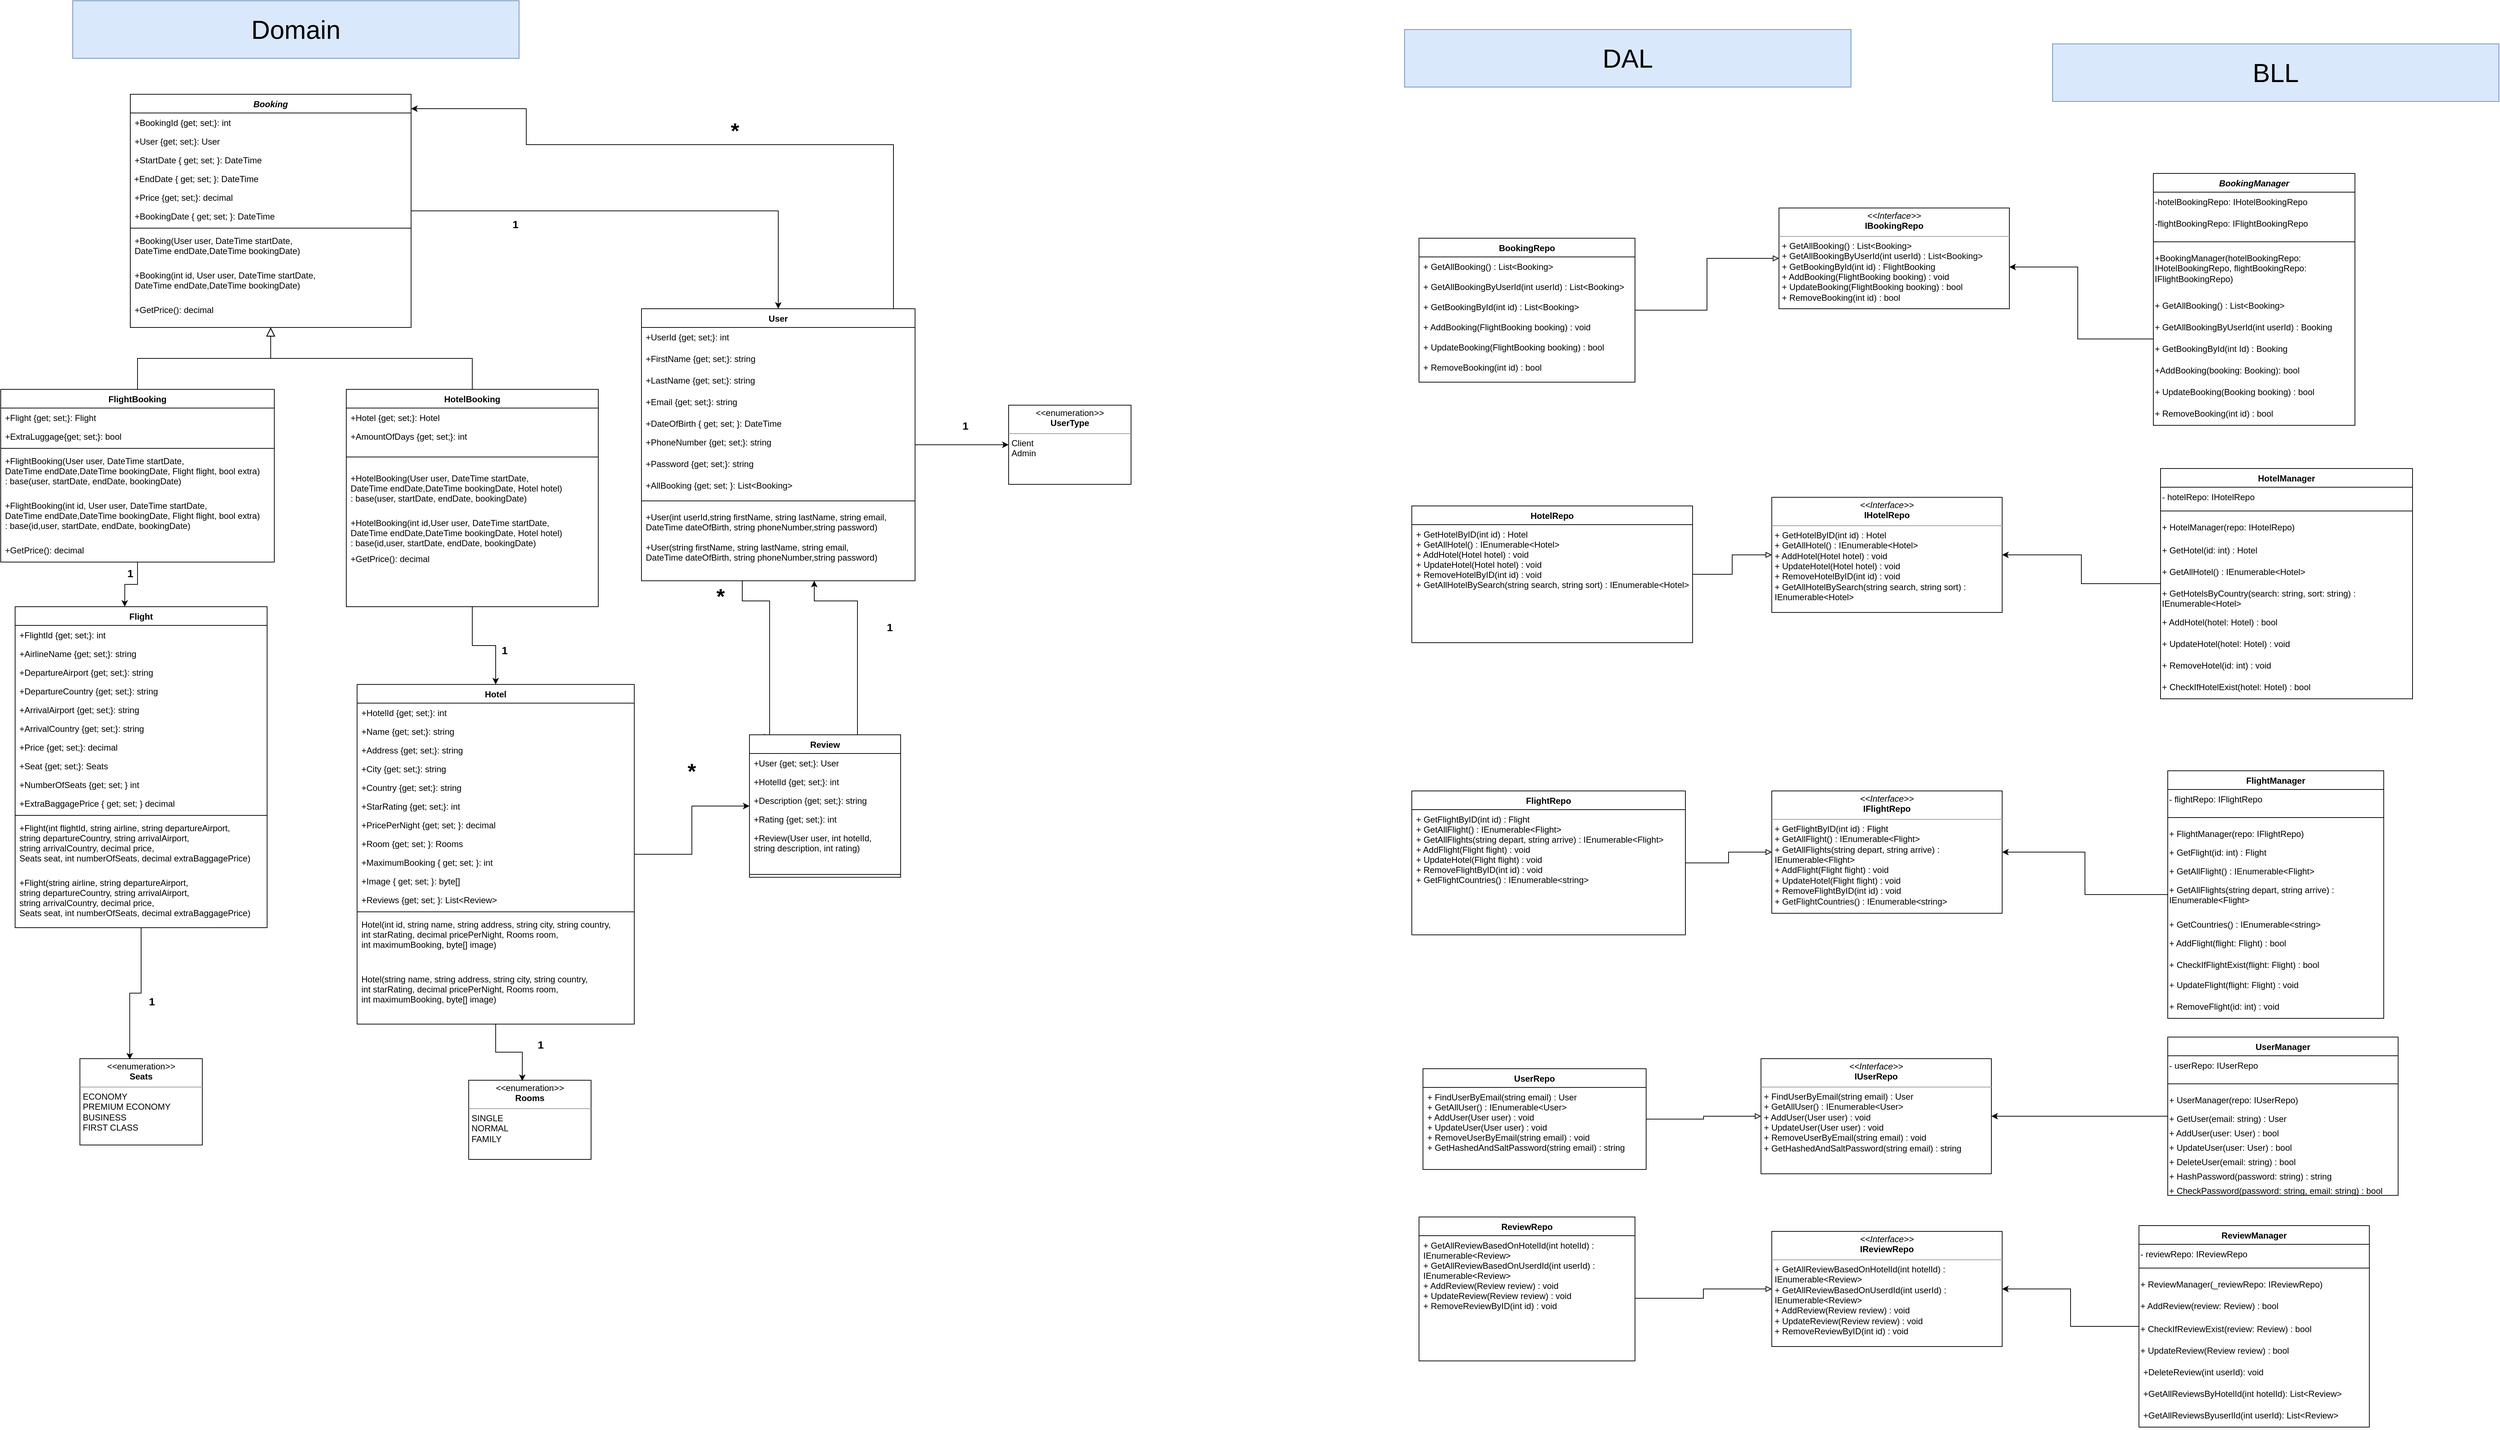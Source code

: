 <mxfile version="21.3.7" type="device" pages="4">
  <diagram name="Version 1.4" id="GDOn9U3A9_myJ2rr4ry-">
    <mxGraphModel dx="3044" dy="2609" grid="1" gridSize="10" guides="1" tooltips="1" connect="1" arrows="1" fold="1" page="1" pageScale="1" pageWidth="850" pageHeight="1100" math="0" shadow="0">
      <root>
        <mxCell id="Pm0zzvNBCTfCiv9d_ps6-0" />
        <mxCell id="Pm0zzvNBCTfCiv9d_ps6-1" parent="Pm0zzvNBCTfCiv9d_ps6-0" />
        <mxCell id="Pm0zzvNBCTfCiv9d_ps6-2" style="edgeStyle=orthogonalEdgeStyle;rounded=0;orthogonalLoop=1;jettySize=auto;html=1;entryX=0.5;entryY=0;entryDx=0;entryDy=0;" parent="Pm0zzvNBCTfCiv9d_ps6-1" source="Pm0zzvNBCTfCiv9d_ps6-3" target="Pm0zzvNBCTfCiv9d_ps6-25" edge="1">
          <mxGeometry relative="1" as="geometry" />
        </mxCell>
        <mxCell id="Pm0zzvNBCTfCiv9d_ps6-3" value="Booking" style="swimlane;fontStyle=3;align=center;verticalAlign=top;childLayout=stackLayout;horizontal=1;startSize=26;horizontalStack=0;resizeParent=1;resizeLast=0;collapsible=1;marginBottom=0;rounded=0;shadow=0;strokeWidth=1;" parent="Pm0zzvNBCTfCiv9d_ps6-1" vertex="1">
          <mxGeometry x="220" y="50" width="390" height="324" as="geometry">
            <mxRectangle x="230" y="140" width="160" height="26" as="alternateBounds" />
          </mxGeometry>
        </mxCell>
        <mxCell id="Pm0zzvNBCTfCiv9d_ps6-4" value="+BookingId {get; set;}: int" style="text;align=left;verticalAlign=top;spacingLeft=4;spacingRight=4;overflow=hidden;rotatable=0;points=[[0,0.5],[1,0.5]];portConstraint=eastwest;" parent="Pm0zzvNBCTfCiv9d_ps6-3" vertex="1">
          <mxGeometry y="26" width="390" height="26" as="geometry" />
        </mxCell>
        <mxCell id="Pm0zzvNBCTfCiv9d_ps6-5" value="+User {get; set;}: User" style="text;align=left;verticalAlign=top;spacingLeft=4;spacingRight=4;overflow=hidden;rotatable=0;points=[[0,0.5],[1,0.5]];portConstraint=eastwest;" parent="Pm0zzvNBCTfCiv9d_ps6-3" vertex="1">
          <mxGeometry y="52" width="390" height="26" as="geometry" />
        </mxCell>
        <mxCell id="Pm0zzvNBCTfCiv9d_ps6-6" value="+StartDate { get; set; }: DateTime" style="text;align=left;verticalAlign=top;spacingLeft=4;spacingRight=4;overflow=hidden;rotatable=0;points=[[0,0.5],[1,0.5]];portConstraint=eastwest;" parent="Pm0zzvNBCTfCiv9d_ps6-3" vertex="1">
          <mxGeometry y="78" width="390" height="26" as="geometry" />
        </mxCell>
        <mxCell id="Pm0zzvNBCTfCiv9d_ps6-7" value="&lt;span style=&quot;color: rgb(0, 0, 0); font-family: Helvetica; font-size: 12px; font-style: normal; font-variant-ligatures: normal; font-variant-caps: normal; font-weight: 400; letter-spacing: normal; orphans: 2; text-align: left; text-indent: 0px; text-transform: none; widows: 2; word-spacing: 0px; -webkit-text-stroke-width: 0px; background-color: rgb(251, 251, 251); text-decoration-thickness: initial; text-decoration-style: initial; text-decoration-color: initial; float: none; display: inline !important;&quot;&gt;&amp;nbsp;+EndDate { get; set; }:&amp;nbsp;DateTime&lt;/span&gt;" style="text;whiteSpace=wrap;html=1;" parent="Pm0zzvNBCTfCiv9d_ps6-3" vertex="1">
          <mxGeometry y="104" width="390" height="26" as="geometry" />
        </mxCell>
        <mxCell id="Pm0zzvNBCTfCiv9d_ps6-8" value="+Price {get; set;}: decimal" style="text;align=left;verticalAlign=top;spacingLeft=4;spacingRight=4;overflow=hidden;rotatable=0;points=[[0,0.5],[1,0.5]];portConstraint=eastwest;" parent="Pm0zzvNBCTfCiv9d_ps6-3" vertex="1">
          <mxGeometry y="130" width="390" height="26" as="geometry" />
        </mxCell>
        <mxCell id="Pm0zzvNBCTfCiv9d_ps6-10" value="+BookingDate { get; set; }: DateTime" style="text;align=left;verticalAlign=top;spacingLeft=4;spacingRight=4;overflow=hidden;rotatable=0;points=[[0,0.5],[1,0.5]];portConstraint=eastwest;" parent="Pm0zzvNBCTfCiv9d_ps6-3" vertex="1">
          <mxGeometry y="156" width="390" height="26" as="geometry" />
        </mxCell>
        <mxCell id="Yni5ZRihZtRt5JyOZGDc-4" value="" style="line;html=1;strokeWidth=1;align=left;verticalAlign=middle;spacingTop=-1;spacingLeft=3;spacingRight=3;rotatable=0;labelPosition=right;points=[];portConstraint=eastwest;" parent="Pm0zzvNBCTfCiv9d_ps6-3" vertex="1">
          <mxGeometry y="182" width="390" height="8" as="geometry" />
        </mxCell>
        <mxCell id="Yni5ZRihZtRt5JyOZGDc-1" value="+Booking(User user, DateTime startDate, &#xa;DateTime endDate,DateTime bookingDate)" style="text;strokeColor=none;fillColor=none;align=left;verticalAlign=top;spacingLeft=4;spacingRight=4;overflow=hidden;rotatable=0;points=[[0,0.5],[1,0.5]];portConstraint=eastwest;" parent="Pm0zzvNBCTfCiv9d_ps6-3" vertex="1">
          <mxGeometry y="190" width="390" height="48" as="geometry" />
        </mxCell>
        <mxCell id="Yni5ZRihZtRt5JyOZGDc-2" value="+Booking(int id, User user, DateTime startDate, &#xa;DateTime endDate,DateTime bookingDate)" style="text;strokeColor=none;fillColor=none;align=left;verticalAlign=top;spacingLeft=4;spacingRight=4;overflow=hidden;rotatable=0;points=[[0,0.5],[1,0.5]];portConstraint=eastwest;" parent="Pm0zzvNBCTfCiv9d_ps6-3" vertex="1">
          <mxGeometry y="238" width="390" height="48" as="geometry" />
        </mxCell>
        <mxCell id="Yni5ZRihZtRt5JyOZGDc-3" value="+GetPrice(): decimal" style="text;strokeColor=none;fillColor=none;align=left;verticalAlign=top;spacingLeft=4;spacingRight=4;overflow=hidden;rotatable=0;points=[[0,0.5],[1,0.5]];portConstraint=eastwest;" parent="Pm0zzvNBCTfCiv9d_ps6-3" vertex="1">
          <mxGeometry y="286" width="390" height="30" as="geometry" />
        </mxCell>
        <mxCell id="Pm0zzvNBCTfCiv9d_ps6-11" style="edgeStyle=orthogonalEdgeStyle;rounded=0;orthogonalLoop=1;jettySize=auto;html=1;entryX=0.435;entryY=0;entryDx=0;entryDy=0;entryPerimeter=0;" parent="Pm0zzvNBCTfCiv9d_ps6-1" source="Pm0zzvNBCTfCiv9d_ps6-12" target="Pm0zzvNBCTfCiv9d_ps6-53" edge="1">
          <mxGeometry relative="1" as="geometry" />
        </mxCell>
        <mxCell id="Pm0zzvNBCTfCiv9d_ps6-12" value="FlightBooking" style="swimlane;fontStyle=1;align=center;verticalAlign=top;childLayout=stackLayout;horizontal=1;startSize=26;horizontalStack=0;resizeParent=1;resizeLast=0;collapsible=1;marginBottom=0;rounded=0;shadow=0;strokeWidth=1;" parent="Pm0zzvNBCTfCiv9d_ps6-1" vertex="1">
          <mxGeometry x="40" y="460" width="380" height="240" as="geometry">
            <mxRectangle x="130" y="380" width="160" height="26" as="alternateBounds" />
          </mxGeometry>
        </mxCell>
        <mxCell id="Pm0zzvNBCTfCiv9d_ps6-14" value="+Flight {get; set;}: Flight" style="text;align=left;verticalAlign=top;spacingLeft=4;spacingRight=4;overflow=hidden;rotatable=0;points=[[0,0.5],[1,0.5]];portConstraint=eastwest;" parent="Pm0zzvNBCTfCiv9d_ps6-12" vertex="1">
          <mxGeometry y="26" width="380" height="26" as="geometry" />
        </mxCell>
        <mxCell id="Pm0zzvNBCTfCiv9d_ps6-15" value="+ExtraLuggage{get; set;}: bool" style="text;align=left;verticalAlign=top;spacingLeft=4;spacingRight=4;overflow=hidden;rotatable=0;points=[[0,0.5],[1,0.5]];portConstraint=eastwest;rounded=0;shadow=0;html=0;" parent="Pm0zzvNBCTfCiv9d_ps6-12" vertex="1">
          <mxGeometry y="52" width="380" height="26" as="geometry" />
        </mxCell>
        <mxCell id="Pm0zzvNBCTfCiv9d_ps6-16" value="" style="line;html=1;strokeWidth=1;align=left;verticalAlign=middle;spacingTop=-1;spacingLeft=3;spacingRight=3;rotatable=0;labelPosition=right;points=[];portConstraint=eastwest;" parent="Pm0zzvNBCTfCiv9d_ps6-12" vertex="1">
          <mxGeometry y="78" width="380" height="8" as="geometry" />
        </mxCell>
        <mxCell id="Yni5ZRihZtRt5JyOZGDc-6" value="+FlightBooking(User user, DateTime startDate, &#xa;DateTime endDate,DateTime bookingDate, Flight flight, bool extra) &#xa;: base(user, startDate, endDate, bookingDate)" style="text;strokeColor=none;fillColor=none;align=left;verticalAlign=top;spacingLeft=4;spacingRight=4;overflow=hidden;rotatable=0;points=[[0,0.5],[1,0.5]];portConstraint=eastwest;" parent="Pm0zzvNBCTfCiv9d_ps6-12" vertex="1">
          <mxGeometry y="86" width="380" height="62" as="geometry" />
        </mxCell>
        <mxCell id="Yni5ZRihZtRt5JyOZGDc-7" value="+FlightBooking(int id, User user, DateTime startDate, &#xa;DateTime endDate,DateTime bookingDate, Flight flight, bool extra) &#xa;: base(id,user, startDate, endDate, bookingDate)" style="text;strokeColor=none;fillColor=none;align=left;verticalAlign=top;spacingLeft=4;spacingRight=4;overflow=hidden;rotatable=0;points=[[0,0.5],[1,0.5]];portConstraint=eastwest;" parent="Pm0zzvNBCTfCiv9d_ps6-12" vertex="1">
          <mxGeometry y="148" width="380" height="62" as="geometry" />
        </mxCell>
        <mxCell id="Yni5ZRihZtRt5JyOZGDc-8" value="+GetPrice(): decimal" style="text;strokeColor=none;fillColor=none;align=left;verticalAlign=top;spacingLeft=4;spacingRight=4;overflow=hidden;rotatable=0;points=[[0,0.5],[1,0.5]];portConstraint=eastwest;" parent="Pm0zzvNBCTfCiv9d_ps6-12" vertex="1">
          <mxGeometry y="210" width="380" height="30" as="geometry" />
        </mxCell>
        <mxCell id="Pm0zzvNBCTfCiv9d_ps6-17" value="" style="endArrow=block;endSize=10;endFill=0;shadow=0;strokeWidth=1;rounded=0;edgeStyle=elbowEdgeStyle;elbow=vertical;" parent="Pm0zzvNBCTfCiv9d_ps6-1" source="Pm0zzvNBCTfCiv9d_ps6-12" target="Pm0zzvNBCTfCiv9d_ps6-3" edge="1">
          <mxGeometry width="160" relative="1" as="geometry">
            <mxPoint x="340" y="163" as="sourcePoint" />
            <mxPoint x="340" y="163" as="targetPoint" />
          </mxGeometry>
        </mxCell>
        <mxCell id="Pm0zzvNBCTfCiv9d_ps6-18" style="edgeStyle=orthogonalEdgeStyle;rounded=0;orthogonalLoop=1;jettySize=auto;html=1;entryX=0.5;entryY=0;entryDx=0;entryDy=0;" parent="Pm0zzvNBCTfCiv9d_ps6-1" source="Pm0zzvNBCTfCiv9d_ps6-19" target="Pm0zzvNBCTfCiv9d_ps6-42" edge="1">
          <mxGeometry relative="1" as="geometry" />
        </mxCell>
        <mxCell id="Pm0zzvNBCTfCiv9d_ps6-19" value="HotelBooking" style="swimlane;fontStyle=1;align=center;verticalAlign=top;childLayout=stackLayout;horizontal=1;startSize=26;horizontalStack=0;resizeParent=1;resizeLast=0;collapsible=1;marginBottom=0;rounded=0;shadow=0;strokeWidth=1;" parent="Pm0zzvNBCTfCiv9d_ps6-1" vertex="1">
          <mxGeometry x="520" y="460" width="350" height="302" as="geometry">
            <mxRectangle x="340" y="380" width="170" height="26" as="alternateBounds" />
          </mxGeometry>
        </mxCell>
        <mxCell id="Pm0zzvNBCTfCiv9d_ps6-21" value="+Hotel {get; set;}: Hotel" style="text;align=left;verticalAlign=top;spacingLeft=4;spacingRight=4;overflow=hidden;rotatable=0;points=[[0,0.5],[1,0.5]];portConstraint=eastwest;" parent="Pm0zzvNBCTfCiv9d_ps6-19" vertex="1">
          <mxGeometry y="26" width="350" height="26" as="geometry" />
        </mxCell>
        <mxCell id="pMyBDGHx8GBgDpXVM18d-9" value="+AmountOfDays {get; set;}: int" style="text;align=left;verticalAlign=top;spacingLeft=4;spacingRight=4;overflow=hidden;rotatable=0;points=[[0,0.5],[1,0.5]];portConstraint=eastwest;" parent="Pm0zzvNBCTfCiv9d_ps6-19" vertex="1">
          <mxGeometry y="52" width="350" height="26" as="geometry" />
        </mxCell>
        <mxCell id="Pm0zzvNBCTfCiv9d_ps6-22" value="" style="line;html=1;strokeWidth=1;align=left;verticalAlign=middle;spacingTop=-1;spacingLeft=3;spacingRight=3;rotatable=0;labelPosition=right;points=[];portConstraint=eastwest;" parent="Pm0zzvNBCTfCiv9d_ps6-19" vertex="1">
          <mxGeometry y="78" width="350" height="32" as="geometry" />
        </mxCell>
        <mxCell id="pMyBDGHx8GBgDpXVM18d-10" value="+HotelBooking(User user, DateTime startDate, &#xa;DateTime endDate,DateTime bookingDate, Hotel hotel) &#xa;: base(user, startDate, endDate, bookingDate)" style="text;strokeColor=none;fillColor=none;align=left;verticalAlign=top;spacingLeft=4;spacingRight=4;overflow=hidden;rotatable=0;points=[[0,0.5],[1,0.5]];portConstraint=eastwest;" parent="Pm0zzvNBCTfCiv9d_ps6-19" vertex="1">
          <mxGeometry y="110" width="350" height="62" as="geometry" />
        </mxCell>
        <mxCell id="pMyBDGHx8GBgDpXVM18d-11" value="+HotelBooking(int id,User user, DateTime startDate, &#xa;DateTime endDate,DateTime bookingDate, Hotel hotel) &#xa;: base(id,user, startDate, endDate, bookingDate)" style="text;strokeColor=none;fillColor=none;align=left;verticalAlign=top;spacingLeft=4;spacingRight=4;overflow=hidden;rotatable=0;points=[[0,0.5],[1,0.5]];portConstraint=eastwest;" parent="Pm0zzvNBCTfCiv9d_ps6-19" vertex="1">
          <mxGeometry y="172" width="350" height="50" as="geometry" />
        </mxCell>
        <mxCell id="Yni5ZRihZtRt5JyOZGDc-0" value="+GetPrice(): decimal" style="text;strokeColor=none;fillColor=none;align=left;verticalAlign=top;spacingLeft=4;spacingRight=4;overflow=hidden;rotatable=0;points=[[0,0.5],[1,0.5]];portConstraint=eastwest;" parent="Pm0zzvNBCTfCiv9d_ps6-19" vertex="1">
          <mxGeometry y="222" width="350" height="30" as="geometry" />
        </mxCell>
        <mxCell id="Pm0zzvNBCTfCiv9d_ps6-23" value="" style="endArrow=block;endSize=10;endFill=0;shadow=0;strokeWidth=1;rounded=0;edgeStyle=elbowEdgeStyle;elbow=vertical;" parent="Pm0zzvNBCTfCiv9d_ps6-1" source="Pm0zzvNBCTfCiv9d_ps6-19" target="Pm0zzvNBCTfCiv9d_ps6-3" edge="1">
          <mxGeometry width="160" relative="1" as="geometry">
            <mxPoint x="350" y="333" as="sourcePoint" />
            <mxPoint x="450" y="231" as="targetPoint" />
          </mxGeometry>
        </mxCell>
        <mxCell id="Vf6vNnHTQZUbYHwXiiwt-2" style="edgeStyle=orthogonalEdgeStyle;rounded=0;orthogonalLoop=1;jettySize=auto;html=1;entryX=0.14;entryY=0.015;entryDx=0;entryDy=0;entryPerimeter=0;" parent="Pm0zzvNBCTfCiv9d_ps6-1" source="Pm0zzvNBCTfCiv9d_ps6-25" target="Pm0zzvNBCTfCiv9d_ps6-33" edge="1">
          <mxGeometry relative="1" as="geometry">
            <Array as="points">
              <mxPoint x="1070" y="754" />
              <mxPoint x="1108" y="754" />
            </Array>
          </mxGeometry>
        </mxCell>
        <mxCell id="Dh3dNfhJoMB1ORGb0msQ-9" style="edgeStyle=orthogonalEdgeStyle;rounded=0;orthogonalLoop=1;jettySize=auto;html=1;" parent="Pm0zzvNBCTfCiv9d_ps6-1" source="Pm0zzvNBCTfCiv9d_ps6-25" target="Pm0zzvNBCTfCiv9d_ps6-3" edge="1">
          <mxGeometry relative="1" as="geometry">
            <Array as="points">
              <mxPoint x="1280" y="120" />
              <mxPoint x="770" y="120" />
              <mxPoint x="770" y="70" />
            </Array>
          </mxGeometry>
        </mxCell>
        <mxCell id="AmzF6DS4CgvI8Ko81u4t-0" style="edgeStyle=orthogonalEdgeStyle;rounded=0;orthogonalLoop=1;jettySize=auto;html=1;" edge="1" parent="Pm0zzvNBCTfCiv9d_ps6-1" source="Pm0zzvNBCTfCiv9d_ps6-25" target="oZtBKEoyYbLaSHDcOGE1-7">
          <mxGeometry relative="1" as="geometry" />
        </mxCell>
        <mxCell id="Pm0zzvNBCTfCiv9d_ps6-25" value="User" style="swimlane;fontStyle=1;align=center;verticalAlign=top;childLayout=stackLayout;horizontal=1;startSize=26;horizontalStack=0;resizeParent=1;resizeParentMax=0;resizeLast=0;collapsible=1;marginBottom=0;" parent="Pm0zzvNBCTfCiv9d_ps6-1" vertex="1">
          <mxGeometry x="930" y="348" width="380" height="378" as="geometry" />
        </mxCell>
        <mxCell id="Pm0zzvNBCTfCiv9d_ps6-26" value="+UserId {get; set;}: int" style="text;strokeColor=none;fillColor=none;align=left;verticalAlign=top;spacingLeft=4;spacingRight=4;overflow=hidden;rotatable=0;points=[[0,0.5],[1,0.5]];portConstraint=eastwest;" parent="Pm0zzvNBCTfCiv9d_ps6-25" vertex="1">
          <mxGeometry y="26" width="380" height="30" as="geometry" />
        </mxCell>
        <mxCell id="Pm0zzvNBCTfCiv9d_ps6-27" value="+FirstName {get; set;}: string" style="text;strokeColor=none;fillColor=none;align=left;verticalAlign=top;spacingLeft=4;spacingRight=4;overflow=hidden;rotatable=0;points=[[0,0.5],[1,0.5]];portConstraint=eastwest;" parent="Pm0zzvNBCTfCiv9d_ps6-25" vertex="1">
          <mxGeometry y="56" width="380" height="30" as="geometry" />
        </mxCell>
        <mxCell id="Pm0zzvNBCTfCiv9d_ps6-28" value="+LastName {get; set;}: string" style="text;strokeColor=none;fillColor=none;align=left;verticalAlign=top;spacingLeft=4;spacingRight=4;overflow=hidden;rotatable=0;points=[[0,0.5],[1,0.5]];portConstraint=eastwest;" parent="Pm0zzvNBCTfCiv9d_ps6-25" vertex="1">
          <mxGeometry y="86" width="380" height="30" as="geometry" />
        </mxCell>
        <mxCell id="Pm0zzvNBCTfCiv9d_ps6-29" value="+Email {get; set;}: string" style="text;strokeColor=none;fillColor=none;align=left;verticalAlign=top;spacingLeft=4;spacingRight=4;overflow=hidden;rotatable=0;points=[[0,0.5],[1,0.5]];portConstraint=eastwest;" parent="Pm0zzvNBCTfCiv9d_ps6-25" vertex="1">
          <mxGeometry y="116" width="380" height="30" as="geometry" />
        </mxCell>
        <mxCell id="pMyBDGHx8GBgDpXVM18d-0" value="+DateOfBirth { get; set; }: DateTime" style="text;align=left;verticalAlign=top;spacingLeft=4;spacingRight=4;overflow=hidden;rotatable=0;points=[[0,0.5],[1,0.5]];portConstraint=eastwest;" parent="Pm0zzvNBCTfCiv9d_ps6-25" vertex="1">
          <mxGeometry y="146" width="380" height="26" as="geometry" />
        </mxCell>
        <mxCell id="pMyBDGHx8GBgDpXVM18d-1" value="+PhoneNumber {get; set;}: string" style="text;strokeColor=none;fillColor=none;align=left;verticalAlign=top;spacingLeft=4;spacingRight=4;overflow=hidden;rotatable=0;points=[[0,0.5],[1,0.5]];portConstraint=eastwest;" parent="Pm0zzvNBCTfCiv9d_ps6-25" vertex="1">
          <mxGeometry y="172" width="380" height="30" as="geometry" />
        </mxCell>
        <mxCell id="Pm0zzvNBCTfCiv9d_ps6-30" value="+Password {get; set;}: string" style="text;strokeColor=none;fillColor=none;align=left;verticalAlign=top;spacingLeft=4;spacingRight=4;overflow=hidden;rotatable=0;points=[[0,0.5],[1,0.5]];portConstraint=eastwest;" parent="Pm0zzvNBCTfCiv9d_ps6-25" vertex="1">
          <mxGeometry y="202" width="380" height="30" as="geometry" />
        </mxCell>
        <mxCell id="Pm0zzvNBCTfCiv9d_ps6-31" value="+AllBooking {get; set; }: List&lt;Booking&gt;" style="text;align=left;verticalAlign=top;spacingLeft=4;spacingRight=4;overflow=hidden;rotatable=0;points=[[0,0.5],[1,0.5]];portConstraint=eastwest;" parent="Pm0zzvNBCTfCiv9d_ps6-25" vertex="1">
          <mxGeometry y="232" width="380" height="26" as="geometry" />
        </mxCell>
        <mxCell id="pMyBDGHx8GBgDpXVM18d-7" value="" style="line;html=1;strokeWidth=1;align=left;verticalAlign=middle;spacingTop=-1;spacingLeft=3;spacingRight=3;rotatable=0;labelPosition=right;points=[];portConstraint=eastwest;" parent="Pm0zzvNBCTfCiv9d_ps6-25" vertex="1">
          <mxGeometry y="258" width="380" height="18" as="geometry" />
        </mxCell>
        <mxCell id="pMyBDGHx8GBgDpXVM18d-3" value="+User(int userId,string firstName, string lastName, string email, &#xa;DateTime dateOfBirth, string phoneNumber,string password)" style="text;strokeColor=none;fillColor=none;align=left;verticalAlign=top;spacingLeft=4;spacingRight=4;overflow=hidden;rotatable=0;points=[[0,0.5],[1,0.5]];portConstraint=eastwest;" parent="Pm0zzvNBCTfCiv9d_ps6-25" vertex="1">
          <mxGeometry y="276" width="380" height="42" as="geometry" />
        </mxCell>
        <mxCell id="pMyBDGHx8GBgDpXVM18d-4" value="+User(string firstName, string lastName, string email, &#xa;DateTime dateOfBirth, string phoneNumber,string password)" style="text;strokeColor=none;fillColor=none;align=left;verticalAlign=top;spacingLeft=4;spacingRight=4;overflow=hidden;rotatable=0;points=[[0,0.5],[1,0.5]];portConstraint=eastwest;" parent="Pm0zzvNBCTfCiv9d_ps6-25" vertex="1">
          <mxGeometry y="318" width="380" height="60" as="geometry" />
        </mxCell>
        <mxCell id="Pm0zzvNBCTfCiv9d_ps6-32" style="edgeStyle=orthogonalEdgeStyle;rounded=0;orthogonalLoop=1;jettySize=auto;html=1;" parent="Pm0zzvNBCTfCiv9d_ps6-1" source="Pm0zzvNBCTfCiv9d_ps6-33" target="Pm0zzvNBCTfCiv9d_ps6-25" edge="1">
          <mxGeometry relative="1" as="geometry">
            <Array as="points">
              <mxPoint x="1230" y="754" />
              <mxPoint x="1170" y="754" />
            </Array>
          </mxGeometry>
        </mxCell>
        <mxCell id="Pm0zzvNBCTfCiv9d_ps6-33" value="Review" style="swimlane;fontStyle=1;align=center;verticalAlign=top;childLayout=stackLayout;horizontal=1;startSize=26;horizontalStack=0;resizeParent=1;resizeLast=0;collapsible=1;marginBottom=0;rounded=0;shadow=0;strokeWidth=1;" parent="Pm0zzvNBCTfCiv9d_ps6-1" vertex="1">
          <mxGeometry x="1080" y="940" width="210" height="198" as="geometry">
            <mxRectangle x="340" y="380" width="170" height="26" as="alternateBounds" />
          </mxGeometry>
        </mxCell>
        <mxCell id="Pm0zzvNBCTfCiv9d_ps6-34" value="+User {get; set;}: User" style="text;align=left;verticalAlign=top;spacingLeft=4;spacingRight=4;overflow=hidden;rotatable=0;points=[[0,0.5],[1,0.5]];portConstraint=eastwest;" parent="Pm0zzvNBCTfCiv9d_ps6-33" vertex="1">
          <mxGeometry y="26" width="210" height="26" as="geometry" />
        </mxCell>
        <mxCell id="pMyBDGHx8GBgDpXVM18d-6" value="+HotelId {get; set;}: int" style="text;align=left;verticalAlign=top;spacingLeft=4;spacingRight=4;overflow=hidden;rotatable=0;points=[[0,0.5],[1,0.5]];portConstraint=eastwest;" parent="Pm0zzvNBCTfCiv9d_ps6-33" vertex="1">
          <mxGeometry y="52" width="210" height="26" as="geometry" />
        </mxCell>
        <mxCell id="Pm0zzvNBCTfCiv9d_ps6-35" value="+Description {get; set;}: string" style="text;align=left;verticalAlign=top;spacingLeft=4;spacingRight=4;overflow=hidden;rotatable=0;points=[[0,0.5],[1,0.5]];portConstraint=eastwest;" parent="Pm0zzvNBCTfCiv9d_ps6-33" vertex="1">
          <mxGeometry y="78" width="210" height="26" as="geometry" />
        </mxCell>
        <mxCell id="Pm0zzvNBCTfCiv9d_ps6-36" value="+Rating {get; set;}: int" style="text;align=left;verticalAlign=top;spacingLeft=4;spacingRight=4;overflow=hidden;rotatable=0;points=[[0,0.5],[1,0.5]];portConstraint=eastwest;" parent="Pm0zzvNBCTfCiv9d_ps6-33" vertex="1">
          <mxGeometry y="104" width="210" height="26" as="geometry" />
        </mxCell>
        <mxCell id="pMyBDGHx8GBgDpXVM18d-8" value="+Review(User user, int hotelId, &#xa;string description, int rating)" style="text;strokeColor=none;fillColor=none;align=left;verticalAlign=top;spacingLeft=4;spacingRight=4;overflow=hidden;rotatable=0;points=[[0,0.5],[1,0.5]];portConstraint=eastwest;" parent="Pm0zzvNBCTfCiv9d_ps6-33" vertex="1">
          <mxGeometry y="130" width="210" height="60" as="geometry" />
        </mxCell>
        <mxCell id="Pm0zzvNBCTfCiv9d_ps6-37" value="" style="line;html=1;strokeWidth=1;align=left;verticalAlign=middle;spacingTop=-1;spacingLeft=3;spacingRight=3;rotatable=0;labelPosition=right;points=[];portConstraint=eastwest;" parent="Pm0zzvNBCTfCiv9d_ps6-33" vertex="1">
          <mxGeometry y="190" width="210" height="8" as="geometry" />
        </mxCell>
        <mxCell id="Pm0zzvNBCTfCiv9d_ps6-38" value="&lt;p style=&quot;margin:0px;margin-top:4px;text-align:center;&quot;&gt;&lt;i&gt;&amp;lt;&amp;lt;&lt;/i&gt;enumeration&lt;i&gt;&amp;gt;&amp;gt;&lt;/i&gt;&lt;br&gt;&lt;b&gt;Rooms&lt;/b&gt;&lt;/p&gt;&lt;hr size=&quot;1&quot;&gt;&lt;p style=&quot;margin:0px;margin-left:4px;&quot;&gt;SINGLE&lt;/p&gt;&lt;p style=&quot;margin:0px;margin-left:4px;&quot;&gt;NORMAL&lt;/p&gt;&lt;p style=&quot;margin:0px;margin-left:4px;&quot;&gt;FAMILY&lt;/p&gt;" style="verticalAlign=top;align=left;overflow=fill;fontSize=12;fontFamily=Helvetica;html=1;" parent="Pm0zzvNBCTfCiv9d_ps6-1" vertex="1">
          <mxGeometry x="690" y="1420" width="170" height="110" as="geometry" />
        </mxCell>
        <mxCell id="Pm0zzvNBCTfCiv9d_ps6-39" value="&lt;p style=&quot;margin:0px;margin-top:4px;text-align:center;&quot;&gt;&lt;i&gt;&amp;lt;&amp;lt;&lt;/i&gt;enumeration&lt;i&gt;&amp;gt;&amp;gt;&lt;/i&gt;&lt;br&gt;&lt;b&gt;Seats&lt;/b&gt;&lt;/p&gt;&lt;hr size=&quot;1&quot;&gt;&lt;p style=&quot;margin:0px;margin-left:4px;&quot;&gt;ECONOMY&lt;br&gt;&lt;/p&gt;&lt;p style=&quot;margin:0px;margin-left:4px;&quot;&gt;&lt;span style=&quot;background-color: initial;&quot;&gt;PREMIUM ECONOMY&lt;/span&gt;&lt;/p&gt;&lt;p style=&quot;margin:0px;margin-left:4px;&quot;&gt;BUSINESS&lt;/p&gt;&lt;p style=&quot;margin:0px;margin-left:4px;&quot;&gt;FIRST CLASS&lt;/p&gt;" style="verticalAlign=top;align=left;overflow=fill;fontSize=12;fontFamily=Helvetica;html=1;" parent="Pm0zzvNBCTfCiv9d_ps6-1" vertex="1">
          <mxGeometry x="150" y="1390" width="170" height="120" as="geometry" />
        </mxCell>
        <mxCell id="Pm0zzvNBCTfCiv9d_ps6-40" style="edgeStyle=orthogonalEdgeStyle;rounded=0;orthogonalLoop=1;jettySize=auto;html=1;entryX=0.438;entryY=0.01;entryDx=0;entryDy=0;entryPerimeter=0;" parent="Pm0zzvNBCTfCiv9d_ps6-1" source="Pm0zzvNBCTfCiv9d_ps6-42" target="Pm0zzvNBCTfCiv9d_ps6-38" edge="1">
          <mxGeometry relative="1" as="geometry" />
        </mxCell>
        <mxCell id="Pm0zzvNBCTfCiv9d_ps6-41" style="edgeStyle=orthogonalEdgeStyle;rounded=0;orthogonalLoop=1;jettySize=auto;html=1;" parent="Pm0zzvNBCTfCiv9d_ps6-1" source="Pm0zzvNBCTfCiv9d_ps6-42" target="Pm0zzvNBCTfCiv9d_ps6-33" edge="1">
          <mxGeometry relative="1" as="geometry" />
        </mxCell>
        <mxCell id="Pm0zzvNBCTfCiv9d_ps6-42" value="Hotel" style="swimlane;fontStyle=1;align=center;verticalAlign=top;childLayout=stackLayout;horizontal=1;startSize=26;horizontalStack=0;resizeParent=1;resizeLast=0;collapsible=1;marginBottom=0;rounded=0;shadow=0;strokeWidth=1;" parent="Pm0zzvNBCTfCiv9d_ps6-1" vertex="1">
          <mxGeometry x="535" y="870" width="385" height="472" as="geometry">
            <mxRectangle x="340" y="380" width="170" height="26" as="alternateBounds" />
          </mxGeometry>
        </mxCell>
        <mxCell id="Pm0zzvNBCTfCiv9d_ps6-43" value="+HotelId {get; set;}: int" style="text;align=left;verticalAlign=top;spacingLeft=4;spacingRight=4;overflow=hidden;rotatable=0;points=[[0,0.5],[1,0.5]];portConstraint=eastwest;" parent="Pm0zzvNBCTfCiv9d_ps6-42" vertex="1">
          <mxGeometry y="26" width="385" height="26" as="geometry" />
        </mxCell>
        <mxCell id="Pm0zzvNBCTfCiv9d_ps6-44" value="+Name {get; set;}: string" style="text;align=left;verticalAlign=top;spacingLeft=4;spacingRight=4;overflow=hidden;rotatable=0;points=[[0,0.5],[1,0.5]];portConstraint=eastwest;" parent="Pm0zzvNBCTfCiv9d_ps6-42" vertex="1">
          <mxGeometry y="52" width="385" height="26" as="geometry" />
        </mxCell>
        <mxCell id="Pm0zzvNBCTfCiv9d_ps6-45" value="+Address {get; set;}: string" style="text;align=left;verticalAlign=top;spacingLeft=4;spacingRight=4;overflow=hidden;rotatable=0;points=[[0,0.5],[1,0.5]];portConstraint=eastwest;" parent="Pm0zzvNBCTfCiv9d_ps6-42" vertex="1">
          <mxGeometry y="78" width="385" height="26" as="geometry" />
        </mxCell>
        <mxCell id="Pm0zzvNBCTfCiv9d_ps6-46" value="+City {get; set;}: string" style="text;align=left;verticalAlign=top;spacingLeft=4;spacingRight=4;overflow=hidden;rotatable=0;points=[[0,0.5],[1,0.5]];portConstraint=eastwest;" parent="Pm0zzvNBCTfCiv9d_ps6-42" vertex="1">
          <mxGeometry y="104" width="385" height="26" as="geometry" />
        </mxCell>
        <mxCell id="Pm0zzvNBCTfCiv9d_ps6-47" value="+Country {get; set;}: string" style="text;align=left;verticalAlign=top;spacingLeft=4;spacingRight=4;overflow=hidden;rotatable=0;points=[[0,0.5],[1,0.5]];portConstraint=eastwest;" parent="Pm0zzvNBCTfCiv9d_ps6-42" vertex="1">
          <mxGeometry y="130" width="385" height="26" as="geometry" />
        </mxCell>
        <mxCell id="Pm0zzvNBCTfCiv9d_ps6-48" value="+StarRating {get; set;}: int" style="text;align=left;verticalAlign=top;spacingLeft=4;spacingRight=4;overflow=hidden;rotatable=0;points=[[0,0.5],[1,0.5]];portConstraint=eastwest;" parent="Pm0zzvNBCTfCiv9d_ps6-42" vertex="1">
          <mxGeometry y="156" width="385" height="26" as="geometry" />
        </mxCell>
        <mxCell id="Pm0zzvNBCTfCiv9d_ps6-49" value="+PricePerNight {get; set; }: decimal" style="text;align=left;verticalAlign=top;spacingLeft=4;spacingRight=4;overflow=hidden;rotatable=0;points=[[0,0.5],[1,0.5]];portConstraint=eastwest;" parent="Pm0zzvNBCTfCiv9d_ps6-42" vertex="1">
          <mxGeometry y="182" width="385" height="26" as="geometry" />
        </mxCell>
        <mxCell id="Pm0zzvNBCTfCiv9d_ps6-50" value="+Room {get; set; }: Rooms" style="text;align=left;verticalAlign=top;spacingLeft=4;spacingRight=4;overflow=hidden;rotatable=0;points=[[0,0.5],[1,0.5]];portConstraint=eastwest;" parent="Pm0zzvNBCTfCiv9d_ps6-42" vertex="1">
          <mxGeometry y="208" width="385" height="26" as="geometry" />
        </mxCell>
        <mxCell id="Dh3dNfhJoMB1ORGb0msQ-13" value="+MaximumBooking { get; set; }: int" style="text;align=left;verticalAlign=top;spacingLeft=4;spacingRight=4;overflow=hidden;rotatable=0;points=[[0,0.5],[1,0.5]];portConstraint=eastwest;" parent="Pm0zzvNBCTfCiv9d_ps6-42" vertex="1">
          <mxGeometry y="234" width="385" height="26" as="geometry" />
        </mxCell>
        <mxCell id="Dh3dNfhJoMB1ORGb0msQ-14" value="+Image { get; set; }: byte[]" style="text;align=left;verticalAlign=top;spacingLeft=4;spacingRight=4;overflow=hidden;rotatable=0;points=[[0,0.5],[1,0.5]];portConstraint=eastwest;" parent="Pm0zzvNBCTfCiv9d_ps6-42" vertex="1">
          <mxGeometry y="260" width="385" height="26" as="geometry" />
        </mxCell>
        <mxCell id="Pm0zzvNBCTfCiv9d_ps6-51" value="+Reviews {get; set; }: List&lt;Review&gt;" style="text;align=left;verticalAlign=top;spacingLeft=4;spacingRight=4;overflow=hidden;rotatable=0;points=[[0,0.5],[1,0.5]];portConstraint=eastwest;" parent="Pm0zzvNBCTfCiv9d_ps6-42" vertex="1">
          <mxGeometry y="286" width="385" height="26" as="geometry" />
        </mxCell>
        <mxCell id="Dh3dNfhJoMB1ORGb0msQ-12" value="" style="line;html=1;strokeWidth=1;align=left;verticalAlign=middle;spacingTop=-1;spacingLeft=3;spacingRight=3;rotatable=0;labelPosition=right;points=[];portConstraint=eastwest;" parent="Pm0zzvNBCTfCiv9d_ps6-42" vertex="1">
          <mxGeometry y="312" width="385" height="8" as="geometry" />
        </mxCell>
        <mxCell id="Dh3dNfhJoMB1ORGb0msQ-11" value="Hotel(int id, string name, string address, string city, string country, &#xa;int starRating, decimal pricePerNight, Rooms room, &#xa;int maximumBooking, byte[] image)" style="text;strokeColor=none;fillColor=none;align=left;verticalAlign=top;spacingLeft=4;spacingRight=4;overflow=hidden;rotatable=0;points=[[0,0.5],[1,0.5]];portConstraint=eastwest;" parent="Pm0zzvNBCTfCiv9d_ps6-42" vertex="1">
          <mxGeometry y="320" width="385" height="76" as="geometry" />
        </mxCell>
        <mxCell id="Dh3dNfhJoMB1ORGb0msQ-16" value="Hotel(string name, string address, string city, string country, &#xa;int starRating, decimal pricePerNight, Rooms room, &#xa;int maximumBooking, byte[] image)" style="text;strokeColor=none;fillColor=none;align=left;verticalAlign=top;spacingLeft=4;spacingRight=4;overflow=hidden;rotatable=0;points=[[0,0.5],[1,0.5]];portConstraint=eastwest;" parent="Pm0zzvNBCTfCiv9d_ps6-42" vertex="1">
          <mxGeometry y="396" width="385" height="76" as="geometry" />
        </mxCell>
        <mxCell id="Pm0zzvNBCTfCiv9d_ps6-52" style="edgeStyle=orthogonalEdgeStyle;rounded=0;orthogonalLoop=1;jettySize=auto;html=1;entryX=0.407;entryY=0.009;entryDx=0;entryDy=0;entryPerimeter=0;" parent="Pm0zzvNBCTfCiv9d_ps6-1" source="Pm0zzvNBCTfCiv9d_ps6-53" target="Pm0zzvNBCTfCiv9d_ps6-39" edge="1">
          <mxGeometry relative="1" as="geometry" />
        </mxCell>
        <mxCell id="Pm0zzvNBCTfCiv9d_ps6-53" value="Flight" style="swimlane;fontStyle=1;align=center;verticalAlign=top;childLayout=stackLayout;horizontal=1;startSize=26;horizontalStack=0;resizeParent=1;resizeLast=0;collapsible=1;marginBottom=0;rounded=0;shadow=0;strokeWidth=1;" parent="Pm0zzvNBCTfCiv9d_ps6-1" vertex="1">
          <mxGeometry x="60" y="762" width="350" height="446" as="geometry">
            <mxRectangle x="130" y="380" width="160" height="26" as="alternateBounds" />
          </mxGeometry>
        </mxCell>
        <mxCell id="Pm0zzvNBCTfCiv9d_ps6-54" value="+FlightId {get; set;}: int" style="text;align=left;verticalAlign=top;spacingLeft=4;spacingRight=4;overflow=hidden;rotatable=0;points=[[0,0.5],[1,0.5]];portConstraint=eastwest;" parent="Pm0zzvNBCTfCiv9d_ps6-53" vertex="1">
          <mxGeometry y="26" width="350" height="26" as="geometry" />
        </mxCell>
        <mxCell id="Pm0zzvNBCTfCiv9d_ps6-55" value="+AirlineName {get; set;}: string" style="text;align=left;verticalAlign=top;spacingLeft=4;spacingRight=4;overflow=hidden;rotatable=0;points=[[0,0.5],[1,0.5]];portConstraint=eastwest;" parent="Pm0zzvNBCTfCiv9d_ps6-53" vertex="1">
          <mxGeometry y="52" width="350" height="26" as="geometry" />
        </mxCell>
        <mxCell id="Pm0zzvNBCTfCiv9d_ps6-56" value="+DepartureAirport {get; set;}: string" style="text;align=left;verticalAlign=top;spacingLeft=4;spacingRight=4;overflow=hidden;rotatable=0;points=[[0,0.5],[1,0.5]];portConstraint=eastwest;" parent="Pm0zzvNBCTfCiv9d_ps6-53" vertex="1">
          <mxGeometry y="78" width="350" height="26" as="geometry" />
        </mxCell>
        <mxCell id="Dh3dNfhJoMB1ORGb0msQ-0" value="+DepartureCountry {get; set;}: string" style="text;align=left;verticalAlign=top;spacingLeft=4;spacingRight=4;overflow=hidden;rotatable=0;points=[[0,0.5],[1,0.5]];portConstraint=eastwest;" parent="Pm0zzvNBCTfCiv9d_ps6-53" vertex="1">
          <mxGeometry y="104" width="350" height="26" as="geometry" />
        </mxCell>
        <mxCell id="Pm0zzvNBCTfCiv9d_ps6-57" value="+ArrivalAirport {get; set;}: string" style="text;align=left;verticalAlign=top;spacingLeft=4;spacingRight=4;overflow=hidden;rotatable=0;points=[[0,0.5],[1,0.5]];portConstraint=eastwest;" parent="Pm0zzvNBCTfCiv9d_ps6-53" vertex="1">
          <mxGeometry y="130" width="350" height="26" as="geometry" />
        </mxCell>
        <mxCell id="Dh3dNfhJoMB1ORGb0msQ-1" value="+ArrivalCountry {get; set;}: string" style="text;align=left;verticalAlign=top;spacingLeft=4;spacingRight=4;overflow=hidden;rotatable=0;points=[[0,0.5],[1,0.5]];portConstraint=eastwest;" parent="Pm0zzvNBCTfCiv9d_ps6-53" vertex="1">
          <mxGeometry y="156" width="350" height="26" as="geometry" />
        </mxCell>
        <mxCell id="Pm0zzvNBCTfCiv9d_ps6-60" value="+Price {get; set;}: decimal" style="text;align=left;verticalAlign=top;spacingLeft=4;spacingRight=4;overflow=hidden;rotatable=0;points=[[0,0.5],[1,0.5]];portConstraint=eastwest;" parent="Pm0zzvNBCTfCiv9d_ps6-53" vertex="1">
          <mxGeometry y="182" width="350" height="26" as="geometry" />
        </mxCell>
        <mxCell id="Pm0zzvNBCTfCiv9d_ps6-61" value="+Seat {get; set;}: Seats" style="text;align=left;verticalAlign=top;spacingLeft=4;spacingRight=4;overflow=hidden;rotatable=0;points=[[0,0.5],[1,0.5]];portConstraint=eastwest;" parent="Pm0zzvNBCTfCiv9d_ps6-53" vertex="1">
          <mxGeometry y="208" width="350" height="26" as="geometry" />
        </mxCell>
        <mxCell id="Dh3dNfhJoMB1ORGb0msQ-3" value="+NumberOfSeats {get; set; } int" style="text;align=left;verticalAlign=top;spacingLeft=4;spacingRight=4;overflow=hidden;rotatable=0;points=[[0,0.5],[1,0.5]];portConstraint=eastwest;" parent="Pm0zzvNBCTfCiv9d_ps6-53" vertex="1">
          <mxGeometry y="234" width="350" height="26" as="geometry" />
        </mxCell>
        <mxCell id="Dh3dNfhJoMB1ORGb0msQ-4" value="+ExtraBaggagePrice { get; set; } decimal" style="text;align=left;verticalAlign=top;spacingLeft=4;spacingRight=4;overflow=hidden;rotatable=0;points=[[0,0.5],[1,0.5]];portConstraint=eastwest;" parent="Pm0zzvNBCTfCiv9d_ps6-53" vertex="1">
          <mxGeometry y="260" width="350" height="26" as="geometry" />
        </mxCell>
        <mxCell id="Dh3dNfhJoMB1ORGb0msQ-6" value="" style="line;html=1;strokeWidth=1;align=left;verticalAlign=middle;spacingTop=-1;spacingLeft=3;spacingRight=3;rotatable=0;labelPosition=right;points=[];portConstraint=eastwest;" parent="Pm0zzvNBCTfCiv9d_ps6-53" vertex="1">
          <mxGeometry y="286" width="350" height="8" as="geometry" />
        </mxCell>
        <mxCell id="Dh3dNfhJoMB1ORGb0msQ-7" value="+Flight(int flightId, string airline, string departureAirport, &#xa;string departureCountry, string arrivalAirport, &#xa;string arrivalCountry, decimal price, &#xa;Seats seat, int numberOfSeats, decimal extraBaggagePrice)" style="text;strokeColor=none;fillColor=none;align=left;verticalAlign=top;spacingLeft=4;spacingRight=4;overflow=hidden;rotatable=0;points=[[0,0.5],[1,0.5]];portConstraint=eastwest;" parent="Pm0zzvNBCTfCiv9d_ps6-53" vertex="1">
          <mxGeometry y="294" width="350" height="76" as="geometry" />
        </mxCell>
        <mxCell id="Dh3dNfhJoMB1ORGb0msQ-8" value="+Flight(string airline, string departureAirport, &#xa;string departureCountry, string arrivalAirport, &#xa;string arrivalCountry, decimal price, &#xa;Seats seat, int numberOfSeats, decimal extraBaggagePrice)" style="text;strokeColor=none;fillColor=none;align=left;verticalAlign=top;spacingLeft=4;spacingRight=4;overflow=hidden;rotatable=0;points=[[0,0.5],[1,0.5]];portConstraint=eastwest;" parent="Pm0zzvNBCTfCiv9d_ps6-53" vertex="1">
          <mxGeometry y="370" width="350" height="76" as="geometry" />
        </mxCell>
        <mxCell id="Pm0zzvNBCTfCiv9d_ps6-62" value="&lt;font style=&quot;font-size: 36px;&quot;&gt;Domain&lt;/font&gt;" style="text;html=1;strokeColor=#6c8ebf;fillColor=#dae8fc;align=center;verticalAlign=middle;whiteSpace=wrap;rounded=0;" parent="Pm0zzvNBCTfCiv9d_ps6-1" vertex="1">
          <mxGeometry x="140" y="-80" width="620" height="80" as="geometry" />
        </mxCell>
        <mxCell id="Pm0zzvNBCTfCiv9d_ps6-63" value="&lt;font style=&quot;font-size: 36px;&quot;&gt;DAL&lt;/font&gt;" style="text;html=1;strokeColor=#6c8ebf;fillColor=#dae8fc;align=center;verticalAlign=middle;whiteSpace=wrap;rounded=0;" parent="Pm0zzvNBCTfCiv9d_ps6-1" vertex="1">
          <mxGeometry x="1990" y="-40" width="620" height="80" as="geometry" />
        </mxCell>
        <mxCell id="Pm0zzvNBCTfCiv9d_ps6-64" value="&lt;font style=&quot;font-size: 36px;&quot;&gt;BLL&lt;/font&gt;" style="text;html=1;strokeColor=#6c8ebf;fillColor=#dae8fc;align=center;verticalAlign=middle;whiteSpace=wrap;rounded=0;" parent="Pm0zzvNBCTfCiv9d_ps6-1" vertex="1">
          <mxGeometry x="2890" y="-20" width="620" height="80" as="geometry" />
        </mxCell>
        <mxCell id="Pm0zzvNBCTfCiv9d_ps6-65" value="*" style="text;html=1;strokeColor=none;fillColor=none;align=center;verticalAlign=middle;whiteSpace=wrap;rounded=0;fontSize=30;fontStyle=1" parent="Pm0zzvNBCTfCiv9d_ps6-1" vertex="1">
          <mxGeometry x="970" y="980" width="60" height="20" as="geometry" />
        </mxCell>
        <mxCell id="Pm0zzvNBCTfCiv9d_ps6-66" value="1" style="text;html=1;strokeColor=none;fillColor=none;align=center;verticalAlign=middle;whiteSpace=wrap;rounded=0;fontSize=15;fontStyle=1" parent="Pm0zzvNBCTfCiv9d_ps6-1" vertex="1">
          <mxGeometry x="1245" y="780" width="60" height="20" as="geometry" />
        </mxCell>
        <mxCell id="Pm0zzvNBCTfCiv9d_ps6-67" value="1" style="text;html=1;strokeColor=none;fillColor=none;align=center;verticalAlign=middle;whiteSpace=wrap;rounded=0;fontSize=15;fontStyle=1" parent="Pm0zzvNBCTfCiv9d_ps6-1" vertex="1">
          <mxGeometry x="710" y="812" width="60" height="20" as="geometry" />
        </mxCell>
        <mxCell id="Pm0zzvNBCTfCiv9d_ps6-68" value="1" style="text;html=1;strokeColor=none;fillColor=none;align=center;verticalAlign=middle;whiteSpace=wrap;rounded=0;fontSize=15;fontStyle=1" parent="Pm0zzvNBCTfCiv9d_ps6-1" vertex="1">
          <mxGeometry x="190" y="705" width="60" height="20" as="geometry" />
        </mxCell>
        <mxCell id="Pm0zzvNBCTfCiv9d_ps6-69" value="1" style="text;html=1;strokeColor=none;fillColor=none;align=center;verticalAlign=middle;whiteSpace=wrap;rounded=0;fontSize=15;fontStyle=1" parent="Pm0zzvNBCTfCiv9d_ps6-1" vertex="1">
          <mxGeometry x="725" y="220" width="60" height="20" as="geometry" />
        </mxCell>
        <mxCell id="Pm0zzvNBCTfCiv9d_ps6-70" value="*" style="text;html=1;strokeColor=none;fillColor=none;align=center;verticalAlign=middle;whiteSpace=wrap;rounded=0;fontSize=30;fontStyle=1" parent="Pm0zzvNBCTfCiv9d_ps6-1" vertex="1">
          <mxGeometry x="1030" y="90" width="60" height="20" as="geometry" />
        </mxCell>
        <mxCell id="Pm0zzvNBCTfCiv9d_ps6-71" value="1" style="text;html=1;strokeColor=none;fillColor=none;align=center;verticalAlign=middle;whiteSpace=wrap;rounded=0;fontSize=15;fontStyle=1" parent="Pm0zzvNBCTfCiv9d_ps6-1" vertex="1">
          <mxGeometry x="760" y="1360" width="60" height="20" as="geometry" />
        </mxCell>
        <mxCell id="Pm0zzvNBCTfCiv9d_ps6-72" value="1" style="text;html=1;strokeColor=none;fillColor=none;align=center;verticalAlign=middle;whiteSpace=wrap;rounded=0;fontSize=15;fontStyle=1" parent="Pm0zzvNBCTfCiv9d_ps6-1" vertex="1">
          <mxGeometry x="220" y="1300" width="60" height="20" as="geometry" />
        </mxCell>
        <mxCell id="Pm0zzvNBCTfCiv9d_ps6-79" value="UserRepo" style="swimlane;fontStyle=1;align=center;verticalAlign=top;childLayout=stackLayout;horizontal=1;startSize=26;horizontalStack=0;resizeParent=1;resizeParentMax=0;resizeLast=0;collapsible=1;marginBottom=0;" parent="Pm0zzvNBCTfCiv9d_ps6-1" vertex="1">
          <mxGeometry x="2015.5" y="1404" width="310" height="140" as="geometry" />
        </mxCell>
        <mxCell id="Pm0zzvNBCTfCiv9d_ps6-80" value="+ FindUserByEmail(string email) : User&#xa;+ GetAllUser() : IEnumerable&lt;User&gt;&#xa;+ AddUser(User user) : void&#xa;+ UpdateUser(User user) : void&#xa;+ RemoveUserByEmail(string email) : void&#xa;+ GetHashedAndSaltPassword(string email) : string&#xa;" style="text;strokeColor=none;fillColor=none;align=left;verticalAlign=top;spacingLeft=4;spacingRight=4;overflow=hidden;rotatable=0;points=[[0,0.5],[1,0.5]];portConstraint=eastwest;" parent="Pm0zzvNBCTfCiv9d_ps6-79" vertex="1">
          <mxGeometry y="26" width="310" height="114" as="geometry" />
        </mxCell>
        <mxCell id="60RdwVgXS4NR5g6Vjj0G-3" style="edgeStyle=orthogonalEdgeStyle;rounded=0;orthogonalLoop=1;jettySize=auto;html=1;" parent="Pm0zzvNBCTfCiv9d_ps6-1" source="Pm0zzvNBCTfCiv9d_ps6-85" target="BfGJzTxtmyKyxSuEOm0j-17" edge="1">
          <mxGeometry relative="1" as="geometry" />
        </mxCell>
        <mxCell id="Pm0zzvNBCTfCiv9d_ps6-85" value="ReviewManager" style="swimlane;fontStyle=1;align=center;verticalAlign=top;childLayout=stackLayout;horizontal=1;startSize=26;horizontalStack=0;resizeParent=1;resizeLast=0;collapsible=1;marginBottom=0;rounded=0;shadow=0;strokeWidth=1;" parent="Pm0zzvNBCTfCiv9d_ps6-1" vertex="1">
          <mxGeometry x="3010" y="1622" width="320" height="280" as="geometry">
            <mxRectangle x="340" y="380" width="170" height="26" as="alternateBounds" />
          </mxGeometry>
        </mxCell>
        <mxCell id="60RdwVgXS4NR5g6Vjj0G-21" value="- reviewRepo: IReviewRepo" style="text;whiteSpace=wrap;html=1;" parent="Pm0zzvNBCTfCiv9d_ps6-85" vertex="1">
          <mxGeometry y="26" width="320" height="24" as="geometry" />
        </mxCell>
        <mxCell id="60RdwVgXS4NR5g6Vjj0G-12" value="" style="line;html=1;strokeWidth=1;align=left;verticalAlign=middle;spacingTop=-1;spacingLeft=3;spacingRight=3;rotatable=0;labelPosition=right;points=[];portConstraint=eastwest;" parent="Pm0zzvNBCTfCiv9d_ps6-85" vertex="1">
          <mxGeometry y="50" width="320" height="18" as="geometry" />
        </mxCell>
        <mxCell id="60RdwVgXS4NR5g6Vjj0G-28" value="+ ReviewManager(_reviewRepo: IReviewRepo)" style="text;whiteSpace=wrap;html=1;" parent="Pm0zzvNBCTfCiv9d_ps6-85" vertex="1">
          <mxGeometry y="68" width="320" height="30" as="geometry" />
        </mxCell>
        <mxCell id="60RdwVgXS4NR5g6Vjj0G-23" value="+ AddReview(review: Review) : bool" style="text;whiteSpace=wrap;html=1;" parent="Pm0zzvNBCTfCiv9d_ps6-85" vertex="1">
          <mxGeometry y="98" width="320" height="32" as="geometry" />
        </mxCell>
        <mxCell id="60RdwVgXS4NR5g6Vjj0G-22" value="+ CheckIfReviewExist(review: Review) : bool" style="text;whiteSpace=wrap;html=1;" parent="Pm0zzvNBCTfCiv9d_ps6-85" vertex="1">
          <mxGeometry y="130" width="320" height="30" as="geometry" />
        </mxCell>
        <mxCell id="60RdwVgXS4NR5g6Vjj0G-26" value="+ UpdateReview(Review review) : bool" style="text;whiteSpace=wrap;html=1;" parent="Pm0zzvNBCTfCiv9d_ps6-85" vertex="1">
          <mxGeometry y="160" width="320" height="30" as="geometry" />
        </mxCell>
        <mxCell id="Pm0zzvNBCTfCiv9d_ps6-88" value="+DeleteReview(int userId): void" style="text;strokeColor=none;fillColor=none;align=left;verticalAlign=top;spacingLeft=4;spacingRight=4;overflow=hidden;rotatable=0;points=[[0,0.5],[1,0.5]];portConstraint=eastwest;" parent="Pm0zzvNBCTfCiv9d_ps6-85" vertex="1">
          <mxGeometry y="190" width="320" height="30" as="geometry" />
        </mxCell>
        <mxCell id="Pm0zzvNBCTfCiv9d_ps6-151" value="+GetAllReviewsByHotelId(int hotelId): List&lt;Review&gt;" style="text;strokeColor=none;fillColor=none;align=left;verticalAlign=top;spacingLeft=4;spacingRight=4;overflow=hidden;rotatable=0;points=[[0,0.5],[1,0.5]];portConstraint=eastwest;" parent="Pm0zzvNBCTfCiv9d_ps6-85" vertex="1">
          <mxGeometry y="220" width="320" height="30" as="geometry" />
        </mxCell>
        <mxCell id="60RdwVgXS4NR5g6Vjj0G-24" value="+GetAllReviewsByuserlId(int userId): List&lt;Review&gt;" style="text;strokeColor=none;fillColor=none;align=left;verticalAlign=top;spacingLeft=4;spacingRight=4;overflow=hidden;rotatable=0;points=[[0,0.5],[1,0.5]];portConstraint=eastwest;" parent="Pm0zzvNBCTfCiv9d_ps6-85" vertex="1">
          <mxGeometry y="250" width="320" height="30" as="geometry" />
        </mxCell>
        <mxCell id="BfGJzTxtmyKyxSuEOm0j-6" style="edgeStyle=orthogonalEdgeStyle;rounded=0;orthogonalLoop=1;jettySize=auto;html=1;endArrow=block;endFill=0;" parent="Pm0zzvNBCTfCiv9d_ps6-1" source="Pm0zzvNBCTfCiv9d_ps6-95" target="BfGJzTxtmyKyxSuEOm0j-2" edge="1">
          <mxGeometry relative="1" as="geometry" />
        </mxCell>
        <mxCell id="Pm0zzvNBCTfCiv9d_ps6-95" value="BookingRepo" style="swimlane;fontStyle=1;align=center;verticalAlign=top;childLayout=stackLayout;horizontal=1;startSize=26;horizontalStack=0;resizeParent=1;resizeLast=0;collapsible=1;marginBottom=0;rounded=0;shadow=0;strokeWidth=1;" parent="Pm0zzvNBCTfCiv9d_ps6-1" vertex="1">
          <mxGeometry x="2010" y="250" width="300" height="200" as="geometry">
            <mxRectangle x="130" y="380" width="160" height="26" as="alternateBounds" />
          </mxGeometry>
        </mxCell>
        <mxCell id="Pm0zzvNBCTfCiv9d_ps6-96" value="+ GetAllBooking() : List&lt;Booking&gt;&#xa;&#xa;+ GetAllBookingByUserId(int userId) : List&lt;Booking&gt;&#xa;&#xa;+ GetBookingById(int id) : List&lt;Booking&gt;&#xa;&#xa;+ AddBooking(FlightBooking booking) : void&#xa;&#xa;+ UpdateBooking(FlightBooking booking) : bool&#xa;&#xa;+ RemoveBooking(int id) : bool" style="text;strokeColor=none;fillColor=none;align=left;verticalAlign=top;spacingLeft=4;spacingRight=4;overflow=hidden;rotatable=0;points=[[0,0.5],[1,0.5]];portConstraint=eastwest;" parent="Pm0zzvNBCTfCiv9d_ps6-95" vertex="1">
          <mxGeometry y="26" width="300" height="174" as="geometry" />
        </mxCell>
        <mxCell id="BfGJzTxtmyKyxSuEOm0j-18" style="edgeStyle=orthogonalEdgeStyle;rounded=0;orthogonalLoop=1;jettySize=auto;html=1;endArrow=block;endFill=0;" parent="Pm0zzvNBCTfCiv9d_ps6-1" source="Pm0zzvNBCTfCiv9d_ps6-101" target="BfGJzTxtmyKyxSuEOm0j-15" edge="1">
          <mxGeometry relative="1" as="geometry" />
        </mxCell>
        <mxCell id="Pm0zzvNBCTfCiv9d_ps6-101" value="FlightRepo" style="swimlane;fontStyle=1;align=center;verticalAlign=top;childLayout=stackLayout;horizontal=1;startSize=26;horizontalStack=0;resizeParent=1;resizeLast=0;collapsible=1;marginBottom=0;rounded=0;shadow=0;strokeWidth=1;" parent="Pm0zzvNBCTfCiv9d_ps6-1" vertex="1">
          <mxGeometry x="2000" y="1018" width="380" height="200" as="geometry">
            <mxRectangle x="130" y="380" width="160" height="26" as="alternateBounds" />
          </mxGeometry>
        </mxCell>
        <mxCell id="Pm0zzvNBCTfCiv9d_ps6-102" value="+ GetFlightByID(int id) : Flight&#xa;+ GetAllFlight() : IEnumerable&lt;Flight&gt;&#xa;+ GetAllFlights(string depart, string arrive) : IEnumerable&lt;Flight&gt;&#xa;+ AddFlight(Flight flight) : void&#xa;+ UpdateHotel(Flight flight) : void&#xa;+ RemoveFlightByID(int id) : void&#xa;+ GetFlightCountries() : IEnumerable&lt;string&gt; &#xa;" style="text;strokeColor=none;fillColor=none;align=left;verticalAlign=top;spacingLeft=4;spacingRight=4;overflow=hidden;rotatable=0;points=[[0,0.5],[1,0.5]];portConstraint=eastwest;" parent="Pm0zzvNBCTfCiv9d_ps6-101" vertex="1">
          <mxGeometry y="26" width="380" height="174" as="geometry" />
        </mxCell>
        <mxCell id="BfGJzTxtmyKyxSuEOm0j-14" style="edgeStyle=orthogonalEdgeStyle;rounded=0;orthogonalLoop=1;jettySize=auto;html=1;endArrow=block;endFill=0;" parent="Pm0zzvNBCTfCiv9d_ps6-1" source="Pm0zzvNBCTfCiv9d_ps6-107" target="BfGJzTxtmyKyxSuEOm0j-7" edge="1">
          <mxGeometry relative="1" as="geometry" />
        </mxCell>
        <mxCell id="Pm0zzvNBCTfCiv9d_ps6-107" value="HotelRepo" style="swimlane;fontStyle=1;align=center;verticalAlign=top;childLayout=stackLayout;horizontal=1;startSize=26;horizontalStack=0;resizeParent=1;resizeLast=0;collapsible=1;marginBottom=0;rounded=0;shadow=0;strokeWidth=1;" parent="Pm0zzvNBCTfCiv9d_ps6-1" vertex="1">
          <mxGeometry x="2000" y="622" width="390" height="190" as="geometry">
            <mxRectangle x="340" y="380" width="170" height="26" as="alternateBounds" />
          </mxGeometry>
        </mxCell>
        <mxCell id="Pm0zzvNBCTfCiv9d_ps6-108" value="+ GetHotelByID(int id) : Hotel &#xa;+ GetAllHotel() : IEnumerable&lt;Hotel&gt;&#xa;+ AddHotel(Hotel hotel) : void&#xa;+ UpdateHotel(Hotel hotel) : void&#xa;+ RemoveHotelByID(int id) : void&#xa;+ GetAllHotelBySearch(string search, string sort) : IEnumerable&lt;Hotel&gt; &#xa;" style="text;strokeColor=none;fillColor=none;align=left;verticalAlign=top;spacingLeft=4;spacingRight=4;overflow=hidden;rotatable=0;points=[[0,0.5],[1,0.5]];portConstraint=eastwest;" parent="Pm0zzvNBCTfCiv9d_ps6-107" vertex="1">
          <mxGeometry y="26" width="390" height="164" as="geometry" />
        </mxCell>
        <mxCell id="60RdwVgXS4NR5g6Vjj0G-1" style="edgeStyle=orthogonalEdgeStyle;rounded=0;orthogonalLoop=1;jettySize=auto;html=1;" parent="Pm0zzvNBCTfCiv9d_ps6-1" source="Pm0zzvNBCTfCiv9d_ps6-113" target="BfGJzTxtmyKyxSuEOm0j-2" edge="1">
          <mxGeometry relative="1" as="geometry">
            <Array as="points">
              <mxPoint x="2925" y="390" />
              <mxPoint x="2925" y="290" />
            </Array>
          </mxGeometry>
        </mxCell>
        <mxCell id="Pm0zzvNBCTfCiv9d_ps6-113" value="BookingManager" style="swimlane;fontStyle=3;align=center;verticalAlign=top;childLayout=stackLayout;horizontal=1;startSize=26;horizontalStack=0;resizeParent=1;resizeLast=0;collapsible=1;marginBottom=0;rounded=0;shadow=0;strokeWidth=1;" parent="Pm0zzvNBCTfCiv9d_ps6-1" vertex="1">
          <mxGeometry x="3030" y="160" width="280" height="350" as="geometry">
            <mxRectangle x="230" y="140" width="160" height="26" as="alternateBounds" />
          </mxGeometry>
        </mxCell>
        <mxCell id="NKPogjkvMamr34fu3sfA-10" value="-hotelBookingRepo: IHotelBookingRepo" style="text;whiteSpace=wrap;html=1;" parent="Pm0zzvNBCTfCiv9d_ps6-113" vertex="1">
          <mxGeometry y="26" width="280" height="30" as="geometry" />
        </mxCell>
        <mxCell id="NKPogjkvMamr34fu3sfA-11" value="-flightBookingRepo: IFlightBookingRepo" style="text;whiteSpace=wrap;html=1;" parent="Pm0zzvNBCTfCiv9d_ps6-113" vertex="1">
          <mxGeometry y="56" width="280" height="30" as="geometry" />
        </mxCell>
        <mxCell id="60RdwVgXS4NR5g6Vjj0G-7" value="" style="line;html=1;strokeWidth=1;align=left;verticalAlign=middle;spacingTop=-1;spacingLeft=3;spacingRight=3;rotatable=0;labelPosition=right;points=[];portConstraint=eastwest;" parent="Pm0zzvNBCTfCiv9d_ps6-113" vertex="1">
          <mxGeometry y="86" width="280" height="18" as="geometry" />
        </mxCell>
        <mxCell id="NKPogjkvMamr34fu3sfA-12" value="+BookingManager(hotelBookingRepo: IHotelBookingRepo, flightBookingRepo: IFlightBookingRepo)" style="text;whiteSpace=wrap;html=1;" parent="Pm0zzvNBCTfCiv9d_ps6-113" vertex="1">
          <mxGeometry y="104" width="280" height="66" as="geometry" />
        </mxCell>
        <mxCell id="NKPogjkvMamr34fu3sfA-14" value="+ GetAllBooking() : List&amp;lt;Booking&amp;gt;" style="text;whiteSpace=wrap;html=1;" parent="Pm0zzvNBCTfCiv9d_ps6-113" vertex="1">
          <mxGeometry y="170" width="280" height="30" as="geometry" />
        </mxCell>
        <mxCell id="NKPogjkvMamr34fu3sfA-17" value="+ GetAllBookingByUserId(int userId) : Booking" style="text;whiteSpace=wrap;html=1;" parent="Pm0zzvNBCTfCiv9d_ps6-113" vertex="1">
          <mxGeometry y="200" width="280" height="30" as="geometry" />
        </mxCell>
        <mxCell id="NKPogjkvMamr34fu3sfA-19" value="+ GetBookingById(int Id) : Booking" style="text;whiteSpace=wrap;html=1;" parent="Pm0zzvNBCTfCiv9d_ps6-113" vertex="1">
          <mxGeometry y="230" width="280" height="30" as="geometry" />
        </mxCell>
        <mxCell id="NKPogjkvMamr34fu3sfA-13" value="+AddBooking(booking: Booking): bool" style="text;whiteSpace=wrap;html=1;" parent="Pm0zzvNBCTfCiv9d_ps6-113" vertex="1">
          <mxGeometry y="260" width="280" height="30" as="geometry" />
        </mxCell>
        <mxCell id="NKPogjkvMamr34fu3sfA-15" value="+ UpdateBooking(Booking booking) : bool" style="text;whiteSpace=wrap;html=1;" parent="Pm0zzvNBCTfCiv9d_ps6-113" vertex="1">
          <mxGeometry y="290" width="280" height="30" as="geometry" />
        </mxCell>
        <mxCell id="NKPogjkvMamr34fu3sfA-16" value="+ RemoveBooking(int id) : bool" style="text;whiteSpace=wrap;html=1;" parent="Pm0zzvNBCTfCiv9d_ps6-113" vertex="1">
          <mxGeometry y="320" width="280" height="30" as="geometry" />
        </mxCell>
        <mxCell id="60RdwVgXS4NR5g6Vjj0G-2" style="edgeStyle=orthogonalEdgeStyle;rounded=0;orthogonalLoop=1;jettySize=auto;html=1;" parent="Pm0zzvNBCTfCiv9d_ps6-1" source="Pm0zzvNBCTfCiv9d_ps6-119" target="BfGJzTxtmyKyxSuEOm0j-16" edge="1">
          <mxGeometry relative="1" as="geometry" />
        </mxCell>
        <mxCell id="Pm0zzvNBCTfCiv9d_ps6-119" value="UserManager" style="swimlane;fontStyle=1;align=center;verticalAlign=top;childLayout=stackLayout;horizontal=1;startSize=26;horizontalStack=0;resizeParent=1;resizeParentMax=0;resizeLast=0;collapsible=1;marginBottom=0;" parent="Pm0zzvNBCTfCiv9d_ps6-1" vertex="1">
          <mxGeometry x="3050" y="1360" width="320" height="220" as="geometry" />
        </mxCell>
        <mxCell id="60RdwVgXS4NR5g6Vjj0G-13" value="- userRepo: IUserRepo" style="text;whiteSpace=wrap;html=1;" parent="Pm0zzvNBCTfCiv9d_ps6-119" vertex="1">
          <mxGeometry y="26" width="320" height="30" as="geometry" />
        </mxCell>
        <mxCell id="60RdwVgXS4NR5g6Vjj0G-10" value="" style="line;html=1;strokeWidth=1;align=left;verticalAlign=middle;spacingTop=-1;spacingLeft=3;spacingRight=3;rotatable=0;labelPosition=right;points=[];portConstraint=eastwest;" parent="Pm0zzvNBCTfCiv9d_ps6-119" vertex="1">
          <mxGeometry y="56" width="320" height="18" as="geometry" />
        </mxCell>
        <mxCell id="60RdwVgXS4NR5g6Vjj0G-14" value="+ UserManager(repo: IUserRepo)" style="text;whiteSpace=wrap;html=1;" parent="Pm0zzvNBCTfCiv9d_ps6-119" vertex="1">
          <mxGeometry y="74" width="320" height="26" as="geometry" />
        </mxCell>
        <mxCell id="60RdwVgXS4NR5g6Vjj0G-15" value="+ GetUser(email: string) : User" style="text;whiteSpace=wrap;html=1;" parent="Pm0zzvNBCTfCiv9d_ps6-119" vertex="1">
          <mxGeometry y="100" width="320" height="20" as="geometry" />
        </mxCell>
        <mxCell id="60RdwVgXS4NR5g6Vjj0G-16" value="+ AddUser(user: User) : bool" style="text;whiteSpace=wrap;html=1;" parent="Pm0zzvNBCTfCiv9d_ps6-119" vertex="1">
          <mxGeometry y="120" width="320" height="20" as="geometry" />
        </mxCell>
        <mxCell id="60RdwVgXS4NR5g6Vjj0G-17" value="+ UpdateUser(user: User) : bool" style="text;whiteSpace=wrap;html=1;" parent="Pm0zzvNBCTfCiv9d_ps6-119" vertex="1">
          <mxGeometry y="140" width="320" height="20" as="geometry" />
        </mxCell>
        <mxCell id="60RdwVgXS4NR5g6Vjj0G-18" value="+ DeleteUser(email: string) : bool" style="text;whiteSpace=wrap;html=1;" parent="Pm0zzvNBCTfCiv9d_ps6-119" vertex="1">
          <mxGeometry y="160" width="320" height="20" as="geometry" />
        </mxCell>
        <mxCell id="60RdwVgXS4NR5g6Vjj0G-19" value="+ HashPassword(password: string) : string" style="text;whiteSpace=wrap;html=1;" parent="Pm0zzvNBCTfCiv9d_ps6-119" vertex="1">
          <mxGeometry y="180" width="320" height="20" as="geometry" />
        </mxCell>
        <mxCell id="60RdwVgXS4NR5g6Vjj0G-20" value="+ CheckPassword(password: string, email: string) : bool" style="text;whiteSpace=wrap;html=1;" parent="Pm0zzvNBCTfCiv9d_ps6-119" vertex="1">
          <mxGeometry y="200" width="320" height="20" as="geometry" />
        </mxCell>
        <mxCell id="60RdwVgXS4NR5g6Vjj0G-5" style="edgeStyle=orthogonalEdgeStyle;rounded=0;orthogonalLoop=1;jettySize=auto;html=1;" parent="Pm0zzvNBCTfCiv9d_ps6-1" source="Pm0zzvNBCTfCiv9d_ps6-139" target="BfGJzTxtmyKyxSuEOm0j-15" edge="1">
          <mxGeometry relative="1" as="geometry" />
        </mxCell>
        <mxCell id="Pm0zzvNBCTfCiv9d_ps6-139" value="FlightManager" style="swimlane;fontStyle=1;align=center;verticalAlign=top;childLayout=stackLayout;horizontal=1;startSize=26;horizontalStack=0;resizeParent=1;resizeLast=0;collapsible=1;marginBottom=0;rounded=0;shadow=0;strokeWidth=1;" parent="Pm0zzvNBCTfCiv9d_ps6-1" vertex="1">
          <mxGeometry x="3050" y="990" width="300" height="344" as="geometry">
            <mxRectangle x="130" y="380" width="160" height="26" as="alternateBounds" />
          </mxGeometry>
        </mxCell>
        <mxCell id="60RdwVgXS4NR5g6Vjj0G-27" value="- flightRepo: IFlightRepo" style="text;whiteSpace=wrap;html=1;" parent="Pm0zzvNBCTfCiv9d_ps6-139" vertex="1">
          <mxGeometry y="26" width="300" height="30" as="geometry" />
        </mxCell>
        <mxCell id="60RdwVgXS4NR5g6Vjj0G-9" value="" style="line;html=1;strokeWidth=1;align=left;verticalAlign=middle;spacingTop=-1;spacingLeft=3;spacingRight=3;rotatable=0;labelPosition=right;points=[];portConstraint=eastwest;" parent="Pm0zzvNBCTfCiv9d_ps6-139" vertex="1">
          <mxGeometry y="56" width="300" height="18" as="geometry" />
        </mxCell>
        <mxCell id="60RdwVgXS4NR5g6Vjj0G-29" value="+ FlightManager(repo: IFlightRepo)" style="text;whiteSpace=wrap;html=1;" parent="Pm0zzvNBCTfCiv9d_ps6-139" vertex="1">
          <mxGeometry y="74" width="300" height="26" as="geometry" />
        </mxCell>
        <mxCell id="60RdwVgXS4NR5g6Vjj0G-30" value="+ GetFlight(id: int) : Flight" style="text;whiteSpace=wrap;html=1;" parent="Pm0zzvNBCTfCiv9d_ps6-139" vertex="1">
          <mxGeometry y="100" width="300" height="26" as="geometry" />
        </mxCell>
        <mxCell id="60RdwVgXS4NR5g6Vjj0G-35" value="+ GetAllFlight() : IEnumerable&amp;lt;Flight&amp;gt;" style="text;whiteSpace=wrap;html=1;" parent="Pm0zzvNBCTfCiv9d_ps6-139" vertex="1">
          <mxGeometry y="126" width="300" height="26" as="geometry" />
        </mxCell>
        <mxCell id="60RdwVgXS4NR5g6Vjj0G-43" value="+ GetAllFlights(string depart, string arrive) : IEnumerable&amp;lt;Flight&amp;gt;" style="text;whiteSpace=wrap;html=1;" parent="Pm0zzvNBCTfCiv9d_ps6-139" vertex="1">
          <mxGeometry y="152" width="300" height="48" as="geometry" />
        </mxCell>
        <mxCell id="60RdwVgXS4NR5g6Vjj0G-42" value="+ GetCountries() : IEnumerable&amp;lt;string&amp;gt;" style="text;whiteSpace=wrap;html=1;" parent="Pm0zzvNBCTfCiv9d_ps6-139" vertex="1">
          <mxGeometry y="200" width="300" height="26" as="geometry" />
        </mxCell>
        <mxCell id="60RdwVgXS4NR5g6Vjj0G-34" value="+ AddFlight(flight: Flight) : bool" style="text;whiteSpace=wrap;html=1;" parent="Pm0zzvNBCTfCiv9d_ps6-139" vertex="1">
          <mxGeometry y="226" width="300" height="30" as="geometry" />
        </mxCell>
        <mxCell id="60RdwVgXS4NR5g6Vjj0G-36" value="+ CheckIfFlightExist(flight: Flight) : bool" style="text;whiteSpace=wrap;html=1;" parent="Pm0zzvNBCTfCiv9d_ps6-139" vertex="1">
          <mxGeometry y="256" width="300" height="28" as="geometry" />
        </mxCell>
        <mxCell id="60RdwVgXS4NR5g6Vjj0G-37" value="+ UpdateFlight(flight: Flight) : void" style="text;whiteSpace=wrap;html=1;" parent="Pm0zzvNBCTfCiv9d_ps6-139" vertex="1">
          <mxGeometry y="284" width="300" height="30" as="geometry" />
        </mxCell>
        <mxCell id="60RdwVgXS4NR5g6Vjj0G-38" value="+ RemoveFlight(id: int) : void" style="text;whiteSpace=wrap;html=1;" parent="Pm0zzvNBCTfCiv9d_ps6-139" vertex="1">
          <mxGeometry y="314" width="300" height="30" as="geometry" />
        </mxCell>
        <mxCell id="60RdwVgXS4NR5g6Vjj0G-4" style="edgeStyle=orthogonalEdgeStyle;rounded=0;orthogonalLoop=1;jettySize=auto;html=1;" parent="Pm0zzvNBCTfCiv9d_ps6-1" source="Pm0zzvNBCTfCiv9d_ps6-145" target="BfGJzTxtmyKyxSuEOm0j-7" edge="1">
          <mxGeometry relative="1" as="geometry" />
        </mxCell>
        <mxCell id="Pm0zzvNBCTfCiv9d_ps6-145" value="HotelManager" style="swimlane;fontStyle=1;align=center;verticalAlign=top;childLayout=stackLayout;horizontal=1;startSize=26;horizontalStack=0;resizeParent=1;resizeLast=0;collapsible=1;marginBottom=0;rounded=0;shadow=0;strokeWidth=1;" parent="Pm0zzvNBCTfCiv9d_ps6-1" vertex="1">
          <mxGeometry x="3040" y="570" width="350" height="320" as="geometry">
            <mxRectangle x="340" y="380" width="170" height="26" as="alternateBounds" />
          </mxGeometry>
        </mxCell>
        <mxCell id="NKPogjkvMamr34fu3sfA-0" value="- hotelRepo: IHotelRepo" style="text;whiteSpace=wrap;html=1;" parent="Pm0zzvNBCTfCiv9d_ps6-145" vertex="1">
          <mxGeometry y="26" width="350" height="24" as="geometry" />
        </mxCell>
        <mxCell id="60RdwVgXS4NR5g6Vjj0G-8" value="" style="line;html=1;strokeWidth=1;align=left;verticalAlign=middle;spacingTop=-1;spacingLeft=3;spacingRight=3;rotatable=0;labelPosition=right;points=[];portConstraint=eastwest;" parent="Pm0zzvNBCTfCiv9d_ps6-145" vertex="1">
          <mxGeometry y="50" width="350" height="18" as="geometry" />
        </mxCell>
        <mxCell id="NKPogjkvMamr34fu3sfA-1" value="+ HotelManager(repo: IHotelRepo)" style="text;whiteSpace=wrap;html=1;" parent="Pm0zzvNBCTfCiv9d_ps6-145" vertex="1">
          <mxGeometry y="68" width="350" height="32" as="geometry" />
        </mxCell>
        <mxCell id="NKPogjkvMamr34fu3sfA-2" value="+ GetHotel(id: int) : Hotel" style="text;whiteSpace=wrap;html=1;" parent="Pm0zzvNBCTfCiv9d_ps6-145" vertex="1">
          <mxGeometry y="100" width="350" height="30" as="geometry" />
        </mxCell>
        <mxCell id="NKPogjkvMamr34fu3sfA-3" value="+ GetAllHotel() : IEnumerable&amp;lt;Hotel&amp;gt;" style="text;whiteSpace=wrap;html=1;" parent="Pm0zzvNBCTfCiv9d_ps6-145" vertex="1">
          <mxGeometry y="130" width="350" height="30" as="geometry" />
        </mxCell>
        <mxCell id="NKPogjkvMamr34fu3sfA-5" value="+ GetHotelsByCountry(search: string, sort: string) : IEnumerable&amp;lt;Hotel&amp;gt;" style="text;whiteSpace=wrap;html=1;" parent="Pm0zzvNBCTfCiv9d_ps6-145" vertex="1">
          <mxGeometry y="160" width="350" height="40" as="geometry" />
        </mxCell>
        <mxCell id="NKPogjkvMamr34fu3sfA-6" value="+ AddHotel(hotel: Hotel) : bool" style="text;whiteSpace=wrap;html=1;" parent="Pm0zzvNBCTfCiv9d_ps6-145" vertex="1">
          <mxGeometry y="200" width="350" height="30" as="geometry" />
        </mxCell>
        <mxCell id="NKPogjkvMamr34fu3sfA-7" value="+ UpdateHotel(hotel: Hotel) : void" style="text;whiteSpace=wrap;html=1;" parent="Pm0zzvNBCTfCiv9d_ps6-145" vertex="1">
          <mxGeometry y="230" width="350" height="30" as="geometry" />
        </mxCell>
        <mxCell id="NKPogjkvMamr34fu3sfA-8" value="+ RemoveHotel(id: int) : void" style="text;whiteSpace=wrap;html=1;" parent="Pm0zzvNBCTfCiv9d_ps6-145" vertex="1">
          <mxGeometry y="260" width="350" height="30" as="geometry" />
        </mxCell>
        <mxCell id="NKPogjkvMamr34fu3sfA-9" value="+ CheckIfHotelExist(hotel: Hotel) : bool" style="text;whiteSpace=wrap;html=1;" parent="Pm0zzvNBCTfCiv9d_ps6-145" vertex="1">
          <mxGeometry y="290" width="350" height="30" as="geometry" />
        </mxCell>
        <mxCell id="Vf6vNnHTQZUbYHwXiiwt-3" value="*" style="text;html=1;strokeColor=none;fillColor=none;align=center;verticalAlign=middle;whiteSpace=wrap;rounded=0;fontSize=30;fontStyle=1" parent="Pm0zzvNBCTfCiv9d_ps6-1" vertex="1">
          <mxGeometry x="1010" y="737" width="60" height="20" as="geometry" />
        </mxCell>
        <mxCell id="BfGJzTxtmyKyxSuEOm0j-2" value="&lt;p style=&quot;margin:0px;margin-top:4px;text-align:center;&quot;&gt;&lt;i&gt;&amp;lt;&amp;lt;Interface&amp;gt;&amp;gt;&lt;/i&gt;&lt;br&gt;&lt;b&gt;IBookingRepo&lt;/b&gt;&lt;/p&gt;&lt;hr size=&quot;1&quot;&gt;&lt;p style=&quot;margin:0px;margin-left:4px;&quot;&gt;+ GetAllBooking() : List&amp;lt;Booking&amp;gt;&lt;br&gt;&lt;/p&gt;&lt;p style=&quot;margin:0px;margin-left:4px;&quot;&gt;+ GetAllBookingByUserId(int userId) : List&amp;lt;Booking&amp;gt;&lt;br&gt;&lt;/p&gt;&lt;p style=&quot;margin:0px;margin-left:4px;&quot;&gt;+ GetBookingById(int id) : FlightBooking&lt;br&gt;&lt;/p&gt;&lt;p style=&quot;margin:0px;margin-left:4px;&quot;&gt;+ AddBooking(FlightBooking booking) : void&lt;br&gt;&lt;/p&gt;&lt;p style=&quot;margin:0px;margin-left:4px;&quot;&gt;+ UpdateBooking(FlightBooking booking) : bool&lt;br&gt;&lt;/p&gt;&lt;p style=&quot;margin:0px;margin-left:4px;&quot;&gt;+ RemoveBooking(int id) : bool&lt;br&gt;&lt;/p&gt;" style="verticalAlign=top;align=left;overflow=fill;fontSize=12;fontFamily=Helvetica;html=1;whiteSpace=wrap;" parent="Pm0zzvNBCTfCiv9d_ps6-1" vertex="1">
          <mxGeometry x="2510" y="208" width="320" height="140" as="geometry" />
        </mxCell>
        <mxCell id="BfGJzTxtmyKyxSuEOm0j-7" value="&lt;p style=&quot;margin:0px;margin-top:4px;text-align:center;&quot;&gt;&lt;i&gt;&amp;lt;&amp;lt;Interface&amp;gt;&amp;gt;&lt;/i&gt;&lt;br&gt;&lt;b style=&quot;background-color: initial;&quot;&gt;IHotelRepo&lt;/b&gt;&lt;/p&gt;&lt;hr size=&quot;1&quot;&gt;&lt;p style=&quot;margin:0px;margin-left:4px;&quot;&gt;+ GetHotelByID(int id) : Hotel&amp;nbsp;&lt;/p&gt;&lt;p style=&quot;margin:0px;margin-left:4px;&quot;&gt;+ GetAllHotel() : IEnumerable&amp;lt;Hotel&amp;gt;&lt;/p&gt;&lt;p style=&quot;margin:0px;margin-left:4px;&quot;&gt;+ AddHotel(Hotel hotel) : void&lt;/p&gt;&lt;p style=&quot;margin:0px;margin-left:4px;&quot;&gt;+ UpdateHotel(Hotel hotel) : void&lt;/p&gt;&lt;p style=&quot;margin:0px;margin-left:4px;&quot;&gt;+ RemoveHotelByID(int id) : void&lt;/p&gt;&lt;p style=&quot;margin:0px;margin-left:4px;&quot;&gt;&lt;span id=&quot;docs-internal-guid-867fb449-7fff-d25b-d236-56342eaf07b8&quot;&gt;&lt;/span&gt;&lt;/p&gt;&lt;p style=&quot;margin:0px;margin-left:4px;&quot;&gt;+ GetAllHotelBySearch(string search, string sort) : IEnumerable&amp;lt;Hotel&amp;gt;&amp;nbsp;&lt;/p&gt;&lt;div&gt;&lt;br&gt;&lt;/div&gt;" style="verticalAlign=top;align=left;overflow=fill;fontSize=12;fontFamily=Helvetica;html=1;whiteSpace=wrap;" parent="Pm0zzvNBCTfCiv9d_ps6-1" vertex="1">
          <mxGeometry x="2500" y="610" width="320" height="160" as="geometry" />
        </mxCell>
        <mxCell id="BfGJzTxtmyKyxSuEOm0j-8" value="ReviewRepo" style="swimlane;fontStyle=1;align=center;verticalAlign=top;childLayout=stackLayout;horizontal=1;startSize=26;horizontalStack=0;resizeParent=1;resizeLast=0;collapsible=1;marginBottom=0;rounded=0;shadow=0;strokeWidth=1;" parent="Pm0zzvNBCTfCiv9d_ps6-1" vertex="1">
          <mxGeometry x="2010" y="1610" width="300" height="200" as="geometry">
            <mxRectangle x="130" y="380" width="160" height="26" as="alternateBounds" />
          </mxGeometry>
        </mxCell>
        <mxCell id="BfGJzTxtmyKyxSuEOm0j-9" value="+ GetAllReviewBasedOnHotelId(int hotelId) : &#xa;IEnumerable&lt;Review&gt;&#xa;+ GetAllReviewBasedOnUserdId(int userId) : &#xa;IEnumerable&lt;Review&gt;&#xa;+ AddReview(Review review) : void&#xa;+ UpdateReview(Review review) : void&#xa;+ RemoveReviewByID(int id) : void &#xa;" style="text;strokeColor=none;fillColor=none;align=left;verticalAlign=top;spacingLeft=4;spacingRight=4;overflow=hidden;rotatable=0;points=[[0,0.5],[1,0.5]];portConstraint=eastwest;" parent="BfGJzTxtmyKyxSuEOm0j-8" vertex="1">
          <mxGeometry y="26" width="300" height="174" as="geometry" />
        </mxCell>
        <mxCell id="BfGJzTxtmyKyxSuEOm0j-15" value="&lt;p style=&quot;margin:0px;margin-top:4px;text-align:center;&quot;&gt;&lt;i&gt;&amp;lt;&amp;lt;Interface&amp;gt;&amp;gt;&lt;/i&gt;&lt;br&gt;&lt;b style=&quot;background-color: initial;&quot;&gt;IFlightRepo&lt;/b&gt;&lt;/p&gt;&lt;hr size=&quot;1&quot;&gt;&lt;p style=&quot;margin:0px;margin-left:4px;&quot;&gt;+ GetFlightByID(int id) : Flight&lt;/p&gt;&lt;p style=&quot;margin:0px;margin-left:4px;&quot;&gt;+ GetAllFlight() : IEnumerable&amp;lt;Flight&amp;gt;&lt;/p&gt;&lt;p style=&quot;margin:0px;margin-left:4px;&quot;&gt;+ GetAllFlights(string depart, string arrive) : IEnumerable&amp;lt;Flight&amp;gt;&lt;/p&gt;&lt;p style=&quot;margin:0px;margin-left:4px;&quot;&gt;+ AddFlight(Flight flight) : void&lt;/p&gt;&lt;p style=&quot;margin:0px;margin-left:4px;&quot;&gt;+ UpdateHotel(Flight flight) : void&lt;/p&gt;&lt;p style=&quot;margin:0px;margin-left:4px;&quot;&gt;+ RemoveFlightByID(int id) : void&lt;/p&gt;&lt;p style=&quot;margin:0px;margin-left:4px;&quot;&gt;&lt;span id=&quot;docs-internal-guid-cec4093e-7fff-55a3-9e16-4d668426e916&quot;&gt;&lt;/span&gt;&lt;/p&gt;&lt;p style=&quot;margin:0px;margin-left:4px;&quot;&gt;+ GetFlightCountries() : IEnumerable&amp;lt;string&amp;gt;&amp;nbsp;&lt;/p&gt;&lt;div&gt;&lt;br&gt;&lt;/div&gt;&lt;div&gt;&lt;br&gt;&lt;/div&gt;" style="verticalAlign=top;align=left;overflow=fill;fontSize=12;fontFamily=Helvetica;html=1;whiteSpace=wrap;" parent="Pm0zzvNBCTfCiv9d_ps6-1" vertex="1">
          <mxGeometry x="2500" y="1018" width="320" height="170" as="geometry" />
        </mxCell>
        <mxCell id="BfGJzTxtmyKyxSuEOm0j-16" value="&lt;p style=&quot;margin:0px;margin-top:4px;text-align:center;&quot;&gt;&lt;i&gt;&amp;lt;&amp;lt;Interface&amp;gt;&amp;gt;&lt;/i&gt;&lt;br&gt;&lt;b style=&quot;background-color: initial;&quot;&gt;IUserRepo&lt;/b&gt;&lt;/p&gt;&lt;hr size=&quot;1&quot;&gt;&lt;p style=&quot;margin:0px;margin-left:4px;&quot;&gt;+ FindUserByEmail(string email) : User&lt;/p&gt;&lt;p style=&quot;margin:0px;margin-left:4px;&quot;&gt;+ GetAllUser() : IEnumerable&amp;lt;User&amp;gt;&lt;/p&gt;&lt;p style=&quot;margin:0px;margin-left:4px;&quot;&gt;+ AddUser(User user) : void&lt;/p&gt;&lt;p style=&quot;margin:0px;margin-left:4px;&quot;&gt;+ UpdateUser(User user) : void&lt;/p&gt;&lt;p style=&quot;margin:0px;margin-left:4px;&quot;&gt;+ RemoveUserByEmail(string email) : void&lt;/p&gt;&lt;p style=&quot;margin:0px;margin-left:4px;&quot;&gt;&lt;span id=&quot;docs-internal-guid-a5a24681-7fff-7f34-3e2d-b58d3cbb27b4&quot;&gt;&lt;/span&gt;&lt;/p&gt;&lt;p style=&quot;margin:0px;margin-left:4px;&quot;&gt;+ GetHashedAndSaltPassword(string email) : string&lt;/p&gt;&lt;div&gt;&lt;br&gt;&lt;/div&gt;&lt;div&gt;&lt;br&gt;&lt;/div&gt;" style="verticalAlign=top;align=left;overflow=fill;fontSize=12;fontFamily=Helvetica;html=1;whiteSpace=wrap;" parent="Pm0zzvNBCTfCiv9d_ps6-1" vertex="1">
          <mxGeometry x="2485" y="1390" width="320" height="160" as="geometry" />
        </mxCell>
        <mxCell id="BfGJzTxtmyKyxSuEOm0j-17" value="&lt;p style=&quot;margin:0px;margin-top:4px;text-align:center;&quot;&gt;&lt;i&gt;&amp;lt;&amp;lt;Interface&amp;gt;&amp;gt;&lt;/i&gt;&lt;br&gt;&lt;b style=&quot;background-color: initial;&quot;&gt;IReviewRepo&lt;/b&gt;&lt;/p&gt;&lt;hr size=&quot;1&quot;&gt;&lt;p style=&quot;margin:0px;margin-left:4px;&quot;&gt;+ GetAllReviewBasedOnHotelId(int hotelId) : IEnumerable&amp;lt;Review&amp;gt;&lt;/p&gt;&lt;p style=&quot;margin:0px;margin-left:4px;&quot;&gt;+ GetAllReviewBasedOnUserdId(int userId) : IEnumerable&amp;lt;Review&amp;gt;&lt;/p&gt;&lt;p style=&quot;margin:0px;margin-left:4px;&quot;&gt;+ AddReview(Review review) : void&lt;/p&gt;&lt;p style=&quot;margin:0px;margin-left:4px;&quot;&gt;+ UpdateReview(Review review) : void&lt;/p&gt;&lt;p style=&quot;margin:0px;margin-left:4px;&quot;&gt;+ RemoveReviewByID(int id) : void&amp;nbsp;&lt;/p&gt;&lt;div&gt;&lt;br&gt;&lt;/div&gt;&lt;div&gt;&lt;br&gt;&lt;/div&gt;" style="verticalAlign=top;align=left;overflow=fill;fontSize=12;fontFamily=Helvetica;html=1;whiteSpace=wrap;" parent="Pm0zzvNBCTfCiv9d_ps6-1" vertex="1">
          <mxGeometry x="2500" y="1630" width="320" height="160" as="geometry" />
        </mxCell>
        <mxCell id="BfGJzTxtmyKyxSuEOm0j-19" style="edgeStyle=orthogonalEdgeStyle;rounded=0;orthogonalLoop=1;jettySize=auto;html=1;endArrow=block;endFill=0;" parent="Pm0zzvNBCTfCiv9d_ps6-1" source="BfGJzTxtmyKyxSuEOm0j-9" target="BfGJzTxtmyKyxSuEOm0j-17" edge="1">
          <mxGeometry relative="1" as="geometry" />
        </mxCell>
        <mxCell id="BfGJzTxtmyKyxSuEOm0j-20" style="edgeStyle=orthogonalEdgeStyle;rounded=0;orthogonalLoop=1;jettySize=auto;html=1;endArrow=block;endFill=0;" parent="Pm0zzvNBCTfCiv9d_ps6-1" source="Pm0zzvNBCTfCiv9d_ps6-79" target="BfGJzTxtmyKyxSuEOm0j-16" edge="1">
          <mxGeometry relative="1" as="geometry">
            <mxPoint x="2294.5" y="1505" as="sourcePoint" />
          </mxGeometry>
        </mxCell>
        <mxCell id="oZtBKEoyYbLaSHDcOGE1-7" value="&lt;p style=&quot;margin:0px;margin-top:4px;text-align:center;&quot;&gt;&lt;i&gt;&amp;lt;&amp;lt;&lt;/i&gt;enumeration&lt;i&gt;&amp;gt;&amp;gt;&lt;/i&gt;&lt;br&gt;&lt;b&gt;UserType&lt;/b&gt;&lt;/p&gt;&lt;hr size=&quot;1&quot;&gt;&lt;p style=&quot;margin:0px;margin-left:4px;&quot;&gt;Client&lt;/p&gt;&lt;p style=&quot;margin:0px;margin-left:4px;&quot;&gt;Admin&lt;/p&gt;" style="verticalAlign=top;align=left;overflow=fill;fontSize=12;fontFamily=Helvetica;html=1;" parent="Pm0zzvNBCTfCiv9d_ps6-1" vertex="1">
          <mxGeometry x="1440" y="482" width="170" height="110" as="geometry" />
        </mxCell>
        <mxCell id="AmzF6DS4CgvI8Ko81u4t-1" value="1" style="text;html=1;strokeColor=none;fillColor=none;align=center;verticalAlign=middle;whiteSpace=wrap;rounded=0;fontSize=15;fontStyle=1" vertex="1" parent="Pm0zzvNBCTfCiv9d_ps6-1">
          <mxGeometry x="1350" y="500" width="60" height="20" as="geometry" />
        </mxCell>
      </root>
    </mxGraphModel>
  </diagram>
  <diagram name="Version 1.3" id="wWb-DTVrQIqkx050UUsC">
    <mxGraphModel dx="1235" dy="1784" grid="1" gridSize="10" guides="1" tooltips="1" connect="1" arrows="1" fold="1" page="1" pageScale="1" pageWidth="850" pageHeight="1100" math="0" shadow="0">
      <root>
        <mxCell id="xCZ1iKe9H1BXqdi0Q1d3-0" />
        <mxCell id="xCZ1iKe9H1BXqdi0Q1d3-1" parent="xCZ1iKe9H1BXqdi0Q1d3-0" />
        <mxCell id="xCZ1iKe9H1BXqdi0Q1d3-2" style="edgeStyle=orthogonalEdgeStyle;rounded=0;orthogonalLoop=1;jettySize=auto;html=1;entryX=0.5;entryY=0;entryDx=0;entryDy=0;" edge="1" parent="xCZ1iKe9H1BXqdi0Q1d3-1" source="xCZ1iKe9H1BXqdi0Q1d3-3" target="xCZ1iKe9H1BXqdi0Q1d3-34">
          <mxGeometry relative="1" as="geometry" />
        </mxCell>
        <mxCell id="xCZ1iKe9H1BXqdi0Q1d3-3" value="Booking" style="swimlane;fontStyle=3;align=center;verticalAlign=top;childLayout=stackLayout;horizontal=1;startSize=26;horizontalStack=0;resizeParent=1;resizeLast=0;collapsible=1;marginBottom=0;rounded=0;shadow=0;strokeWidth=1;" vertex="1" parent="xCZ1iKe9H1BXqdi0Q1d3-1">
          <mxGeometry x="220" y="50" width="390" height="324" as="geometry">
            <mxRectangle x="230" y="140" width="160" height="26" as="alternateBounds" />
          </mxGeometry>
        </mxCell>
        <mxCell id="xCZ1iKe9H1BXqdi0Q1d3-4" value="+BookingId {get; set;}: int" style="text;align=left;verticalAlign=top;spacingLeft=4;spacingRight=4;overflow=hidden;rotatable=0;points=[[0,0.5],[1,0.5]];portConstraint=eastwest;" vertex="1" parent="xCZ1iKe9H1BXqdi0Q1d3-3">
          <mxGeometry y="26" width="390" height="26" as="geometry" />
        </mxCell>
        <mxCell id="xCZ1iKe9H1BXqdi0Q1d3-5" value="+User {get; set;}: User" style="text;align=left;verticalAlign=top;spacingLeft=4;spacingRight=4;overflow=hidden;rotatable=0;points=[[0,0.5],[1,0.5]];portConstraint=eastwest;" vertex="1" parent="xCZ1iKe9H1BXqdi0Q1d3-3">
          <mxGeometry y="52" width="390" height="26" as="geometry" />
        </mxCell>
        <mxCell id="xCZ1iKe9H1BXqdi0Q1d3-6" value="+StartDate { get; set; }: DateTime" style="text;align=left;verticalAlign=top;spacingLeft=4;spacingRight=4;overflow=hidden;rotatable=0;points=[[0,0.5],[1,0.5]];portConstraint=eastwest;" vertex="1" parent="xCZ1iKe9H1BXqdi0Q1d3-3">
          <mxGeometry y="78" width="390" height="26" as="geometry" />
        </mxCell>
        <mxCell id="xCZ1iKe9H1BXqdi0Q1d3-7" value="&lt;span style=&quot;color: rgb(0, 0, 0); font-family: Helvetica; font-size: 12px; font-style: normal; font-variant-ligatures: normal; font-variant-caps: normal; font-weight: 400; letter-spacing: normal; orphans: 2; text-align: left; text-indent: 0px; text-transform: none; widows: 2; word-spacing: 0px; -webkit-text-stroke-width: 0px; background-color: rgb(251, 251, 251); text-decoration-thickness: initial; text-decoration-style: initial; text-decoration-color: initial; float: none; display: inline !important;&quot;&gt;&amp;nbsp;+EndDate { get; set; }:&amp;nbsp;DateTime&lt;/span&gt;" style="text;whiteSpace=wrap;html=1;" vertex="1" parent="xCZ1iKe9H1BXqdi0Q1d3-3">
          <mxGeometry y="104" width="390" height="26" as="geometry" />
        </mxCell>
        <mxCell id="xCZ1iKe9H1BXqdi0Q1d3-8" value="+Price {get; set;}: decimal" style="text;align=left;verticalAlign=top;spacingLeft=4;spacingRight=4;overflow=hidden;rotatable=0;points=[[0,0.5],[1,0.5]];portConstraint=eastwest;" vertex="1" parent="xCZ1iKe9H1BXqdi0Q1d3-3">
          <mxGeometry y="130" width="390" height="26" as="geometry" />
        </mxCell>
        <mxCell id="xCZ1iKe9H1BXqdi0Q1d3-9" value="+BookingDate { get; set; }: DateTime" style="text;align=left;verticalAlign=top;spacingLeft=4;spacingRight=4;overflow=hidden;rotatable=0;points=[[0,0.5],[1,0.5]];portConstraint=eastwest;" vertex="1" parent="xCZ1iKe9H1BXqdi0Q1d3-3">
          <mxGeometry y="156" width="390" height="26" as="geometry" />
        </mxCell>
        <mxCell id="xCZ1iKe9H1BXqdi0Q1d3-10" value="" style="line;html=1;strokeWidth=1;align=left;verticalAlign=middle;spacingTop=-1;spacingLeft=3;spacingRight=3;rotatable=0;labelPosition=right;points=[];portConstraint=eastwest;" vertex="1" parent="xCZ1iKe9H1BXqdi0Q1d3-3">
          <mxGeometry y="182" width="390" height="8" as="geometry" />
        </mxCell>
        <mxCell id="xCZ1iKe9H1BXqdi0Q1d3-11" value="+Booking(User user, DateTime startDate, &#xa;DateTime endDate,DateTime bookingDate)" style="text;strokeColor=none;fillColor=none;align=left;verticalAlign=top;spacingLeft=4;spacingRight=4;overflow=hidden;rotatable=0;points=[[0,0.5],[1,0.5]];portConstraint=eastwest;" vertex="1" parent="xCZ1iKe9H1BXqdi0Q1d3-3">
          <mxGeometry y="190" width="390" height="48" as="geometry" />
        </mxCell>
        <mxCell id="xCZ1iKe9H1BXqdi0Q1d3-12" value="+Booking(int id, User user, DateTime startDate, &#xa;DateTime endDate,DateTime bookingDate)" style="text;strokeColor=none;fillColor=none;align=left;verticalAlign=top;spacingLeft=4;spacingRight=4;overflow=hidden;rotatable=0;points=[[0,0.5],[1,0.5]];portConstraint=eastwest;" vertex="1" parent="xCZ1iKe9H1BXqdi0Q1d3-3">
          <mxGeometry y="238" width="390" height="48" as="geometry" />
        </mxCell>
        <mxCell id="xCZ1iKe9H1BXqdi0Q1d3-13" value="+GetPrice(): decimal" style="text;strokeColor=none;fillColor=none;align=left;verticalAlign=top;spacingLeft=4;spacingRight=4;overflow=hidden;rotatable=0;points=[[0,0.5],[1,0.5]];portConstraint=eastwest;" vertex="1" parent="xCZ1iKe9H1BXqdi0Q1d3-3">
          <mxGeometry y="286" width="390" height="30" as="geometry" />
        </mxCell>
        <mxCell id="xCZ1iKe9H1BXqdi0Q1d3-14" style="edgeStyle=orthogonalEdgeStyle;rounded=0;orthogonalLoop=1;jettySize=auto;html=1;entryX=0.435;entryY=0;entryDx=0;entryDy=0;entryPerimeter=0;" edge="1" parent="xCZ1iKe9H1BXqdi0Q1d3-1" source="xCZ1iKe9H1BXqdi0Q1d3-15" target="xCZ1iKe9H1BXqdi0Q1d3-74">
          <mxGeometry relative="1" as="geometry" />
        </mxCell>
        <mxCell id="xCZ1iKe9H1BXqdi0Q1d3-15" value="FlightBooking" style="swimlane;fontStyle=1;align=center;verticalAlign=top;childLayout=stackLayout;horizontal=1;startSize=26;horizontalStack=0;resizeParent=1;resizeLast=0;collapsible=1;marginBottom=0;rounded=0;shadow=0;strokeWidth=1;" vertex="1" parent="xCZ1iKe9H1BXqdi0Q1d3-1">
          <mxGeometry x="40" y="460" width="380" height="240" as="geometry">
            <mxRectangle x="130" y="380" width="160" height="26" as="alternateBounds" />
          </mxGeometry>
        </mxCell>
        <mxCell id="xCZ1iKe9H1BXqdi0Q1d3-16" value="+Flight {get; set;}: Flight" style="text;align=left;verticalAlign=top;spacingLeft=4;spacingRight=4;overflow=hidden;rotatable=0;points=[[0,0.5],[1,0.5]];portConstraint=eastwest;" vertex="1" parent="xCZ1iKe9H1BXqdi0Q1d3-15">
          <mxGeometry y="26" width="380" height="26" as="geometry" />
        </mxCell>
        <mxCell id="xCZ1iKe9H1BXqdi0Q1d3-17" value="+ExtraLuggage{get; set;}: bool" style="text;align=left;verticalAlign=top;spacingLeft=4;spacingRight=4;overflow=hidden;rotatable=0;points=[[0,0.5],[1,0.5]];portConstraint=eastwest;rounded=0;shadow=0;html=0;" vertex="1" parent="xCZ1iKe9H1BXqdi0Q1d3-15">
          <mxGeometry y="52" width="380" height="26" as="geometry" />
        </mxCell>
        <mxCell id="xCZ1iKe9H1BXqdi0Q1d3-18" value="" style="line;html=1;strokeWidth=1;align=left;verticalAlign=middle;spacingTop=-1;spacingLeft=3;spacingRight=3;rotatable=0;labelPosition=right;points=[];portConstraint=eastwest;" vertex="1" parent="xCZ1iKe9H1BXqdi0Q1d3-15">
          <mxGeometry y="78" width="380" height="8" as="geometry" />
        </mxCell>
        <mxCell id="xCZ1iKe9H1BXqdi0Q1d3-19" value="+FlightBooking(User user, DateTime startDate, &#xa;DateTime endDate,DateTime bookingDate, Flight flight, bool extra) &#xa;: base(user, startDate, endDate, bookingDate)" style="text;strokeColor=none;fillColor=none;align=left;verticalAlign=top;spacingLeft=4;spacingRight=4;overflow=hidden;rotatable=0;points=[[0,0.5],[1,0.5]];portConstraint=eastwest;" vertex="1" parent="xCZ1iKe9H1BXqdi0Q1d3-15">
          <mxGeometry y="86" width="380" height="62" as="geometry" />
        </mxCell>
        <mxCell id="xCZ1iKe9H1BXqdi0Q1d3-20" value="+FlightBooking(int id, User user, DateTime startDate, &#xa;DateTime endDate,DateTime bookingDate, Flight flight, bool extra) &#xa;: base(id,user, startDate, endDate, bookingDate)" style="text;strokeColor=none;fillColor=none;align=left;verticalAlign=top;spacingLeft=4;spacingRight=4;overflow=hidden;rotatable=0;points=[[0,0.5],[1,0.5]];portConstraint=eastwest;" vertex="1" parent="xCZ1iKe9H1BXqdi0Q1d3-15">
          <mxGeometry y="148" width="380" height="62" as="geometry" />
        </mxCell>
        <mxCell id="xCZ1iKe9H1BXqdi0Q1d3-21" value="+GetPrice(): decimal" style="text;strokeColor=none;fillColor=none;align=left;verticalAlign=top;spacingLeft=4;spacingRight=4;overflow=hidden;rotatable=0;points=[[0,0.5],[1,0.5]];portConstraint=eastwest;" vertex="1" parent="xCZ1iKe9H1BXqdi0Q1d3-15">
          <mxGeometry y="210" width="380" height="30" as="geometry" />
        </mxCell>
        <mxCell id="xCZ1iKe9H1BXqdi0Q1d3-22" value="" style="endArrow=block;endSize=10;endFill=0;shadow=0;strokeWidth=1;rounded=0;edgeStyle=elbowEdgeStyle;elbow=vertical;" edge="1" parent="xCZ1iKe9H1BXqdi0Q1d3-1" source="xCZ1iKe9H1BXqdi0Q1d3-15" target="xCZ1iKe9H1BXqdi0Q1d3-3">
          <mxGeometry width="160" relative="1" as="geometry">
            <mxPoint x="340" y="163" as="sourcePoint" />
            <mxPoint x="340" y="163" as="targetPoint" />
          </mxGeometry>
        </mxCell>
        <mxCell id="xCZ1iKe9H1BXqdi0Q1d3-23" style="edgeStyle=orthogonalEdgeStyle;rounded=0;orthogonalLoop=1;jettySize=auto;html=1;entryX=0.5;entryY=0;entryDx=0;entryDy=0;" edge="1" parent="xCZ1iKe9H1BXqdi0Q1d3-1" source="xCZ1iKe9H1BXqdi0Q1d3-24" target="xCZ1iKe9H1BXqdi0Q1d3-58">
          <mxGeometry relative="1" as="geometry" />
        </mxCell>
        <mxCell id="xCZ1iKe9H1BXqdi0Q1d3-24" value="HotelBooking" style="swimlane;fontStyle=1;align=center;verticalAlign=top;childLayout=stackLayout;horizontal=1;startSize=26;horizontalStack=0;resizeParent=1;resizeLast=0;collapsible=1;marginBottom=0;rounded=0;shadow=0;strokeWidth=1;" vertex="1" parent="xCZ1iKe9H1BXqdi0Q1d3-1">
          <mxGeometry x="520" y="460" width="350" height="302" as="geometry">
            <mxRectangle x="340" y="380" width="170" height="26" as="alternateBounds" />
          </mxGeometry>
        </mxCell>
        <mxCell id="xCZ1iKe9H1BXqdi0Q1d3-25" value="+Hotel {get; set;}: Hotel" style="text;align=left;verticalAlign=top;spacingLeft=4;spacingRight=4;overflow=hidden;rotatable=0;points=[[0,0.5],[1,0.5]];portConstraint=eastwest;" vertex="1" parent="xCZ1iKe9H1BXqdi0Q1d3-24">
          <mxGeometry y="26" width="350" height="26" as="geometry" />
        </mxCell>
        <mxCell id="xCZ1iKe9H1BXqdi0Q1d3-26" value="+AmountOfDays {get; set;}: int" style="text;align=left;verticalAlign=top;spacingLeft=4;spacingRight=4;overflow=hidden;rotatable=0;points=[[0,0.5],[1,0.5]];portConstraint=eastwest;" vertex="1" parent="xCZ1iKe9H1BXqdi0Q1d3-24">
          <mxGeometry y="52" width="350" height="26" as="geometry" />
        </mxCell>
        <mxCell id="xCZ1iKe9H1BXqdi0Q1d3-27" value="" style="line;html=1;strokeWidth=1;align=left;verticalAlign=middle;spacingTop=-1;spacingLeft=3;spacingRight=3;rotatable=0;labelPosition=right;points=[];portConstraint=eastwest;" vertex="1" parent="xCZ1iKe9H1BXqdi0Q1d3-24">
          <mxGeometry y="78" width="350" height="32" as="geometry" />
        </mxCell>
        <mxCell id="xCZ1iKe9H1BXqdi0Q1d3-28" value="+HotelBooking(User user, DateTime startDate, &#xa;DateTime endDate,DateTime bookingDate, Hotel hotel) &#xa;: base(user, startDate, endDate, bookingDate)" style="text;strokeColor=none;fillColor=none;align=left;verticalAlign=top;spacingLeft=4;spacingRight=4;overflow=hidden;rotatable=0;points=[[0,0.5],[1,0.5]];portConstraint=eastwest;" vertex="1" parent="xCZ1iKe9H1BXqdi0Q1d3-24">
          <mxGeometry y="110" width="350" height="62" as="geometry" />
        </mxCell>
        <mxCell id="xCZ1iKe9H1BXqdi0Q1d3-29" value="+HotelBooking(int id,User user, DateTime startDate, &#xa;DateTime endDate,DateTime bookingDate, Hotel hotel) &#xa;: base(id,user, startDate, endDate, bookingDate)" style="text;strokeColor=none;fillColor=none;align=left;verticalAlign=top;spacingLeft=4;spacingRight=4;overflow=hidden;rotatable=0;points=[[0,0.5],[1,0.5]];portConstraint=eastwest;" vertex="1" parent="xCZ1iKe9H1BXqdi0Q1d3-24">
          <mxGeometry y="172" width="350" height="50" as="geometry" />
        </mxCell>
        <mxCell id="xCZ1iKe9H1BXqdi0Q1d3-30" value="+GetPrice(): decimal" style="text;strokeColor=none;fillColor=none;align=left;verticalAlign=top;spacingLeft=4;spacingRight=4;overflow=hidden;rotatable=0;points=[[0,0.5],[1,0.5]];portConstraint=eastwest;" vertex="1" parent="xCZ1iKe9H1BXqdi0Q1d3-24">
          <mxGeometry y="222" width="350" height="30" as="geometry" />
        </mxCell>
        <mxCell id="xCZ1iKe9H1BXqdi0Q1d3-31" value="" style="endArrow=block;endSize=10;endFill=0;shadow=0;strokeWidth=1;rounded=0;edgeStyle=elbowEdgeStyle;elbow=vertical;" edge="1" parent="xCZ1iKe9H1BXqdi0Q1d3-1" source="xCZ1iKe9H1BXqdi0Q1d3-24" target="xCZ1iKe9H1BXqdi0Q1d3-3">
          <mxGeometry width="160" relative="1" as="geometry">
            <mxPoint x="350" y="333" as="sourcePoint" />
            <mxPoint x="450" y="231" as="targetPoint" />
          </mxGeometry>
        </mxCell>
        <mxCell id="xCZ1iKe9H1BXqdi0Q1d3-32" style="edgeStyle=orthogonalEdgeStyle;rounded=0;orthogonalLoop=1;jettySize=auto;html=1;entryX=0.14;entryY=0.015;entryDx=0;entryDy=0;entryPerimeter=0;" edge="1" parent="xCZ1iKe9H1BXqdi0Q1d3-1" source="xCZ1iKe9H1BXqdi0Q1d3-34" target="xCZ1iKe9H1BXqdi0Q1d3-47">
          <mxGeometry relative="1" as="geometry">
            <Array as="points">
              <mxPoint x="1070" y="754" />
              <mxPoint x="1108" y="754" />
            </Array>
          </mxGeometry>
        </mxCell>
        <mxCell id="xCZ1iKe9H1BXqdi0Q1d3-33" style="edgeStyle=orthogonalEdgeStyle;rounded=0;orthogonalLoop=1;jettySize=auto;html=1;" edge="1" parent="xCZ1iKe9H1BXqdi0Q1d3-1" source="xCZ1iKe9H1BXqdi0Q1d3-34" target="xCZ1iKe9H1BXqdi0Q1d3-3">
          <mxGeometry relative="1" as="geometry">
            <Array as="points">
              <mxPoint x="1280" y="120" />
              <mxPoint x="770" y="120" />
              <mxPoint x="770" y="70" />
            </Array>
          </mxGeometry>
        </mxCell>
        <mxCell id="xCZ1iKe9H1BXqdi0Q1d3-34" value="User" style="swimlane;fontStyle=1;align=center;verticalAlign=top;childLayout=stackLayout;horizontal=1;startSize=26;horizontalStack=0;resizeParent=1;resizeParentMax=0;resizeLast=0;collapsible=1;marginBottom=0;" vertex="1" parent="xCZ1iKe9H1BXqdi0Q1d3-1">
          <mxGeometry x="930" y="348" width="380" height="378" as="geometry" />
        </mxCell>
        <mxCell id="xCZ1iKe9H1BXqdi0Q1d3-35" value="+UserId {get; set;}: int" style="text;strokeColor=none;fillColor=none;align=left;verticalAlign=top;spacingLeft=4;spacingRight=4;overflow=hidden;rotatable=0;points=[[0,0.5],[1,0.5]];portConstraint=eastwest;" vertex="1" parent="xCZ1iKe9H1BXqdi0Q1d3-34">
          <mxGeometry y="26" width="380" height="30" as="geometry" />
        </mxCell>
        <mxCell id="xCZ1iKe9H1BXqdi0Q1d3-36" value="+FirstName {get; set;}: string" style="text;strokeColor=none;fillColor=none;align=left;verticalAlign=top;spacingLeft=4;spacingRight=4;overflow=hidden;rotatable=0;points=[[0,0.5],[1,0.5]];portConstraint=eastwest;" vertex="1" parent="xCZ1iKe9H1BXqdi0Q1d3-34">
          <mxGeometry y="56" width="380" height="30" as="geometry" />
        </mxCell>
        <mxCell id="xCZ1iKe9H1BXqdi0Q1d3-37" value="+LastName {get; set;}: string" style="text;strokeColor=none;fillColor=none;align=left;verticalAlign=top;spacingLeft=4;spacingRight=4;overflow=hidden;rotatable=0;points=[[0,0.5],[1,0.5]];portConstraint=eastwest;" vertex="1" parent="xCZ1iKe9H1BXqdi0Q1d3-34">
          <mxGeometry y="86" width="380" height="30" as="geometry" />
        </mxCell>
        <mxCell id="xCZ1iKe9H1BXqdi0Q1d3-38" value="+Email {get; set;}: string" style="text;strokeColor=none;fillColor=none;align=left;verticalAlign=top;spacingLeft=4;spacingRight=4;overflow=hidden;rotatable=0;points=[[0,0.5],[1,0.5]];portConstraint=eastwest;" vertex="1" parent="xCZ1iKe9H1BXqdi0Q1d3-34">
          <mxGeometry y="116" width="380" height="30" as="geometry" />
        </mxCell>
        <mxCell id="xCZ1iKe9H1BXqdi0Q1d3-39" value="+DateOfBirth { get; set; }: DateTime" style="text;align=left;verticalAlign=top;spacingLeft=4;spacingRight=4;overflow=hidden;rotatable=0;points=[[0,0.5],[1,0.5]];portConstraint=eastwest;" vertex="1" parent="xCZ1iKe9H1BXqdi0Q1d3-34">
          <mxGeometry y="146" width="380" height="26" as="geometry" />
        </mxCell>
        <mxCell id="xCZ1iKe9H1BXqdi0Q1d3-40" value="+PhoneNumber {get; set;}: string" style="text;strokeColor=none;fillColor=none;align=left;verticalAlign=top;spacingLeft=4;spacingRight=4;overflow=hidden;rotatable=0;points=[[0,0.5],[1,0.5]];portConstraint=eastwest;" vertex="1" parent="xCZ1iKe9H1BXqdi0Q1d3-34">
          <mxGeometry y="172" width="380" height="30" as="geometry" />
        </mxCell>
        <mxCell id="xCZ1iKe9H1BXqdi0Q1d3-41" value="+Password {get; set;}: string" style="text;strokeColor=none;fillColor=none;align=left;verticalAlign=top;spacingLeft=4;spacingRight=4;overflow=hidden;rotatable=0;points=[[0,0.5],[1,0.5]];portConstraint=eastwest;" vertex="1" parent="xCZ1iKe9H1BXqdi0Q1d3-34">
          <mxGeometry y="202" width="380" height="30" as="geometry" />
        </mxCell>
        <mxCell id="xCZ1iKe9H1BXqdi0Q1d3-42" value="+AllBooking {get; set; }: List&lt;Booking&gt;" style="text;align=left;verticalAlign=top;spacingLeft=4;spacingRight=4;overflow=hidden;rotatable=0;points=[[0,0.5],[1,0.5]];portConstraint=eastwest;" vertex="1" parent="xCZ1iKe9H1BXqdi0Q1d3-34">
          <mxGeometry y="232" width="380" height="26" as="geometry" />
        </mxCell>
        <mxCell id="xCZ1iKe9H1BXqdi0Q1d3-43" value="" style="line;html=1;strokeWidth=1;align=left;verticalAlign=middle;spacingTop=-1;spacingLeft=3;spacingRight=3;rotatable=0;labelPosition=right;points=[];portConstraint=eastwest;" vertex="1" parent="xCZ1iKe9H1BXqdi0Q1d3-34">
          <mxGeometry y="258" width="380" height="18" as="geometry" />
        </mxCell>
        <mxCell id="xCZ1iKe9H1BXqdi0Q1d3-44" value="+User(int userId,string firstName, string lastName, string email, &#xa;DateTime dateOfBirth, string phoneNumber,string password)" style="text;strokeColor=none;fillColor=none;align=left;verticalAlign=top;spacingLeft=4;spacingRight=4;overflow=hidden;rotatable=0;points=[[0,0.5],[1,0.5]];portConstraint=eastwest;" vertex="1" parent="xCZ1iKe9H1BXqdi0Q1d3-34">
          <mxGeometry y="276" width="380" height="42" as="geometry" />
        </mxCell>
        <mxCell id="xCZ1iKe9H1BXqdi0Q1d3-45" value="+User(string firstName, string lastName, string email, &#xa;DateTime dateOfBirth, string phoneNumber,string password)" style="text;strokeColor=none;fillColor=none;align=left;verticalAlign=top;spacingLeft=4;spacingRight=4;overflow=hidden;rotatable=0;points=[[0,0.5],[1,0.5]];portConstraint=eastwest;" vertex="1" parent="xCZ1iKe9H1BXqdi0Q1d3-34">
          <mxGeometry y="318" width="380" height="60" as="geometry" />
        </mxCell>
        <mxCell id="xCZ1iKe9H1BXqdi0Q1d3-46" style="edgeStyle=orthogonalEdgeStyle;rounded=0;orthogonalLoop=1;jettySize=auto;html=1;" edge="1" parent="xCZ1iKe9H1BXqdi0Q1d3-1" source="xCZ1iKe9H1BXqdi0Q1d3-47" target="xCZ1iKe9H1BXqdi0Q1d3-34">
          <mxGeometry relative="1" as="geometry">
            <Array as="points">
              <mxPoint x="1230" y="754" />
              <mxPoint x="1170" y="754" />
            </Array>
          </mxGeometry>
        </mxCell>
        <mxCell id="xCZ1iKe9H1BXqdi0Q1d3-47" value="Review" style="swimlane;fontStyle=1;align=center;verticalAlign=top;childLayout=stackLayout;horizontal=1;startSize=26;horizontalStack=0;resizeParent=1;resizeLast=0;collapsible=1;marginBottom=0;rounded=0;shadow=0;strokeWidth=1;" vertex="1" parent="xCZ1iKe9H1BXqdi0Q1d3-1">
          <mxGeometry x="1080" y="940" width="210" height="198" as="geometry">
            <mxRectangle x="340" y="380" width="170" height="26" as="alternateBounds" />
          </mxGeometry>
        </mxCell>
        <mxCell id="xCZ1iKe9H1BXqdi0Q1d3-48" value="+User {get; set;}: User" style="text;align=left;verticalAlign=top;spacingLeft=4;spacingRight=4;overflow=hidden;rotatable=0;points=[[0,0.5],[1,0.5]];portConstraint=eastwest;" vertex="1" parent="xCZ1iKe9H1BXqdi0Q1d3-47">
          <mxGeometry y="26" width="210" height="26" as="geometry" />
        </mxCell>
        <mxCell id="xCZ1iKe9H1BXqdi0Q1d3-49" value="+HotelId {get; set;}: int" style="text;align=left;verticalAlign=top;spacingLeft=4;spacingRight=4;overflow=hidden;rotatable=0;points=[[0,0.5],[1,0.5]];portConstraint=eastwest;" vertex="1" parent="xCZ1iKe9H1BXqdi0Q1d3-47">
          <mxGeometry y="52" width="210" height="26" as="geometry" />
        </mxCell>
        <mxCell id="xCZ1iKe9H1BXqdi0Q1d3-50" value="+Description {get; set;}: string" style="text;align=left;verticalAlign=top;spacingLeft=4;spacingRight=4;overflow=hidden;rotatable=0;points=[[0,0.5],[1,0.5]];portConstraint=eastwest;" vertex="1" parent="xCZ1iKe9H1BXqdi0Q1d3-47">
          <mxGeometry y="78" width="210" height="26" as="geometry" />
        </mxCell>
        <mxCell id="xCZ1iKe9H1BXqdi0Q1d3-51" value="+Rating {get; set;}: int" style="text;align=left;verticalAlign=top;spacingLeft=4;spacingRight=4;overflow=hidden;rotatable=0;points=[[0,0.5],[1,0.5]];portConstraint=eastwest;" vertex="1" parent="xCZ1iKe9H1BXqdi0Q1d3-47">
          <mxGeometry y="104" width="210" height="26" as="geometry" />
        </mxCell>
        <mxCell id="xCZ1iKe9H1BXqdi0Q1d3-52" value="+Review(User user, int hotelId, &#xa;string description, int rating)" style="text;strokeColor=none;fillColor=none;align=left;verticalAlign=top;spacingLeft=4;spacingRight=4;overflow=hidden;rotatable=0;points=[[0,0.5],[1,0.5]];portConstraint=eastwest;" vertex="1" parent="xCZ1iKe9H1BXqdi0Q1d3-47">
          <mxGeometry y="130" width="210" height="60" as="geometry" />
        </mxCell>
        <mxCell id="xCZ1iKe9H1BXqdi0Q1d3-53" value="" style="line;html=1;strokeWidth=1;align=left;verticalAlign=middle;spacingTop=-1;spacingLeft=3;spacingRight=3;rotatable=0;labelPosition=right;points=[];portConstraint=eastwest;" vertex="1" parent="xCZ1iKe9H1BXqdi0Q1d3-47">
          <mxGeometry y="190" width="210" height="8" as="geometry" />
        </mxCell>
        <mxCell id="xCZ1iKe9H1BXqdi0Q1d3-54" value="&lt;p style=&quot;margin:0px;margin-top:4px;text-align:center;&quot;&gt;&lt;i&gt;&amp;lt;&amp;lt;&lt;/i&gt;enumeration&lt;i&gt;&amp;gt;&amp;gt;&lt;/i&gt;&lt;br&gt;&lt;b&gt;Rooms&lt;/b&gt;&lt;/p&gt;&lt;hr size=&quot;1&quot;&gt;&lt;p style=&quot;margin:0px;margin-left:4px;&quot;&gt;SINGLE&lt;/p&gt;&lt;p style=&quot;margin:0px;margin-left:4px;&quot;&gt;NORMAL&lt;/p&gt;&lt;p style=&quot;margin:0px;margin-left:4px;&quot;&gt;FAMILY&lt;/p&gt;" style="verticalAlign=top;align=left;overflow=fill;fontSize=12;fontFamily=Helvetica;html=1;" vertex="1" parent="xCZ1iKe9H1BXqdi0Q1d3-1">
          <mxGeometry x="690" y="1420" width="170" height="110" as="geometry" />
        </mxCell>
        <mxCell id="xCZ1iKe9H1BXqdi0Q1d3-55" value="&lt;p style=&quot;margin:0px;margin-top:4px;text-align:center;&quot;&gt;&lt;i&gt;&amp;lt;&amp;lt;&lt;/i&gt;enumeration&lt;i&gt;&amp;gt;&amp;gt;&lt;/i&gt;&lt;br&gt;&lt;b&gt;Seats&lt;/b&gt;&lt;/p&gt;&lt;hr size=&quot;1&quot;&gt;&lt;p style=&quot;margin:0px;margin-left:4px;&quot;&gt;ECONOMY&lt;br&gt;&lt;/p&gt;&lt;p style=&quot;margin:0px;margin-left:4px;&quot;&gt;&lt;span style=&quot;background-color: initial;&quot;&gt;PREMIUM ECONOMY&lt;/span&gt;&lt;/p&gt;&lt;p style=&quot;margin:0px;margin-left:4px;&quot;&gt;BUSINESS&lt;/p&gt;&lt;p style=&quot;margin:0px;margin-left:4px;&quot;&gt;FIRST CLASS&lt;/p&gt;" style="verticalAlign=top;align=left;overflow=fill;fontSize=12;fontFamily=Helvetica;html=1;" vertex="1" parent="xCZ1iKe9H1BXqdi0Q1d3-1">
          <mxGeometry x="150" y="1390" width="170" height="120" as="geometry" />
        </mxCell>
        <mxCell id="xCZ1iKe9H1BXqdi0Q1d3-56" style="edgeStyle=orthogonalEdgeStyle;rounded=0;orthogonalLoop=1;jettySize=auto;html=1;entryX=0.438;entryY=0.01;entryDx=0;entryDy=0;entryPerimeter=0;" edge="1" parent="xCZ1iKe9H1BXqdi0Q1d3-1" source="xCZ1iKe9H1BXqdi0Q1d3-58" target="xCZ1iKe9H1BXqdi0Q1d3-54">
          <mxGeometry relative="1" as="geometry" />
        </mxCell>
        <mxCell id="xCZ1iKe9H1BXqdi0Q1d3-57" style="edgeStyle=orthogonalEdgeStyle;rounded=0;orthogonalLoop=1;jettySize=auto;html=1;" edge="1" parent="xCZ1iKe9H1BXqdi0Q1d3-1" source="xCZ1iKe9H1BXqdi0Q1d3-58" target="xCZ1iKe9H1BXqdi0Q1d3-47">
          <mxGeometry relative="1" as="geometry" />
        </mxCell>
        <mxCell id="xCZ1iKe9H1BXqdi0Q1d3-58" value="Hotel" style="swimlane;fontStyle=1;align=center;verticalAlign=top;childLayout=stackLayout;horizontal=1;startSize=26;horizontalStack=0;resizeParent=1;resizeLast=0;collapsible=1;marginBottom=0;rounded=0;shadow=0;strokeWidth=1;" vertex="1" parent="xCZ1iKe9H1BXqdi0Q1d3-1">
          <mxGeometry x="535" y="870" width="385" height="472" as="geometry">
            <mxRectangle x="340" y="380" width="170" height="26" as="alternateBounds" />
          </mxGeometry>
        </mxCell>
        <mxCell id="xCZ1iKe9H1BXqdi0Q1d3-59" value="+HotelId {get; set;}: int" style="text;align=left;verticalAlign=top;spacingLeft=4;spacingRight=4;overflow=hidden;rotatable=0;points=[[0,0.5],[1,0.5]];portConstraint=eastwest;" vertex="1" parent="xCZ1iKe9H1BXqdi0Q1d3-58">
          <mxGeometry y="26" width="385" height="26" as="geometry" />
        </mxCell>
        <mxCell id="xCZ1iKe9H1BXqdi0Q1d3-60" value="+Name {get; set;}: string" style="text;align=left;verticalAlign=top;spacingLeft=4;spacingRight=4;overflow=hidden;rotatable=0;points=[[0,0.5],[1,0.5]];portConstraint=eastwest;" vertex="1" parent="xCZ1iKe9H1BXqdi0Q1d3-58">
          <mxGeometry y="52" width="385" height="26" as="geometry" />
        </mxCell>
        <mxCell id="xCZ1iKe9H1BXqdi0Q1d3-61" value="+Address {get; set;}: string" style="text;align=left;verticalAlign=top;spacingLeft=4;spacingRight=4;overflow=hidden;rotatable=0;points=[[0,0.5],[1,0.5]];portConstraint=eastwest;" vertex="1" parent="xCZ1iKe9H1BXqdi0Q1d3-58">
          <mxGeometry y="78" width="385" height="26" as="geometry" />
        </mxCell>
        <mxCell id="xCZ1iKe9H1BXqdi0Q1d3-62" value="+City {get; set;}: string" style="text;align=left;verticalAlign=top;spacingLeft=4;spacingRight=4;overflow=hidden;rotatable=0;points=[[0,0.5],[1,0.5]];portConstraint=eastwest;" vertex="1" parent="xCZ1iKe9H1BXqdi0Q1d3-58">
          <mxGeometry y="104" width="385" height="26" as="geometry" />
        </mxCell>
        <mxCell id="xCZ1iKe9H1BXqdi0Q1d3-63" value="+Country {get; set;}: string" style="text;align=left;verticalAlign=top;spacingLeft=4;spacingRight=4;overflow=hidden;rotatable=0;points=[[0,0.5],[1,0.5]];portConstraint=eastwest;" vertex="1" parent="xCZ1iKe9H1BXqdi0Q1d3-58">
          <mxGeometry y="130" width="385" height="26" as="geometry" />
        </mxCell>
        <mxCell id="xCZ1iKe9H1BXqdi0Q1d3-64" value="+StarRating {get; set;}: int" style="text;align=left;verticalAlign=top;spacingLeft=4;spacingRight=4;overflow=hidden;rotatable=0;points=[[0,0.5],[1,0.5]];portConstraint=eastwest;" vertex="1" parent="xCZ1iKe9H1BXqdi0Q1d3-58">
          <mxGeometry y="156" width="385" height="26" as="geometry" />
        </mxCell>
        <mxCell id="xCZ1iKe9H1BXqdi0Q1d3-65" value="+PricePerNight {get; set; }: decimal" style="text;align=left;verticalAlign=top;spacingLeft=4;spacingRight=4;overflow=hidden;rotatable=0;points=[[0,0.5],[1,0.5]];portConstraint=eastwest;" vertex="1" parent="xCZ1iKe9H1BXqdi0Q1d3-58">
          <mxGeometry y="182" width="385" height="26" as="geometry" />
        </mxCell>
        <mxCell id="xCZ1iKe9H1BXqdi0Q1d3-66" value="+Room {get; set; }: Rooms" style="text;align=left;verticalAlign=top;spacingLeft=4;spacingRight=4;overflow=hidden;rotatable=0;points=[[0,0.5],[1,0.5]];portConstraint=eastwest;" vertex="1" parent="xCZ1iKe9H1BXqdi0Q1d3-58">
          <mxGeometry y="208" width="385" height="26" as="geometry" />
        </mxCell>
        <mxCell id="xCZ1iKe9H1BXqdi0Q1d3-67" value="+MaximumBooking { get; set; }: int" style="text;align=left;verticalAlign=top;spacingLeft=4;spacingRight=4;overflow=hidden;rotatable=0;points=[[0,0.5],[1,0.5]];portConstraint=eastwest;" vertex="1" parent="xCZ1iKe9H1BXqdi0Q1d3-58">
          <mxGeometry y="234" width="385" height="26" as="geometry" />
        </mxCell>
        <mxCell id="xCZ1iKe9H1BXqdi0Q1d3-68" value="+Image { get; set; }: byte[]" style="text;align=left;verticalAlign=top;spacingLeft=4;spacingRight=4;overflow=hidden;rotatable=0;points=[[0,0.5],[1,0.5]];portConstraint=eastwest;" vertex="1" parent="xCZ1iKe9H1BXqdi0Q1d3-58">
          <mxGeometry y="260" width="385" height="26" as="geometry" />
        </mxCell>
        <mxCell id="xCZ1iKe9H1BXqdi0Q1d3-69" value="+Reviews {get; set; }: List&lt;Review&gt;" style="text;align=left;verticalAlign=top;spacingLeft=4;spacingRight=4;overflow=hidden;rotatable=0;points=[[0,0.5],[1,0.5]];portConstraint=eastwest;" vertex="1" parent="xCZ1iKe9H1BXqdi0Q1d3-58">
          <mxGeometry y="286" width="385" height="26" as="geometry" />
        </mxCell>
        <mxCell id="xCZ1iKe9H1BXqdi0Q1d3-70" value="" style="line;html=1;strokeWidth=1;align=left;verticalAlign=middle;spacingTop=-1;spacingLeft=3;spacingRight=3;rotatable=0;labelPosition=right;points=[];portConstraint=eastwest;" vertex="1" parent="xCZ1iKe9H1BXqdi0Q1d3-58">
          <mxGeometry y="312" width="385" height="8" as="geometry" />
        </mxCell>
        <mxCell id="xCZ1iKe9H1BXqdi0Q1d3-71" value="Hotel(int id, string name, string address, string city, string country, &#xa;int starRating, decimal pricePerNight, Rooms room, &#xa;int maximumBooking, byte[] image)" style="text;strokeColor=none;fillColor=none;align=left;verticalAlign=top;spacingLeft=4;spacingRight=4;overflow=hidden;rotatable=0;points=[[0,0.5],[1,0.5]];portConstraint=eastwest;" vertex="1" parent="xCZ1iKe9H1BXqdi0Q1d3-58">
          <mxGeometry y="320" width="385" height="76" as="geometry" />
        </mxCell>
        <mxCell id="xCZ1iKe9H1BXqdi0Q1d3-72" value="Hotel(string name, string address, string city, string country, &#xa;int starRating, decimal pricePerNight, Rooms room, &#xa;int maximumBooking, byte[] image)" style="text;strokeColor=none;fillColor=none;align=left;verticalAlign=top;spacingLeft=4;spacingRight=4;overflow=hidden;rotatable=0;points=[[0,0.5],[1,0.5]];portConstraint=eastwest;" vertex="1" parent="xCZ1iKe9H1BXqdi0Q1d3-58">
          <mxGeometry y="396" width="385" height="76" as="geometry" />
        </mxCell>
        <mxCell id="xCZ1iKe9H1BXqdi0Q1d3-73" style="edgeStyle=orthogonalEdgeStyle;rounded=0;orthogonalLoop=1;jettySize=auto;html=1;entryX=0.407;entryY=0.009;entryDx=0;entryDy=0;entryPerimeter=0;" edge="1" parent="xCZ1iKe9H1BXqdi0Q1d3-1" source="xCZ1iKe9H1BXqdi0Q1d3-74" target="xCZ1iKe9H1BXqdi0Q1d3-55">
          <mxGeometry relative="1" as="geometry" />
        </mxCell>
        <mxCell id="xCZ1iKe9H1BXqdi0Q1d3-74" value="Flight" style="swimlane;fontStyle=1;align=center;verticalAlign=top;childLayout=stackLayout;horizontal=1;startSize=26;horizontalStack=0;resizeParent=1;resizeLast=0;collapsible=1;marginBottom=0;rounded=0;shadow=0;strokeWidth=1;" vertex="1" parent="xCZ1iKe9H1BXqdi0Q1d3-1">
          <mxGeometry x="60" y="762" width="350" height="446" as="geometry">
            <mxRectangle x="130" y="380" width="160" height="26" as="alternateBounds" />
          </mxGeometry>
        </mxCell>
        <mxCell id="xCZ1iKe9H1BXqdi0Q1d3-75" value="+FlightId {get; set;}: int" style="text;align=left;verticalAlign=top;spacingLeft=4;spacingRight=4;overflow=hidden;rotatable=0;points=[[0,0.5],[1,0.5]];portConstraint=eastwest;" vertex="1" parent="xCZ1iKe9H1BXqdi0Q1d3-74">
          <mxGeometry y="26" width="350" height="26" as="geometry" />
        </mxCell>
        <mxCell id="xCZ1iKe9H1BXqdi0Q1d3-76" value="+AirlineName {get; set;}: string" style="text;align=left;verticalAlign=top;spacingLeft=4;spacingRight=4;overflow=hidden;rotatable=0;points=[[0,0.5],[1,0.5]];portConstraint=eastwest;" vertex="1" parent="xCZ1iKe9H1BXqdi0Q1d3-74">
          <mxGeometry y="52" width="350" height="26" as="geometry" />
        </mxCell>
        <mxCell id="xCZ1iKe9H1BXqdi0Q1d3-77" value="+DepartureAirport {get; set;}: string" style="text;align=left;verticalAlign=top;spacingLeft=4;spacingRight=4;overflow=hidden;rotatable=0;points=[[0,0.5],[1,0.5]];portConstraint=eastwest;" vertex="1" parent="xCZ1iKe9H1BXqdi0Q1d3-74">
          <mxGeometry y="78" width="350" height="26" as="geometry" />
        </mxCell>
        <mxCell id="xCZ1iKe9H1BXqdi0Q1d3-78" value="+DepartureCountry {get; set;}: string" style="text;align=left;verticalAlign=top;spacingLeft=4;spacingRight=4;overflow=hidden;rotatable=0;points=[[0,0.5],[1,0.5]];portConstraint=eastwest;" vertex="1" parent="xCZ1iKe9H1BXqdi0Q1d3-74">
          <mxGeometry y="104" width="350" height="26" as="geometry" />
        </mxCell>
        <mxCell id="xCZ1iKe9H1BXqdi0Q1d3-79" value="+ArrivalAirport {get; set;}: string" style="text;align=left;verticalAlign=top;spacingLeft=4;spacingRight=4;overflow=hidden;rotatable=0;points=[[0,0.5],[1,0.5]];portConstraint=eastwest;" vertex="1" parent="xCZ1iKe9H1BXqdi0Q1d3-74">
          <mxGeometry y="130" width="350" height="26" as="geometry" />
        </mxCell>
        <mxCell id="xCZ1iKe9H1BXqdi0Q1d3-80" value="+ArrivalCountry {get; set;}: string" style="text;align=left;verticalAlign=top;spacingLeft=4;spacingRight=4;overflow=hidden;rotatable=0;points=[[0,0.5],[1,0.5]];portConstraint=eastwest;" vertex="1" parent="xCZ1iKe9H1BXqdi0Q1d3-74">
          <mxGeometry y="156" width="350" height="26" as="geometry" />
        </mxCell>
        <mxCell id="xCZ1iKe9H1BXqdi0Q1d3-81" value="+Price {get; set;}: decimal" style="text;align=left;verticalAlign=top;spacingLeft=4;spacingRight=4;overflow=hidden;rotatable=0;points=[[0,0.5],[1,0.5]];portConstraint=eastwest;" vertex="1" parent="xCZ1iKe9H1BXqdi0Q1d3-74">
          <mxGeometry y="182" width="350" height="26" as="geometry" />
        </mxCell>
        <mxCell id="xCZ1iKe9H1BXqdi0Q1d3-82" value="+Seat {get; set;}: Seats" style="text;align=left;verticalAlign=top;spacingLeft=4;spacingRight=4;overflow=hidden;rotatable=0;points=[[0,0.5],[1,0.5]];portConstraint=eastwest;" vertex="1" parent="xCZ1iKe9H1BXqdi0Q1d3-74">
          <mxGeometry y="208" width="350" height="26" as="geometry" />
        </mxCell>
        <mxCell id="xCZ1iKe9H1BXqdi0Q1d3-83" value="+NumberOfSeats {get; set; } int" style="text;align=left;verticalAlign=top;spacingLeft=4;spacingRight=4;overflow=hidden;rotatable=0;points=[[0,0.5],[1,0.5]];portConstraint=eastwest;" vertex="1" parent="xCZ1iKe9H1BXqdi0Q1d3-74">
          <mxGeometry y="234" width="350" height="26" as="geometry" />
        </mxCell>
        <mxCell id="xCZ1iKe9H1BXqdi0Q1d3-84" value="+ExtraBaggagePrice { get; set; } decimal" style="text;align=left;verticalAlign=top;spacingLeft=4;spacingRight=4;overflow=hidden;rotatable=0;points=[[0,0.5],[1,0.5]];portConstraint=eastwest;" vertex="1" parent="xCZ1iKe9H1BXqdi0Q1d3-74">
          <mxGeometry y="260" width="350" height="26" as="geometry" />
        </mxCell>
        <mxCell id="xCZ1iKe9H1BXqdi0Q1d3-85" value="" style="line;html=1;strokeWidth=1;align=left;verticalAlign=middle;spacingTop=-1;spacingLeft=3;spacingRight=3;rotatable=0;labelPosition=right;points=[];portConstraint=eastwest;" vertex="1" parent="xCZ1iKe9H1BXqdi0Q1d3-74">
          <mxGeometry y="286" width="350" height="8" as="geometry" />
        </mxCell>
        <mxCell id="xCZ1iKe9H1BXqdi0Q1d3-86" value="+Flight(int flightId, string airline, string departureAirport, &#xa;string departureCountry, string arrivalAirport, &#xa;string arrivalCountry, decimal price, &#xa;Seats seat, int numberOfSeats, decimal extraBaggagePrice)" style="text;strokeColor=none;fillColor=none;align=left;verticalAlign=top;spacingLeft=4;spacingRight=4;overflow=hidden;rotatable=0;points=[[0,0.5],[1,0.5]];portConstraint=eastwest;" vertex="1" parent="xCZ1iKe9H1BXqdi0Q1d3-74">
          <mxGeometry y="294" width="350" height="76" as="geometry" />
        </mxCell>
        <mxCell id="xCZ1iKe9H1BXqdi0Q1d3-87" value="+Flight(string airline, string departureAirport, &#xa;string departureCountry, string arrivalAirport, &#xa;string arrivalCountry, decimal price, &#xa;Seats seat, int numberOfSeats, decimal extraBaggagePrice)" style="text;strokeColor=none;fillColor=none;align=left;verticalAlign=top;spacingLeft=4;spacingRight=4;overflow=hidden;rotatable=0;points=[[0,0.5],[1,0.5]];portConstraint=eastwest;" vertex="1" parent="xCZ1iKe9H1BXqdi0Q1d3-74">
          <mxGeometry y="370" width="350" height="76" as="geometry" />
        </mxCell>
        <mxCell id="xCZ1iKe9H1BXqdi0Q1d3-88" value="&lt;font style=&quot;font-size: 36px;&quot;&gt;Domain&lt;/font&gt;" style="text;html=1;strokeColor=#6c8ebf;fillColor=#dae8fc;align=center;verticalAlign=middle;whiteSpace=wrap;rounded=0;" vertex="1" parent="xCZ1iKe9H1BXqdi0Q1d3-1">
          <mxGeometry x="140" y="-80" width="620" height="80" as="geometry" />
        </mxCell>
        <mxCell id="xCZ1iKe9H1BXqdi0Q1d3-89" value="&lt;font style=&quot;font-size: 36px;&quot;&gt;DAL&lt;/font&gt;" style="text;html=1;strokeColor=#6c8ebf;fillColor=#dae8fc;align=center;verticalAlign=middle;whiteSpace=wrap;rounded=0;" vertex="1" parent="xCZ1iKe9H1BXqdi0Q1d3-1">
          <mxGeometry x="1470" y="-40" width="620" height="80" as="geometry" />
        </mxCell>
        <mxCell id="xCZ1iKe9H1BXqdi0Q1d3-90" value="&lt;font style=&quot;font-size: 36px;&quot;&gt;BLL&lt;/font&gt;" style="text;html=1;strokeColor=#6c8ebf;fillColor=#dae8fc;align=center;verticalAlign=middle;whiteSpace=wrap;rounded=0;" vertex="1" parent="xCZ1iKe9H1BXqdi0Q1d3-1">
          <mxGeometry x="2370" y="-20" width="620" height="80" as="geometry" />
        </mxCell>
        <mxCell id="xCZ1iKe9H1BXqdi0Q1d3-91" value="*" style="text;html=1;strokeColor=none;fillColor=none;align=center;verticalAlign=middle;whiteSpace=wrap;rounded=0;fontSize=30;fontStyle=1" vertex="1" parent="xCZ1iKe9H1BXqdi0Q1d3-1">
          <mxGeometry x="970" y="980" width="60" height="20" as="geometry" />
        </mxCell>
        <mxCell id="xCZ1iKe9H1BXqdi0Q1d3-92" value="1" style="text;html=1;strokeColor=none;fillColor=none;align=center;verticalAlign=middle;whiteSpace=wrap;rounded=0;fontSize=15;fontStyle=1" vertex="1" parent="xCZ1iKe9H1BXqdi0Q1d3-1">
          <mxGeometry x="1245" y="780" width="60" height="20" as="geometry" />
        </mxCell>
        <mxCell id="xCZ1iKe9H1BXqdi0Q1d3-93" value="1" style="text;html=1;strokeColor=none;fillColor=none;align=center;verticalAlign=middle;whiteSpace=wrap;rounded=0;fontSize=15;fontStyle=1" vertex="1" parent="xCZ1iKe9H1BXqdi0Q1d3-1">
          <mxGeometry x="710" y="812" width="60" height="20" as="geometry" />
        </mxCell>
        <mxCell id="xCZ1iKe9H1BXqdi0Q1d3-94" value="1" style="text;html=1;strokeColor=none;fillColor=none;align=center;verticalAlign=middle;whiteSpace=wrap;rounded=0;fontSize=15;fontStyle=1" vertex="1" parent="xCZ1iKe9H1BXqdi0Q1d3-1">
          <mxGeometry x="190" y="705" width="60" height="20" as="geometry" />
        </mxCell>
        <mxCell id="xCZ1iKe9H1BXqdi0Q1d3-95" value="1" style="text;html=1;strokeColor=none;fillColor=none;align=center;verticalAlign=middle;whiteSpace=wrap;rounded=0;fontSize=15;fontStyle=1" vertex="1" parent="xCZ1iKe9H1BXqdi0Q1d3-1">
          <mxGeometry x="725" y="220" width="60" height="20" as="geometry" />
        </mxCell>
        <mxCell id="xCZ1iKe9H1BXqdi0Q1d3-96" value="*" style="text;html=1;strokeColor=none;fillColor=none;align=center;verticalAlign=middle;whiteSpace=wrap;rounded=0;fontSize=30;fontStyle=1" vertex="1" parent="xCZ1iKe9H1BXqdi0Q1d3-1">
          <mxGeometry x="1030" y="90" width="60" height="20" as="geometry" />
        </mxCell>
        <mxCell id="xCZ1iKe9H1BXqdi0Q1d3-97" value="1" style="text;html=1;strokeColor=none;fillColor=none;align=center;verticalAlign=middle;whiteSpace=wrap;rounded=0;fontSize=15;fontStyle=1" vertex="1" parent="xCZ1iKe9H1BXqdi0Q1d3-1">
          <mxGeometry x="760" y="1360" width="60" height="20" as="geometry" />
        </mxCell>
        <mxCell id="xCZ1iKe9H1BXqdi0Q1d3-98" value="1" style="text;html=1;strokeColor=none;fillColor=none;align=center;verticalAlign=middle;whiteSpace=wrap;rounded=0;fontSize=15;fontStyle=1" vertex="1" parent="xCZ1iKe9H1BXqdi0Q1d3-1">
          <mxGeometry x="220" y="1300" width="60" height="20" as="geometry" />
        </mxCell>
        <mxCell id="xCZ1iKe9H1BXqdi0Q1d3-99" value="UserRepo" style="swimlane;fontStyle=1;align=center;verticalAlign=top;childLayout=stackLayout;horizontal=1;startSize=26;horizontalStack=0;resizeParent=1;resizeParentMax=0;resizeLast=0;collapsible=1;marginBottom=0;" vertex="1" parent="xCZ1iKe9H1BXqdi0Q1d3-1">
          <mxGeometry x="1495.5" y="1404" width="310" height="140" as="geometry" />
        </mxCell>
        <mxCell id="xCZ1iKe9H1BXqdi0Q1d3-100" value="+ FindUserByEmail(string email) : User&#xa;+ GetAllUser() : IEnumerable&lt;User&gt;&#xa;+ AddUser(User user) : void&#xa;+ UpdateUser(User user) : void&#xa;+ RemoveUserByEmail(string email) : void&#xa;+ GetHashedAndSaltPassword(string email) : string&#xa;" style="text;strokeColor=none;fillColor=none;align=left;verticalAlign=top;spacingLeft=4;spacingRight=4;overflow=hidden;rotatable=0;points=[[0,0.5],[1,0.5]];portConstraint=eastwest;" vertex="1" parent="xCZ1iKe9H1BXqdi0Q1d3-99">
          <mxGeometry y="26" width="310" height="114" as="geometry" />
        </mxCell>
        <mxCell id="xCZ1iKe9H1BXqdi0Q1d3-101" style="edgeStyle=orthogonalEdgeStyle;rounded=0;orthogonalLoop=1;jettySize=auto;html=1;" edge="1" parent="xCZ1iKe9H1BXqdi0Q1d3-1" source="xCZ1iKe9H1BXqdi0Q1d3-102" target="xCZ1iKe9H1BXqdi0Q1d3-181">
          <mxGeometry relative="1" as="geometry" />
        </mxCell>
        <mxCell id="xCZ1iKe9H1BXqdi0Q1d3-102" value="ReviewManager" style="swimlane;fontStyle=1;align=center;verticalAlign=top;childLayout=stackLayout;horizontal=1;startSize=26;horizontalStack=0;resizeParent=1;resizeLast=0;collapsible=1;marginBottom=0;rounded=0;shadow=0;strokeWidth=1;" vertex="1" parent="xCZ1iKe9H1BXqdi0Q1d3-1">
          <mxGeometry x="2490" y="1622" width="320" height="280" as="geometry">
            <mxRectangle x="340" y="380" width="170" height="26" as="alternateBounds" />
          </mxGeometry>
        </mxCell>
        <mxCell id="xCZ1iKe9H1BXqdi0Q1d3-103" value="- reviewRepo: IReviewRepo" style="text;whiteSpace=wrap;html=1;" vertex="1" parent="xCZ1iKe9H1BXqdi0Q1d3-102">
          <mxGeometry y="26" width="320" height="24" as="geometry" />
        </mxCell>
        <mxCell id="xCZ1iKe9H1BXqdi0Q1d3-104" value="" style="line;html=1;strokeWidth=1;align=left;verticalAlign=middle;spacingTop=-1;spacingLeft=3;spacingRight=3;rotatable=0;labelPosition=right;points=[];portConstraint=eastwest;" vertex="1" parent="xCZ1iKe9H1BXqdi0Q1d3-102">
          <mxGeometry y="50" width="320" height="18" as="geometry" />
        </mxCell>
        <mxCell id="xCZ1iKe9H1BXqdi0Q1d3-105" value="+ ReviewManager(_reviewRepo: IReviewRepo)" style="text;whiteSpace=wrap;html=1;" vertex="1" parent="xCZ1iKe9H1BXqdi0Q1d3-102">
          <mxGeometry y="68" width="320" height="30" as="geometry" />
        </mxCell>
        <mxCell id="xCZ1iKe9H1BXqdi0Q1d3-106" value="+ AddReview(review: Review) : bool" style="text;whiteSpace=wrap;html=1;" vertex="1" parent="xCZ1iKe9H1BXqdi0Q1d3-102">
          <mxGeometry y="98" width="320" height="32" as="geometry" />
        </mxCell>
        <mxCell id="xCZ1iKe9H1BXqdi0Q1d3-107" value="+ CheckIfReviewExist(review: Review) : bool" style="text;whiteSpace=wrap;html=1;" vertex="1" parent="xCZ1iKe9H1BXqdi0Q1d3-102">
          <mxGeometry y="130" width="320" height="30" as="geometry" />
        </mxCell>
        <mxCell id="xCZ1iKe9H1BXqdi0Q1d3-108" value="+ UpdateReview(Review review) : bool" style="text;whiteSpace=wrap;html=1;" vertex="1" parent="xCZ1iKe9H1BXqdi0Q1d3-102">
          <mxGeometry y="160" width="320" height="30" as="geometry" />
        </mxCell>
        <mxCell id="xCZ1iKe9H1BXqdi0Q1d3-109" value="+DeleteReview(int userId): void" style="text;strokeColor=none;fillColor=none;align=left;verticalAlign=top;spacingLeft=4;spacingRight=4;overflow=hidden;rotatable=0;points=[[0,0.5],[1,0.5]];portConstraint=eastwest;" vertex="1" parent="xCZ1iKe9H1BXqdi0Q1d3-102">
          <mxGeometry y="190" width="320" height="30" as="geometry" />
        </mxCell>
        <mxCell id="xCZ1iKe9H1BXqdi0Q1d3-110" value="+GetAllReviewsByHotelId(int hotelId): List&lt;Review&gt;" style="text;strokeColor=none;fillColor=none;align=left;verticalAlign=top;spacingLeft=4;spacingRight=4;overflow=hidden;rotatable=0;points=[[0,0.5],[1,0.5]];portConstraint=eastwest;" vertex="1" parent="xCZ1iKe9H1BXqdi0Q1d3-102">
          <mxGeometry y="220" width="320" height="30" as="geometry" />
        </mxCell>
        <mxCell id="xCZ1iKe9H1BXqdi0Q1d3-111" value="+GetAllReviewsByuserlId(int userId): List&lt;Review&gt;" style="text;strokeColor=none;fillColor=none;align=left;verticalAlign=top;spacingLeft=4;spacingRight=4;overflow=hidden;rotatable=0;points=[[0,0.5],[1,0.5]];portConstraint=eastwest;" vertex="1" parent="xCZ1iKe9H1BXqdi0Q1d3-102">
          <mxGeometry y="250" width="320" height="30" as="geometry" />
        </mxCell>
        <mxCell id="xCZ1iKe9H1BXqdi0Q1d3-112" style="edgeStyle=orthogonalEdgeStyle;rounded=0;orthogonalLoop=1;jettySize=auto;html=1;endArrow=block;endFill=0;" edge="1" parent="xCZ1iKe9H1BXqdi0Q1d3-1" source="xCZ1iKe9H1BXqdi0Q1d3-113" target="xCZ1iKe9H1BXqdi0Q1d3-175">
          <mxGeometry relative="1" as="geometry">
            <Array as="points">
              <mxPoint x="1840" y="200" />
              <mxPoint x="1840" y="200" />
            </Array>
          </mxGeometry>
        </mxCell>
        <mxCell id="xCZ1iKe9H1BXqdi0Q1d3-113" value="HotelBookingRepo" style="swimlane;fontStyle=1;align=center;verticalAlign=top;childLayout=stackLayout;horizontal=1;startSize=26;horizontalStack=0;resizeParent=1;resizeLast=0;collapsible=1;marginBottom=0;rounded=0;shadow=0;strokeWidth=1;" vertex="1" parent="xCZ1iKe9H1BXqdi0Q1d3-1">
          <mxGeometry x="1490" y="114.5" width="310" height="195" as="geometry">
            <mxRectangle x="340" y="380" width="170" height="26" as="alternateBounds" />
          </mxGeometry>
        </mxCell>
        <mxCell id="xCZ1iKe9H1BXqdi0Q1d3-114" value="+ GetAllBooking() : List&lt;Booking&gt;&#xa;&#xa;+ GetBookingByUserId(int userId) : List&lt;Booking&gt;&#xa;&#xa;+ GetBookingById(int id) : HotelBooking&#xa;&#xa;+ AddBooking(HotelBooking booking) : void&#xa;&#xa;+ UpdateBooking(HotelBooking booking) : bool&#xa;&#xa;+ RemoveBooking(int id) : bool" style="text;strokeColor=none;fillColor=none;align=left;verticalAlign=top;spacingLeft=4;spacingRight=4;overflow=hidden;rotatable=0;points=[[0,0.5],[1,0.5]];portConstraint=eastwest;" vertex="1" parent="xCZ1iKe9H1BXqdi0Q1d3-113">
          <mxGeometry y="26" width="310" height="164" as="geometry" />
        </mxCell>
        <mxCell id="xCZ1iKe9H1BXqdi0Q1d3-115" style="edgeStyle=orthogonalEdgeStyle;rounded=0;orthogonalLoop=1;jettySize=auto;html=1;endArrow=block;endFill=0;" edge="1" parent="xCZ1iKe9H1BXqdi0Q1d3-1" source="xCZ1iKe9H1BXqdi0Q1d3-116" target="xCZ1iKe9H1BXqdi0Q1d3-174">
          <mxGeometry relative="1" as="geometry" />
        </mxCell>
        <mxCell id="xCZ1iKe9H1BXqdi0Q1d3-116" value="FlightBookingRepo" style="swimlane;fontStyle=1;align=center;verticalAlign=top;childLayout=stackLayout;horizontal=1;startSize=26;horizontalStack=0;resizeParent=1;resizeLast=0;collapsible=1;marginBottom=0;rounded=0;shadow=0;strokeWidth=1;" vertex="1" parent="xCZ1iKe9H1BXqdi0Q1d3-1">
          <mxGeometry x="1480" y="390" width="300" height="200" as="geometry">
            <mxRectangle x="130" y="380" width="160" height="26" as="alternateBounds" />
          </mxGeometry>
        </mxCell>
        <mxCell id="xCZ1iKe9H1BXqdi0Q1d3-117" value="+ GetAllBooking() : List&lt;Booking&gt;&#xa;&#xa;+ GetAllBookingByUserId(int userId) : List&lt;Booking&gt;&#xa;&#xa;+ GetBookingById(int id) : List&lt;Booking&gt;&#xa;&#xa;+ AddBooking(FlightBooking booking) : void&#xa;&#xa;+ UpdateBooking(FlightBooking booking) : bool&#xa;&#xa;+ RemoveBooking(int id) : bool" style="text;strokeColor=none;fillColor=none;align=left;verticalAlign=top;spacingLeft=4;spacingRight=4;overflow=hidden;rotatable=0;points=[[0,0.5],[1,0.5]];portConstraint=eastwest;" vertex="1" parent="xCZ1iKe9H1BXqdi0Q1d3-116">
          <mxGeometry y="26" width="300" height="174" as="geometry" />
        </mxCell>
        <mxCell id="xCZ1iKe9H1BXqdi0Q1d3-118" style="edgeStyle=orthogonalEdgeStyle;rounded=0;orthogonalLoop=1;jettySize=auto;html=1;endArrow=block;endFill=0;" edge="1" parent="xCZ1iKe9H1BXqdi0Q1d3-1" source="xCZ1iKe9H1BXqdi0Q1d3-119" target="xCZ1iKe9H1BXqdi0Q1d3-179">
          <mxGeometry relative="1" as="geometry" />
        </mxCell>
        <mxCell id="xCZ1iKe9H1BXqdi0Q1d3-119" value="FlightRepo" style="swimlane;fontStyle=1;align=center;verticalAlign=top;childLayout=stackLayout;horizontal=1;startSize=26;horizontalStack=0;resizeParent=1;resizeLast=0;collapsible=1;marginBottom=0;rounded=0;shadow=0;strokeWidth=1;" vertex="1" parent="xCZ1iKe9H1BXqdi0Q1d3-1">
          <mxGeometry x="1480" y="1018" width="380" height="200" as="geometry">
            <mxRectangle x="130" y="380" width="160" height="26" as="alternateBounds" />
          </mxGeometry>
        </mxCell>
        <mxCell id="xCZ1iKe9H1BXqdi0Q1d3-120" value="+ GetFlightByID(int id) : Flight&#xa;+ GetAllFlight() : IEnumerable&lt;Flight&gt;&#xa;+ GetAllFlights(string depart, string arrive) : IEnumerable&lt;Flight&gt;&#xa;+ AddFlight(Flight flight) : void&#xa;+ UpdateHotel(Flight flight) : void&#xa;+ RemoveFlightByID(int id) : void&#xa;+ GetFlightCountries() : IEnumerable&lt;string&gt; &#xa;" style="text;strokeColor=none;fillColor=none;align=left;verticalAlign=top;spacingLeft=4;spacingRight=4;overflow=hidden;rotatable=0;points=[[0,0.5],[1,0.5]];portConstraint=eastwest;" vertex="1" parent="xCZ1iKe9H1BXqdi0Q1d3-119">
          <mxGeometry y="26" width="380" height="174" as="geometry" />
        </mxCell>
        <mxCell id="xCZ1iKe9H1BXqdi0Q1d3-121" style="edgeStyle=orthogonalEdgeStyle;rounded=0;orthogonalLoop=1;jettySize=auto;html=1;endArrow=block;endFill=0;" edge="1" parent="xCZ1iKe9H1BXqdi0Q1d3-1" source="xCZ1iKe9H1BXqdi0Q1d3-122" target="xCZ1iKe9H1BXqdi0Q1d3-176">
          <mxGeometry relative="1" as="geometry" />
        </mxCell>
        <mxCell id="xCZ1iKe9H1BXqdi0Q1d3-122" value="HotelRepo" style="swimlane;fontStyle=1;align=center;verticalAlign=top;childLayout=stackLayout;horizontal=1;startSize=26;horizontalStack=0;resizeParent=1;resizeLast=0;collapsible=1;marginBottom=0;rounded=0;shadow=0;strokeWidth=1;" vertex="1" parent="xCZ1iKe9H1BXqdi0Q1d3-1">
          <mxGeometry x="1480" y="622" width="390" height="190" as="geometry">
            <mxRectangle x="340" y="380" width="170" height="26" as="alternateBounds" />
          </mxGeometry>
        </mxCell>
        <mxCell id="xCZ1iKe9H1BXqdi0Q1d3-123" value="+ GetHotelByID(int id) : Hotel &#xa;+ GetAllHotel() : IEnumerable&lt;Hotel&gt;&#xa;+ AddHotel(Hotel hotel) : void&#xa;+ UpdateHotel(Hotel hotel) : void&#xa;+ RemoveHotelByID(int id) : void&#xa;+ GetAllHotelBySearch(string search, string sort) : IEnumerable&lt;Hotel&gt; &#xa;" style="text;strokeColor=none;fillColor=none;align=left;verticalAlign=top;spacingLeft=4;spacingRight=4;overflow=hidden;rotatable=0;points=[[0,0.5],[1,0.5]];portConstraint=eastwest;" vertex="1" parent="xCZ1iKe9H1BXqdi0Q1d3-122">
          <mxGeometry y="26" width="390" height="164" as="geometry" />
        </mxCell>
        <mxCell id="xCZ1iKe9H1BXqdi0Q1d3-124" style="edgeStyle=orthogonalEdgeStyle;rounded=0;orthogonalLoop=1;jettySize=auto;html=1;" edge="1" parent="xCZ1iKe9H1BXqdi0Q1d3-1" source="xCZ1iKe9H1BXqdi0Q1d3-126" target="xCZ1iKe9H1BXqdi0Q1d3-175">
          <mxGeometry relative="1" as="geometry">
            <Array as="points">
              <mxPoint x="2440" y="370" />
              <mxPoint x="2440" y="200" />
            </Array>
          </mxGeometry>
        </mxCell>
        <mxCell id="xCZ1iKe9H1BXqdi0Q1d3-125" style="edgeStyle=orthogonalEdgeStyle;rounded=0;orthogonalLoop=1;jettySize=auto;html=1;" edge="1" parent="xCZ1iKe9H1BXqdi0Q1d3-1" source="xCZ1iKe9H1BXqdi0Q1d3-126" target="xCZ1iKe9H1BXqdi0Q1d3-174">
          <mxGeometry relative="1" as="geometry">
            <Array as="points">
              <mxPoint x="2660" y="460" />
            </Array>
          </mxGeometry>
        </mxCell>
        <mxCell id="xCZ1iKe9H1BXqdi0Q1d3-126" value="BookingManager" style="swimlane;fontStyle=3;align=center;verticalAlign=top;childLayout=stackLayout;horizontal=1;startSize=26;horizontalStack=0;resizeParent=1;resizeLast=0;collapsible=1;marginBottom=0;rounded=0;shadow=0;strokeWidth=1;" vertex="1" parent="xCZ1iKe9H1BXqdi0Q1d3-1">
          <mxGeometry x="2510" y="160" width="280" height="350" as="geometry">
            <mxRectangle x="230" y="140" width="160" height="26" as="alternateBounds" />
          </mxGeometry>
        </mxCell>
        <mxCell id="xCZ1iKe9H1BXqdi0Q1d3-127" value="-hotelBookingRepo: IHotelBookingRepo" style="text;whiteSpace=wrap;html=1;" vertex="1" parent="xCZ1iKe9H1BXqdi0Q1d3-126">
          <mxGeometry y="26" width="280" height="30" as="geometry" />
        </mxCell>
        <mxCell id="xCZ1iKe9H1BXqdi0Q1d3-128" value="-flightBookingRepo: IFlightBookingRepo" style="text;whiteSpace=wrap;html=1;" vertex="1" parent="xCZ1iKe9H1BXqdi0Q1d3-126">
          <mxGeometry y="56" width="280" height="30" as="geometry" />
        </mxCell>
        <mxCell id="xCZ1iKe9H1BXqdi0Q1d3-129" value="" style="line;html=1;strokeWidth=1;align=left;verticalAlign=middle;spacingTop=-1;spacingLeft=3;spacingRight=3;rotatable=0;labelPosition=right;points=[];portConstraint=eastwest;" vertex="1" parent="xCZ1iKe9H1BXqdi0Q1d3-126">
          <mxGeometry y="86" width="280" height="18" as="geometry" />
        </mxCell>
        <mxCell id="xCZ1iKe9H1BXqdi0Q1d3-130" value="+BookingManager(hotelBookingRepo: IHotelBookingRepo, flightBookingRepo: IFlightBookingRepo)" style="text;whiteSpace=wrap;html=1;" vertex="1" parent="xCZ1iKe9H1BXqdi0Q1d3-126">
          <mxGeometry y="104" width="280" height="66" as="geometry" />
        </mxCell>
        <mxCell id="xCZ1iKe9H1BXqdi0Q1d3-131" value="+ GetAllBooking() : List&amp;lt;Booking&amp;gt;" style="text;whiteSpace=wrap;html=1;" vertex="1" parent="xCZ1iKe9H1BXqdi0Q1d3-126">
          <mxGeometry y="170" width="280" height="30" as="geometry" />
        </mxCell>
        <mxCell id="xCZ1iKe9H1BXqdi0Q1d3-132" value="+ GetAllBookingByUserId(int userId) : Booking" style="text;whiteSpace=wrap;html=1;" vertex="1" parent="xCZ1iKe9H1BXqdi0Q1d3-126">
          <mxGeometry y="200" width="280" height="30" as="geometry" />
        </mxCell>
        <mxCell id="xCZ1iKe9H1BXqdi0Q1d3-133" value="+ GetBookingById(int Id) : Booking" style="text;whiteSpace=wrap;html=1;" vertex="1" parent="xCZ1iKe9H1BXqdi0Q1d3-126">
          <mxGeometry y="230" width="280" height="30" as="geometry" />
        </mxCell>
        <mxCell id="xCZ1iKe9H1BXqdi0Q1d3-134" value="+AddBooking(booking: Booking): bool" style="text;whiteSpace=wrap;html=1;" vertex="1" parent="xCZ1iKe9H1BXqdi0Q1d3-126">
          <mxGeometry y="260" width="280" height="30" as="geometry" />
        </mxCell>
        <mxCell id="xCZ1iKe9H1BXqdi0Q1d3-135" value="+ UpdateBooking(Booking booking) : bool" style="text;whiteSpace=wrap;html=1;" vertex="1" parent="xCZ1iKe9H1BXqdi0Q1d3-126">
          <mxGeometry y="290" width="280" height="30" as="geometry" />
        </mxCell>
        <mxCell id="xCZ1iKe9H1BXqdi0Q1d3-136" value="+ RemoveBooking(int id) : bool" style="text;whiteSpace=wrap;html=1;" vertex="1" parent="xCZ1iKe9H1BXqdi0Q1d3-126">
          <mxGeometry y="320" width="280" height="30" as="geometry" />
        </mxCell>
        <mxCell id="xCZ1iKe9H1BXqdi0Q1d3-137" style="edgeStyle=orthogonalEdgeStyle;rounded=0;orthogonalLoop=1;jettySize=auto;html=1;" edge="1" parent="xCZ1iKe9H1BXqdi0Q1d3-1" source="xCZ1iKe9H1BXqdi0Q1d3-138" target="xCZ1iKe9H1BXqdi0Q1d3-180">
          <mxGeometry relative="1" as="geometry" />
        </mxCell>
        <mxCell id="xCZ1iKe9H1BXqdi0Q1d3-138" value="UserManager" style="swimlane;fontStyle=1;align=center;verticalAlign=top;childLayout=stackLayout;horizontal=1;startSize=26;horizontalStack=0;resizeParent=1;resizeParentMax=0;resizeLast=0;collapsible=1;marginBottom=0;" vertex="1" parent="xCZ1iKe9H1BXqdi0Q1d3-1">
          <mxGeometry x="2530" y="1360" width="320" height="220" as="geometry" />
        </mxCell>
        <mxCell id="xCZ1iKe9H1BXqdi0Q1d3-139" value="- userRepo: IUserRepo" style="text;whiteSpace=wrap;html=1;" vertex="1" parent="xCZ1iKe9H1BXqdi0Q1d3-138">
          <mxGeometry y="26" width="320" height="30" as="geometry" />
        </mxCell>
        <mxCell id="xCZ1iKe9H1BXqdi0Q1d3-140" value="" style="line;html=1;strokeWidth=1;align=left;verticalAlign=middle;spacingTop=-1;spacingLeft=3;spacingRight=3;rotatable=0;labelPosition=right;points=[];portConstraint=eastwest;" vertex="1" parent="xCZ1iKe9H1BXqdi0Q1d3-138">
          <mxGeometry y="56" width="320" height="18" as="geometry" />
        </mxCell>
        <mxCell id="xCZ1iKe9H1BXqdi0Q1d3-141" value="+ UserManager(repo: IUserRepo)" style="text;whiteSpace=wrap;html=1;" vertex="1" parent="xCZ1iKe9H1BXqdi0Q1d3-138">
          <mxGeometry y="74" width="320" height="26" as="geometry" />
        </mxCell>
        <mxCell id="xCZ1iKe9H1BXqdi0Q1d3-142" value="+ GetUser(email: string) : User" style="text;whiteSpace=wrap;html=1;" vertex="1" parent="xCZ1iKe9H1BXqdi0Q1d3-138">
          <mxGeometry y="100" width="320" height="20" as="geometry" />
        </mxCell>
        <mxCell id="xCZ1iKe9H1BXqdi0Q1d3-143" value="+ AddUser(user: User) : bool" style="text;whiteSpace=wrap;html=1;" vertex="1" parent="xCZ1iKe9H1BXqdi0Q1d3-138">
          <mxGeometry y="120" width="320" height="20" as="geometry" />
        </mxCell>
        <mxCell id="xCZ1iKe9H1BXqdi0Q1d3-144" value="+ UpdateUser(user: User) : bool" style="text;whiteSpace=wrap;html=1;" vertex="1" parent="xCZ1iKe9H1BXqdi0Q1d3-138">
          <mxGeometry y="140" width="320" height="20" as="geometry" />
        </mxCell>
        <mxCell id="xCZ1iKe9H1BXqdi0Q1d3-145" value="+ DeleteUser(email: string) : bool" style="text;whiteSpace=wrap;html=1;" vertex="1" parent="xCZ1iKe9H1BXqdi0Q1d3-138">
          <mxGeometry y="160" width="320" height="20" as="geometry" />
        </mxCell>
        <mxCell id="xCZ1iKe9H1BXqdi0Q1d3-146" value="+ HashPassword(password: string) : string" style="text;whiteSpace=wrap;html=1;" vertex="1" parent="xCZ1iKe9H1BXqdi0Q1d3-138">
          <mxGeometry y="180" width="320" height="20" as="geometry" />
        </mxCell>
        <mxCell id="xCZ1iKe9H1BXqdi0Q1d3-147" value="+ CheckPassword(password: string, email: string) : bool" style="text;whiteSpace=wrap;html=1;" vertex="1" parent="xCZ1iKe9H1BXqdi0Q1d3-138">
          <mxGeometry y="200" width="320" height="20" as="geometry" />
        </mxCell>
        <mxCell id="xCZ1iKe9H1BXqdi0Q1d3-148" style="edgeStyle=orthogonalEdgeStyle;rounded=0;orthogonalLoop=1;jettySize=auto;html=1;" edge="1" parent="xCZ1iKe9H1BXqdi0Q1d3-1" source="xCZ1iKe9H1BXqdi0Q1d3-149" target="xCZ1iKe9H1BXqdi0Q1d3-179">
          <mxGeometry relative="1" as="geometry" />
        </mxCell>
        <mxCell id="xCZ1iKe9H1BXqdi0Q1d3-149" value="FlightManager" style="swimlane;fontStyle=1;align=center;verticalAlign=top;childLayout=stackLayout;horizontal=1;startSize=26;horizontalStack=0;resizeParent=1;resizeLast=0;collapsible=1;marginBottom=0;rounded=0;shadow=0;strokeWidth=1;" vertex="1" parent="xCZ1iKe9H1BXqdi0Q1d3-1">
          <mxGeometry x="2530" y="990" width="300" height="344" as="geometry">
            <mxRectangle x="130" y="380" width="160" height="26" as="alternateBounds" />
          </mxGeometry>
        </mxCell>
        <mxCell id="xCZ1iKe9H1BXqdi0Q1d3-150" value="- flightRepo: IFlightRepo" style="text;whiteSpace=wrap;html=1;" vertex="1" parent="xCZ1iKe9H1BXqdi0Q1d3-149">
          <mxGeometry y="26" width="300" height="30" as="geometry" />
        </mxCell>
        <mxCell id="xCZ1iKe9H1BXqdi0Q1d3-151" value="" style="line;html=1;strokeWidth=1;align=left;verticalAlign=middle;spacingTop=-1;spacingLeft=3;spacingRight=3;rotatable=0;labelPosition=right;points=[];portConstraint=eastwest;" vertex="1" parent="xCZ1iKe9H1BXqdi0Q1d3-149">
          <mxGeometry y="56" width="300" height="18" as="geometry" />
        </mxCell>
        <mxCell id="xCZ1iKe9H1BXqdi0Q1d3-152" value="+ FlightManager(repo: IFlightRepo)" style="text;whiteSpace=wrap;html=1;" vertex="1" parent="xCZ1iKe9H1BXqdi0Q1d3-149">
          <mxGeometry y="74" width="300" height="26" as="geometry" />
        </mxCell>
        <mxCell id="xCZ1iKe9H1BXqdi0Q1d3-153" value="+ GetFlight(id: int) : Flight" style="text;whiteSpace=wrap;html=1;" vertex="1" parent="xCZ1iKe9H1BXqdi0Q1d3-149">
          <mxGeometry y="100" width="300" height="26" as="geometry" />
        </mxCell>
        <mxCell id="xCZ1iKe9H1BXqdi0Q1d3-154" value="+ GetAllFlight() : IEnumerable&amp;lt;Flight&amp;gt;" style="text;whiteSpace=wrap;html=1;" vertex="1" parent="xCZ1iKe9H1BXqdi0Q1d3-149">
          <mxGeometry y="126" width="300" height="26" as="geometry" />
        </mxCell>
        <mxCell id="xCZ1iKe9H1BXqdi0Q1d3-155" value="+ GetAllFlights(string depart, string arrive) : IEnumerable&amp;lt;Flight&amp;gt;" style="text;whiteSpace=wrap;html=1;" vertex="1" parent="xCZ1iKe9H1BXqdi0Q1d3-149">
          <mxGeometry y="152" width="300" height="48" as="geometry" />
        </mxCell>
        <mxCell id="xCZ1iKe9H1BXqdi0Q1d3-156" value="+ GetCountries() : IEnumerable&amp;lt;string&amp;gt;" style="text;whiteSpace=wrap;html=1;" vertex="1" parent="xCZ1iKe9H1BXqdi0Q1d3-149">
          <mxGeometry y="200" width="300" height="26" as="geometry" />
        </mxCell>
        <mxCell id="xCZ1iKe9H1BXqdi0Q1d3-157" value="+ AddFlight(flight: Flight) : bool" style="text;whiteSpace=wrap;html=1;" vertex="1" parent="xCZ1iKe9H1BXqdi0Q1d3-149">
          <mxGeometry y="226" width="300" height="30" as="geometry" />
        </mxCell>
        <mxCell id="xCZ1iKe9H1BXqdi0Q1d3-158" value="+ CheckIfFlightExist(flight: Flight) : bool" style="text;whiteSpace=wrap;html=1;" vertex="1" parent="xCZ1iKe9H1BXqdi0Q1d3-149">
          <mxGeometry y="256" width="300" height="28" as="geometry" />
        </mxCell>
        <mxCell id="xCZ1iKe9H1BXqdi0Q1d3-159" value="+ UpdateFlight(flight: Flight) : void" style="text;whiteSpace=wrap;html=1;" vertex="1" parent="xCZ1iKe9H1BXqdi0Q1d3-149">
          <mxGeometry y="284" width="300" height="30" as="geometry" />
        </mxCell>
        <mxCell id="xCZ1iKe9H1BXqdi0Q1d3-160" value="+ RemoveFlight(id: int) : void" style="text;whiteSpace=wrap;html=1;" vertex="1" parent="xCZ1iKe9H1BXqdi0Q1d3-149">
          <mxGeometry y="314" width="300" height="30" as="geometry" />
        </mxCell>
        <mxCell id="xCZ1iKe9H1BXqdi0Q1d3-161" style="edgeStyle=orthogonalEdgeStyle;rounded=0;orthogonalLoop=1;jettySize=auto;html=1;" edge="1" parent="xCZ1iKe9H1BXqdi0Q1d3-1" source="xCZ1iKe9H1BXqdi0Q1d3-162" target="xCZ1iKe9H1BXqdi0Q1d3-176">
          <mxGeometry relative="1" as="geometry" />
        </mxCell>
        <mxCell id="xCZ1iKe9H1BXqdi0Q1d3-162" value="HotelManager" style="swimlane;fontStyle=1;align=center;verticalAlign=top;childLayout=stackLayout;horizontal=1;startSize=26;horizontalStack=0;resizeParent=1;resizeLast=0;collapsible=1;marginBottom=0;rounded=0;shadow=0;strokeWidth=1;" vertex="1" parent="xCZ1iKe9H1BXqdi0Q1d3-1">
          <mxGeometry x="2520" y="570" width="350" height="320" as="geometry">
            <mxRectangle x="340" y="380" width="170" height="26" as="alternateBounds" />
          </mxGeometry>
        </mxCell>
        <mxCell id="xCZ1iKe9H1BXqdi0Q1d3-163" value="- hotelRepo: IHotelRepo" style="text;whiteSpace=wrap;html=1;" vertex="1" parent="xCZ1iKe9H1BXqdi0Q1d3-162">
          <mxGeometry y="26" width="350" height="24" as="geometry" />
        </mxCell>
        <mxCell id="xCZ1iKe9H1BXqdi0Q1d3-164" value="" style="line;html=1;strokeWidth=1;align=left;verticalAlign=middle;spacingTop=-1;spacingLeft=3;spacingRight=3;rotatable=0;labelPosition=right;points=[];portConstraint=eastwest;" vertex="1" parent="xCZ1iKe9H1BXqdi0Q1d3-162">
          <mxGeometry y="50" width="350" height="18" as="geometry" />
        </mxCell>
        <mxCell id="xCZ1iKe9H1BXqdi0Q1d3-165" value="+ HotelManager(repo: IHotelRepo)" style="text;whiteSpace=wrap;html=1;" vertex="1" parent="xCZ1iKe9H1BXqdi0Q1d3-162">
          <mxGeometry y="68" width="350" height="32" as="geometry" />
        </mxCell>
        <mxCell id="xCZ1iKe9H1BXqdi0Q1d3-166" value="+ GetHotel(id: int) : Hotel" style="text;whiteSpace=wrap;html=1;" vertex="1" parent="xCZ1iKe9H1BXqdi0Q1d3-162">
          <mxGeometry y="100" width="350" height="30" as="geometry" />
        </mxCell>
        <mxCell id="xCZ1iKe9H1BXqdi0Q1d3-167" value="+ GetAllHotel() : IEnumerable&amp;lt;Hotel&amp;gt;" style="text;whiteSpace=wrap;html=1;" vertex="1" parent="xCZ1iKe9H1BXqdi0Q1d3-162">
          <mxGeometry y="130" width="350" height="30" as="geometry" />
        </mxCell>
        <mxCell id="xCZ1iKe9H1BXqdi0Q1d3-168" value="+ GetHotelsByCountry(search: string, sort: string) : IEnumerable&amp;lt;Hotel&amp;gt;" style="text;whiteSpace=wrap;html=1;" vertex="1" parent="xCZ1iKe9H1BXqdi0Q1d3-162">
          <mxGeometry y="160" width="350" height="40" as="geometry" />
        </mxCell>
        <mxCell id="xCZ1iKe9H1BXqdi0Q1d3-169" value="+ AddHotel(hotel: Hotel) : bool" style="text;whiteSpace=wrap;html=1;" vertex="1" parent="xCZ1iKe9H1BXqdi0Q1d3-162">
          <mxGeometry y="200" width="350" height="30" as="geometry" />
        </mxCell>
        <mxCell id="xCZ1iKe9H1BXqdi0Q1d3-170" value="+ UpdateHotel(hotel: Hotel) : void" style="text;whiteSpace=wrap;html=1;" vertex="1" parent="xCZ1iKe9H1BXqdi0Q1d3-162">
          <mxGeometry y="230" width="350" height="30" as="geometry" />
        </mxCell>
        <mxCell id="xCZ1iKe9H1BXqdi0Q1d3-171" value="+ RemoveHotel(id: int) : void" style="text;whiteSpace=wrap;html=1;" vertex="1" parent="xCZ1iKe9H1BXqdi0Q1d3-162">
          <mxGeometry y="260" width="350" height="30" as="geometry" />
        </mxCell>
        <mxCell id="xCZ1iKe9H1BXqdi0Q1d3-172" value="+ CheckIfHotelExist(hotel: Hotel) : bool" style="text;whiteSpace=wrap;html=1;" vertex="1" parent="xCZ1iKe9H1BXqdi0Q1d3-162">
          <mxGeometry y="290" width="350" height="30" as="geometry" />
        </mxCell>
        <mxCell id="xCZ1iKe9H1BXqdi0Q1d3-173" value="*" style="text;html=1;strokeColor=none;fillColor=none;align=center;verticalAlign=middle;whiteSpace=wrap;rounded=0;fontSize=30;fontStyle=1" vertex="1" parent="xCZ1iKe9H1BXqdi0Q1d3-1">
          <mxGeometry x="1010" y="737" width="60" height="20" as="geometry" />
        </mxCell>
        <mxCell id="xCZ1iKe9H1BXqdi0Q1d3-174" value="&lt;p style=&quot;margin:0px;margin-top:4px;text-align:center;&quot;&gt;&lt;i&gt;&amp;lt;&amp;lt;Interface&amp;gt;&amp;gt;&lt;/i&gt;&lt;br&gt;&lt;b&gt;IFlightBookingRepo&lt;/b&gt;&lt;/p&gt;&lt;hr size=&quot;1&quot;&gt;&lt;p style=&quot;margin:0px;margin-left:4px;&quot;&gt;+ GetAllBooking() : List&amp;lt;Booking&amp;gt;&lt;br&gt;&lt;/p&gt;&lt;p style=&quot;margin:0px;margin-left:4px;&quot;&gt;+ GetAllBookingByUserId(int userId) : List&amp;lt;Booking&amp;gt;&lt;br&gt;&lt;/p&gt;&lt;p style=&quot;margin:0px;margin-left:4px;&quot;&gt;+ GetBookingById(int id) : FlightBooking&lt;br&gt;&lt;/p&gt;&lt;p style=&quot;margin:0px;margin-left:4px;&quot;&gt;+ AddBooking(FlightBooking booking) : void&lt;br&gt;&lt;/p&gt;&lt;p style=&quot;margin:0px;margin-left:4px;&quot;&gt;+ UpdateBooking(FlightBooking booking) : bool&lt;br&gt;&lt;/p&gt;&lt;p style=&quot;margin:0px;margin-left:4px;&quot;&gt;+ RemoveBooking(int id) : bool&lt;br&gt;&lt;/p&gt;" style="verticalAlign=top;align=left;overflow=fill;fontSize=12;fontFamily=Helvetica;html=1;whiteSpace=wrap;" vertex="1" parent="xCZ1iKe9H1BXqdi0Q1d3-1">
          <mxGeometry x="1980" y="390" width="320" height="140" as="geometry" />
        </mxCell>
        <mxCell id="xCZ1iKe9H1BXqdi0Q1d3-175" value="&lt;p style=&quot;margin:0px;margin-top:4px;text-align:center;&quot;&gt;&lt;i&gt;&amp;lt;&amp;lt;Interface&amp;gt;&amp;gt;&lt;/i&gt;&lt;br&gt;&lt;b&gt;IHotelBookingRepo&lt;/b&gt;&lt;/p&gt;&lt;hr size=&quot;1&quot;&gt;&lt;p style=&quot;margin:0px;margin-left:4px;&quot;&gt;+ GetAllBooking() : List&amp;lt;Booking&amp;gt;&lt;br&gt;&lt;/p&gt;&lt;p style=&quot;margin:0px;margin-left:4px;&quot;&gt;+ GetAllBookingByUserId(int userId) : List&amp;lt;Booking&amp;gt;&lt;br&gt;&lt;/p&gt;&lt;p style=&quot;margin:0px;margin-left:4px;&quot;&gt;+ GetBookingById(int id) : HotelBooking&lt;br&gt;&lt;/p&gt;&lt;p style=&quot;margin:0px;margin-left:4px;&quot;&gt;+ AddBooking(HotelBooking booking) : void&lt;br&gt;&lt;/p&gt;&lt;p style=&quot;margin:0px;margin-left:4px;&quot;&gt;+ UpdateBooking(HotelBooking booking) : bool&lt;br&gt;&lt;/p&gt;&lt;p style=&quot;margin:0px;margin-left:4px;&quot;&gt;+ RemoveBooking(int id) : bool&lt;br&gt;&lt;/p&gt;" style="verticalAlign=top;align=left;overflow=fill;fontSize=12;fontFamily=Helvetica;html=1;whiteSpace=wrap;" vertex="1" parent="xCZ1iKe9H1BXqdi0Q1d3-1">
          <mxGeometry x="1970" y="130" width="320" height="140" as="geometry" />
        </mxCell>
        <mxCell id="xCZ1iKe9H1BXqdi0Q1d3-176" value="&lt;p style=&quot;margin:0px;margin-top:4px;text-align:center;&quot;&gt;&lt;i&gt;&amp;lt;&amp;lt;Interface&amp;gt;&amp;gt;&lt;/i&gt;&lt;br&gt;&lt;b style=&quot;background-color: initial;&quot;&gt;IHotelRepo&lt;/b&gt;&lt;/p&gt;&lt;hr size=&quot;1&quot;&gt;&lt;p style=&quot;margin:0px;margin-left:4px;&quot;&gt;+ GetHotelByID(int id) : Hotel&amp;nbsp;&lt;/p&gt;&lt;p style=&quot;margin:0px;margin-left:4px;&quot;&gt;+ GetAllHotel() : IEnumerable&amp;lt;Hotel&amp;gt;&lt;/p&gt;&lt;p style=&quot;margin:0px;margin-left:4px;&quot;&gt;+ AddHotel(Hotel hotel) : void&lt;/p&gt;&lt;p style=&quot;margin:0px;margin-left:4px;&quot;&gt;+ UpdateHotel(Hotel hotel) : void&lt;/p&gt;&lt;p style=&quot;margin:0px;margin-left:4px;&quot;&gt;+ RemoveHotelByID(int id) : void&lt;/p&gt;&lt;p style=&quot;margin:0px;margin-left:4px;&quot;&gt;&lt;span id=&quot;docs-internal-guid-867fb449-7fff-d25b-d236-56342eaf07b8&quot;&gt;&lt;/span&gt;&lt;/p&gt;&lt;p style=&quot;margin:0px;margin-left:4px;&quot;&gt;+ GetAllHotelBySearch(string search, string sort) : IEnumerable&amp;lt;Hotel&amp;gt;&amp;nbsp;&lt;/p&gt;&lt;div&gt;&lt;br&gt;&lt;/div&gt;" style="verticalAlign=top;align=left;overflow=fill;fontSize=12;fontFamily=Helvetica;html=1;whiteSpace=wrap;" vertex="1" parent="xCZ1iKe9H1BXqdi0Q1d3-1">
          <mxGeometry x="1980" y="610" width="320" height="160" as="geometry" />
        </mxCell>
        <mxCell id="xCZ1iKe9H1BXqdi0Q1d3-177" value="ReviewRepo" style="swimlane;fontStyle=1;align=center;verticalAlign=top;childLayout=stackLayout;horizontal=1;startSize=26;horizontalStack=0;resizeParent=1;resizeLast=0;collapsible=1;marginBottom=0;rounded=0;shadow=0;strokeWidth=1;" vertex="1" parent="xCZ1iKe9H1BXqdi0Q1d3-1">
          <mxGeometry x="1490" y="1610" width="300" height="200" as="geometry">
            <mxRectangle x="130" y="380" width="160" height="26" as="alternateBounds" />
          </mxGeometry>
        </mxCell>
        <mxCell id="xCZ1iKe9H1BXqdi0Q1d3-178" value="+ GetAllReviewBasedOnHotelId(int hotelId) : &#xa;IEnumerable&lt;Review&gt;&#xa;+ GetAllReviewBasedOnUserdId(int userId) : &#xa;IEnumerable&lt;Review&gt;&#xa;+ AddReview(Review review) : void&#xa;+ UpdateReview(Review review) : void&#xa;+ RemoveReviewByID(int id) : void &#xa;" style="text;strokeColor=none;fillColor=none;align=left;verticalAlign=top;spacingLeft=4;spacingRight=4;overflow=hidden;rotatable=0;points=[[0,0.5],[1,0.5]];portConstraint=eastwest;" vertex="1" parent="xCZ1iKe9H1BXqdi0Q1d3-177">
          <mxGeometry y="26" width="300" height="174" as="geometry" />
        </mxCell>
        <mxCell id="xCZ1iKe9H1BXqdi0Q1d3-179" value="&lt;p style=&quot;margin:0px;margin-top:4px;text-align:center;&quot;&gt;&lt;i&gt;&amp;lt;&amp;lt;Interface&amp;gt;&amp;gt;&lt;/i&gt;&lt;br&gt;&lt;b style=&quot;background-color: initial;&quot;&gt;IFlightRepo&lt;/b&gt;&lt;/p&gt;&lt;hr size=&quot;1&quot;&gt;&lt;p style=&quot;margin:0px;margin-left:4px;&quot;&gt;+ GetFlightByID(int id) : Flight&lt;/p&gt;&lt;p style=&quot;margin:0px;margin-left:4px;&quot;&gt;+ GetAllFlight() : IEnumerable&amp;lt;Flight&amp;gt;&lt;/p&gt;&lt;p style=&quot;margin:0px;margin-left:4px;&quot;&gt;+ GetAllFlights(string depart, string arrive) : IEnumerable&amp;lt;Flight&amp;gt;&lt;/p&gt;&lt;p style=&quot;margin:0px;margin-left:4px;&quot;&gt;+ AddFlight(Flight flight) : void&lt;/p&gt;&lt;p style=&quot;margin:0px;margin-left:4px;&quot;&gt;+ UpdateHotel(Flight flight) : void&lt;/p&gt;&lt;p style=&quot;margin:0px;margin-left:4px;&quot;&gt;+ RemoveFlightByID(int id) : void&lt;/p&gt;&lt;p style=&quot;margin:0px;margin-left:4px;&quot;&gt;&lt;span id=&quot;docs-internal-guid-cec4093e-7fff-55a3-9e16-4d668426e916&quot;&gt;&lt;/span&gt;&lt;/p&gt;&lt;p style=&quot;margin:0px;margin-left:4px;&quot;&gt;+ GetFlightCountries() : IEnumerable&amp;lt;string&amp;gt;&amp;nbsp;&lt;/p&gt;&lt;div&gt;&lt;br&gt;&lt;/div&gt;&lt;div&gt;&lt;br&gt;&lt;/div&gt;" style="verticalAlign=top;align=left;overflow=fill;fontSize=12;fontFamily=Helvetica;html=1;whiteSpace=wrap;" vertex="1" parent="xCZ1iKe9H1BXqdi0Q1d3-1">
          <mxGeometry x="1980" y="1018" width="320" height="170" as="geometry" />
        </mxCell>
        <mxCell id="xCZ1iKe9H1BXqdi0Q1d3-180" value="&lt;p style=&quot;margin:0px;margin-top:4px;text-align:center;&quot;&gt;&lt;i&gt;&amp;lt;&amp;lt;Interface&amp;gt;&amp;gt;&lt;/i&gt;&lt;br&gt;&lt;b style=&quot;background-color: initial;&quot;&gt;IUserRepo&lt;/b&gt;&lt;/p&gt;&lt;hr size=&quot;1&quot;&gt;&lt;p style=&quot;margin:0px;margin-left:4px;&quot;&gt;+ FindUserByEmail(string email) : User&lt;/p&gt;&lt;p style=&quot;margin:0px;margin-left:4px;&quot;&gt;+ GetAllUser() : IEnumerable&amp;lt;User&amp;gt;&lt;/p&gt;&lt;p style=&quot;margin:0px;margin-left:4px;&quot;&gt;+ AddUser(User user) : void&lt;/p&gt;&lt;p style=&quot;margin:0px;margin-left:4px;&quot;&gt;+ UpdateUser(User user) : void&lt;/p&gt;&lt;p style=&quot;margin:0px;margin-left:4px;&quot;&gt;+ RemoveUserByEmail(string email) : void&lt;/p&gt;&lt;p style=&quot;margin:0px;margin-left:4px;&quot;&gt;&lt;span id=&quot;docs-internal-guid-a5a24681-7fff-7f34-3e2d-b58d3cbb27b4&quot;&gt;&lt;/span&gt;&lt;/p&gt;&lt;p style=&quot;margin:0px;margin-left:4px;&quot;&gt;+ GetHashedAndSaltPassword(string email) : string&lt;/p&gt;&lt;div&gt;&lt;br&gt;&lt;/div&gt;&lt;div&gt;&lt;br&gt;&lt;/div&gt;" style="verticalAlign=top;align=left;overflow=fill;fontSize=12;fontFamily=Helvetica;html=1;whiteSpace=wrap;" vertex="1" parent="xCZ1iKe9H1BXqdi0Q1d3-1">
          <mxGeometry x="1965" y="1390" width="320" height="160" as="geometry" />
        </mxCell>
        <mxCell id="xCZ1iKe9H1BXqdi0Q1d3-181" value="&lt;p style=&quot;margin:0px;margin-top:4px;text-align:center;&quot;&gt;&lt;i&gt;&amp;lt;&amp;lt;Interface&amp;gt;&amp;gt;&lt;/i&gt;&lt;br&gt;&lt;b style=&quot;background-color: initial;&quot;&gt;IReviewRepo&lt;/b&gt;&lt;/p&gt;&lt;hr size=&quot;1&quot;&gt;&lt;p style=&quot;margin:0px;margin-left:4px;&quot;&gt;+ GetAllReviewBasedOnHotelId(int hotelId) : IEnumerable&amp;lt;Review&amp;gt;&lt;/p&gt;&lt;p style=&quot;margin:0px;margin-left:4px;&quot;&gt;+ GetAllReviewBasedOnUserdId(int userId) : IEnumerable&amp;lt;Review&amp;gt;&lt;/p&gt;&lt;p style=&quot;margin:0px;margin-left:4px;&quot;&gt;+ AddReview(Review review) : void&lt;/p&gt;&lt;p style=&quot;margin:0px;margin-left:4px;&quot;&gt;+ UpdateReview(Review review) : void&lt;/p&gt;&lt;p style=&quot;margin:0px;margin-left:4px;&quot;&gt;+ RemoveReviewByID(int id) : void&amp;nbsp;&lt;/p&gt;&lt;div&gt;&lt;br&gt;&lt;/div&gt;&lt;div&gt;&lt;br&gt;&lt;/div&gt;" style="verticalAlign=top;align=left;overflow=fill;fontSize=12;fontFamily=Helvetica;html=1;whiteSpace=wrap;" vertex="1" parent="xCZ1iKe9H1BXqdi0Q1d3-1">
          <mxGeometry x="1980" y="1630" width="320" height="160" as="geometry" />
        </mxCell>
        <mxCell id="xCZ1iKe9H1BXqdi0Q1d3-182" style="edgeStyle=orthogonalEdgeStyle;rounded=0;orthogonalLoop=1;jettySize=auto;html=1;endArrow=block;endFill=0;" edge="1" parent="xCZ1iKe9H1BXqdi0Q1d3-1" source="xCZ1iKe9H1BXqdi0Q1d3-178" target="xCZ1iKe9H1BXqdi0Q1d3-181">
          <mxGeometry relative="1" as="geometry" />
        </mxCell>
        <mxCell id="xCZ1iKe9H1BXqdi0Q1d3-183" style="edgeStyle=orthogonalEdgeStyle;rounded=0;orthogonalLoop=1;jettySize=auto;html=1;endArrow=block;endFill=0;" edge="1" parent="xCZ1iKe9H1BXqdi0Q1d3-1" source="xCZ1iKe9H1BXqdi0Q1d3-99" target="xCZ1iKe9H1BXqdi0Q1d3-180">
          <mxGeometry relative="1" as="geometry">
            <mxPoint x="1774.5" y="1505" as="sourcePoint" />
          </mxGeometry>
        </mxCell>
      </root>
    </mxGraphModel>
  </diagram>
  <diagram id="C5RBs43oDa-KdzZeNtuy" name="Page-1">
    <mxGraphModel dx="2117" dy="581" grid="1" gridSize="10" guides="1" tooltips="1" connect="1" arrows="1" fold="1" page="1" pageScale="1" pageWidth="827" pageHeight="1169" math="0" shadow="0">
      <root>
        <mxCell id="WIyWlLk6GJQsqaUBKTNV-0" />
        <mxCell id="WIyWlLk6GJQsqaUBKTNV-1" parent="WIyWlLk6GJQsqaUBKTNV-0" />
        <mxCell id="zkfFHV4jXpPFQw0GAbJ--0" value="Booking" style="swimlane;fontStyle=3;align=center;verticalAlign=top;childLayout=stackLayout;horizontal=1;startSize=26;horizontalStack=0;resizeParent=1;resizeLast=0;collapsible=1;marginBottom=0;rounded=0;shadow=0;strokeWidth=1;" parent="WIyWlLk6GJQsqaUBKTNV-1" vertex="1">
          <mxGeometry x="-280" y="100" width="180" height="224" as="geometry">
            <mxRectangle x="230" y="140" width="160" height="26" as="alternateBounds" />
          </mxGeometry>
        </mxCell>
        <mxCell id="utAoDEEp-SabbnJM_b82-0" value="name: string" style="text;align=left;verticalAlign=top;spacingLeft=4;spacingRight=4;overflow=hidden;rotatable=0;points=[[0,0.5],[1,0.5]];portConstraint=eastwest;" parent="zkfFHV4jXpPFQw0GAbJ--0" vertex="1">
          <mxGeometry y="26" width="180" height="26" as="geometry" />
        </mxCell>
        <mxCell id="zkfFHV4jXpPFQw0GAbJ--3" value="startDate: DateTime" style="text;align=left;verticalAlign=top;spacingLeft=4;spacingRight=4;overflow=hidden;rotatable=0;points=[[0,0.5],[1,0.5]];portConstraint=eastwest;rounded=0;shadow=0;html=0;" parent="zkfFHV4jXpPFQw0GAbJ--0" vertex="1">
          <mxGeometry y="52" width="180" height="26" as="geometry" />
        </mxCell>
        <mxCell id="zkfFHV4jXpPFQw0GAbJ--5" value="endDate: DateTime" style="text;align=left;verticalAlign=top;spacingLeft=4;spacingRight=4;overflow=hidden;rotatable=0;points=[[0,0.5],[1,0.5]];portConstraint=eastwest;" parent="zkfFHV4jXpPFQw0GAbJ--0" vertex="1">
          <mxGeometry y="78" width="180" height="26" as="geometry" />
        </mxCell>
        <mxCell id="VQEMz4dwPsjli5dLN1M1-1" value="price: decimal" style="text;align=left;verticalAlign=top;spacingLeft=4;spacingRight=4;overflow=hidden;rotatable=0;points=[[0,0.5],[1,0.5]];portConstraint=eastwest;" parent="zkfFHV4jXpPFQw0GAbJ--0" vertex="1">
          <mxGeometry y="104" width="180" height="26" as="geometry" />
        </mxCell>
        <mxCell id="utAoDEEp-SabbnJM_b82-1" value="description: string" style="text;align=left;verticalAlign=top;spacingLeft=4;spacingRight=4;overflow=hidden;rotatable=0;points=[[0,0.5],[1,0.5]];portConstraint=eastwest;" parent="zkfFHV4jXpPFQw0GAbJ--0" vertex="1">
          <mxGeometry y="130" width="180" height="26" as="geometry" />
        </mxCell>
        <mxCell id="zkfFHV4jXpPFQw0GAbJ--4" value="" style="line;html=1;strokeWidth=1;align=left;verticalAlign=middle;spacingTop=-1;spacingLeft=3;spacingRight=3;rotatable=0;labelPosition=right;points=[];portConstraint=eastwest;" parent="zkfFHV4jXpPFQw0GAbJ--0" vertex="1">
          <mxGeometry y="156" width="180" height="8" as="geometry" />
        </mxCell>
        <mxCell id="C_EsbfpwRWPnECDQecND-1" value="+ToString(): string" style="text;strokeColor=none;fillColor=none;align=left;verticalAlign=top;spacingLeft=4;spacingRight=4;overflow=hidden;rotatable=0;points=[[0,0.5],[1,0.5]];portConstraint=eastwest;" parent="zkfFHV4jXpPFQw0GAbJ--0" vertex="1">
          <mxGeometry y="164" width="180" height="30" as="geometry" />
        </mxCell>
        <mxCell id="2jmDMZHl10Okt45zNtLh-0" value="+GetTotalPrice(): decimal" style="text;strokeColor=none;fillColor=none;align=left;verticalAlign=top;spacingLeft=4;spacingRight=4;overflow=hidden;rotatable=0;points=[[0,0.5],[1,0.5]];portConstraint=eastwest;" parent="zkfFHV4jXpPFQw0GAbJ--0" vertex="1">
          <mxGeometry y="194" width="180" height="30" as="geometry" />
        </mxCell>
        <mxCell id="lQss1ucjn63kBLKn9Jxe-7" value="" style="edgeStyle=orthogonalEdgeStyle;rounded=0;orthogonalLoop=1;jettySize=auto;html=1;" parent="WIyWlLk6GJQsqaUBKTNV-1" source="zkfFHV4jXpPFQw0GAbJ--6" target="lQss1ucjn63kBLKn9Jxe-1" edge="1">
          <mxGeometry relative="1" as="geometry" />
        </mxCell>
        <mxCell id="zkfFHV4jXpPFQw0GAbJ--6" value="Flight" style="swimlane;fontStyle=1;align=center;verticalAlign=top;childLayout=stackLayout;horizontal=1;startSize=26;horizontalStack=0;resizeParent=1;resizeLast=0;collapsible=1;marginBottom=0;rounded=0;shadow=0;strokeWidth=1;" parent="WIyWlLk6GJQsqaUBKTNV-1" vertex="1">
          <mxGeometry x="-520" y="470" width="270" height="310" as="geometry">
            <mxRectangle x="130" y="380" width="160" height="26" as="alternateBounds" />
          </mxGeometry>
        </mxCell>
        <mxCell id="zkfFHV4jXpPFQw0GAbJ--7" value="startDestination: string" style="text;align=left;verticalAlign=top;spacingLeft=4;spacingRight=4;overflow=hidden;rotatable=0;points=[[0,0.5],[1,0.5]];portConstraint=eastwest;" parent="zkfFHV4jXpPFQw0GAbJ--6" vertex="1">
          <mxGeometry y="26" width="270" height="26" as="geometry" />
        </mxCell>
        <mxCell id="VQEMz4dwPsjli5dLN1M1-0" value="seatNumber:  string" style="text;align=left;verticalAlign=top;spacingLeft=4;spacingRight=4;overflow=hidden;rotatable=0;points=[[0,0.5],[1,0.5]];portConstraint=eastwest;rounded=0;shadow=0;html=0;" parent="zkfFHV4jXpPFQw0GAbJ--6" vertex="1">
          <mxGeometry y="52" width="270" height="26" as="geometry" />
        </mxCell>
        <mxCell id="Aht6jg2wpK7Pzov774Rq-3" value="seatType: Seats" style="text;align=left;verticalAlign=top;spacingLeft=4;spacingRight=4;overflow=hidden;rotatable=0;points=[[0,0.5],[1,0.5]];portConstraint=eastwest;rounded=0;shadow=0;html=0;" parent="zkfFHV4jXpPFQw0GAbJ--6" vertex="1">
          <mxGeometry y="78" width="270" height="26" as="geometry" />
        </mxCell>
        <mxCell id="2jmDMZHl10Okt45zNtLh-5" value="extraLuggage: bool" style="text;align=left;verticalAlign=top;spacingLeft=4;spacingRight=4;overflow=hidden;rotatable=0;points=[[0,0.5],[1,0.5]];portConstraint=eastwest;rounded=0;shadow=0;html=0;" parent="zkfFHV4jXpPFQw0GAbJ--6" vertex="1">
          <mxGeometry y="104" width="270" height="26" as="geometry" />
        </mxCell>
        <mxCell id="zkfFHV4jXpPFQw0GAbJ--9" value="" style="line;html=1;strokeWidth=1;align=left;verticalAlign=middle;spacingTop=-1;spacingLeft=3;spacingRight=3;rotatable=0;labelPosition=right;points=[];portConstraint=eastwest;" parent="zkfFHV4jXpPFQw0GAbJ--6" vertex="1">
          <mxGeometry y="130" width="270" height="8" as="geometry" />
        </mxCell>
        <mxCell id="43SIrbHrldlaVyXlts3m-0" value="+Flightl(name: string, startDate: DateTime,&#xa;endDate: DateTime, price: decimal,&#xa;desciption: string, startDestination: &#xa;seatNumber: string, seatType: Seats,&#xa;extraLuggage: bool)" style="text;strokeColor=none;fillColor=none;align=left;verticalAlign=top;spacingLeft=4;spacingRight=4;overflow=hidden;rotatable=0;points=[[0,0.5],[1,0.5]];portConstraint=eastwest;spacing=2;fontSize=12;" parent="zkfFHV4jXpPFQw0GAbJ--6" vertex="1">
          <mxGeometry y="138" width="270" height="82" as="geometry" />
        </mxCell>
        <mxCell id="2jmDMZHl10Okt45zNtLh-4" value="+ToString(): string" style="text;strokeColor=none;fillColor=none;align=left;verticalAlign=top;spacingLeft=4;spacingRight=4;overflow=hidden;rotatable=0;points=[[0,0.5],[1,0.5]];portConstraint=eastwest;" parent="zkfFHV4jXpPFQw0GAbJ--6" vertex="1">
          <mxGeometry y="220" width="270" height="30" as="geometry" />
        </mxCell>
        <mxCell id="2jmDMZHl10Okt45zNtLh-1" value="+GetTotalPrice(): decimal" style="text;strokeColor=none;fillColor=none;align=left;verticalAlign=top;spacingLeft=4;spacingRight=4;overflow=hidden;rotatable=0;points=[[0,0.5],[1,0.5]];portConstraint=eastwest;" parent="zkfFHV4jXpPFQw0GAbJ--6" vertex="1">
          <mxGeometry y="250" width="270" height="30" as="geometry" />
        </mxCell>
        <mxCell id="zkfFHV4jXpPFQw0GAbJ--12" value="" style="endArrow=block;endSize=10;endFill=0;shadow=0;strokeWidth=1;rounded=0;edgeStyle=elbowEdgeStyle;elbow=vertical;" parent="WIyWlLk6GJQsqaUBKTNV-1" source="zkfFHV4jXpPFQw0GAbJ--6" target="zkfFHV4jXpPFQw0GAbJ--0" edge="1">
          <mxGeometry width="160" relative="1" as="geometry">
            <mxPoint x="-400" y="113" as="sourcePoint" />
            <mxPoint x="-400" y="113" as="targetPoint" />
          </mxGeometry>
        </mxCell>
        <mxCell id="lQss1ucjn63kBLKn9Jxe-4" value="" style="edgeStyle=orthogonalEdgeStyle;rounded=0;orthogonalLoop=1;jettySize=auto;html=1;" parent="WIyWlLk6GJQsqaUBKTNV-1" source="zkfFHV4jXpPFQw0GAbJ--13" target="lQss1ucjn63kBLKn9Jxe-0" edge="1">
          <mxGeometry relative="1" as="geometry" />
        </mxCell>
        <mxCell id="lQss1ucjn63kBLKn9Jxe-6" style="edgeStyle=orthogonalEdgeStyle;rounded=0;orthogonalLoop=1;jettySize=auto;html=1;" parent="WIyWlLk6GJQsqaUBKTNV-1" source="zkfFHV4jXpPFQw0GAbJ--13" target="nRHBkHZVrU-RLKMIbB6R-2" edge="1">
          <mxGeometry relative="1" as="geometry" />
        </mxCell>
        <mxCell id="zkfFHV4jXpPFQw0GAbJ--13" value="Hotel" style="swimlane;fontStyle=1;align=center;verticalAlign=top;childLayout=stackLayout;horizontal=1;startSize=26;horizontalStack=0;resizeParent=1;resizeLast=0;collapsible=1;marginBottom=0;rounded=0;shadow=0;strokeWidth=1;" parent="WIyWlLk6GJQsqaUBKTNV-1" vertex="1">
          <mxGeometry x="-170" y="470" width="250" height="300" as="geometry">
            <mxRectangle x="340" y="380" width="170" height="26" as="alternateBounds" />
          </mxGeometry>
        </mxCell>
        <mxCell id="TyNt977xd4QdL1hx_3y8-1" value="location: string" style="text;align=left;verticalAlign=top;spacingLeft=4;spacingRight=4;overflow=hidden;rotatable=0;points=[[0,0.5],[1,0.5]];portConstraint=eastwest;rounded=0;shadow=0;html=0;" parent="zkfFHV4jXpPFQw0GAbJ--13" vertex="1">
          <mxGeometry y="26" width="250" height="26" as="geometry" />
        </mxCell>
        <mxCell id="Aht6jg2wpK7Pzov774Rq-0" value="RoomNr: int" style="text;align=left;verticalAlign=top;spacingLeft=4;spacingRight=4;overflow=hidden;rotatable=0;points=[[0,0.5],[1,0.5]];portConstraint=eastwest;rounded=0;shadow=0;html=0;" parent="zkfFHV4jXpPFQw0GAbJ--13" vertex="1">
          <mxGeometry y="52" width="250" height="26" as="geometry" />
        </mxCell>
        <mxCell id="TyNt977xd4QdL1hx_3y8-2" value="RoomType: Rooms" style="text;align=left;verticalAlign=top;spacingLeft=4;spacingRight=4;overflow=hidden;rotatable=0;points=[[0,0.5],[1,0.5]];portConstraint=eastwest;rounded=0;shadow=0;html=0;" parent="zkfFHV4jXpPFQw0GAbJ--13" vertex="1">
          <mxGeometry y="78" width="250" height="26" as="geometry" />
        </mxCell>
        <mxCell id="9E21BVVpQMDXRQEgcFaV-2" value="review: List&lt;Review&gt;" style="text;align=left;verticalAlign=top;spacingLeft=4;spacingRight=4;overflow=hidden;rotatable=0;points=[[0,0.5],[1,0.5]];portConstraint=eastwest;rounded=0;shadow=0;html=0;" parent="zkfFHV4jXpPFQw0GAbJ--13" vertex="1">
          <mxGeometry y="104" width="250" height="26" as="geometry" />
        </mxCell>
        <mxCell id="zkfFHV4jXpPFQw0GAbJ--15" value="" style="line;html=1;strokeWidth=1;align=left;verticalAlign=middle;spacingTop=-1;spacingLeft=3;spacingRight=3;rotatable=0;labelPosition=right;points=[];portConstraint=eastwest;" parent="zkfFHV4jXpPFQw0GAbJ--13" vertex="1">
          <mxGeometry y="130" width="250" height="8" as="geometry" />
        </mxCell>
        <mxCell id="2jmDMZHl10Okt45zNtLh-3" value="+Hotel(name: string, startDate: DateTime,&#xa;endDate: DateTime, price: decimal, &#xa;desciption: string, location: string, roomNr: int&#xa;roomtype: Rooms)" style="text;strokeColor=none;fillColor=none;align=left;verticalAlign=top;spacingLeft=4;spacingRight=4;overflow=hidden;rotatable=0;points=[[0,0.5],[1,0.5]];portConstraint=eastwest;" parent="zkfFHV4jXpPFQw0GAbJ--13" vertex="1">
          <mxGeometry y="138" width="250" height="72" as="geometry" />
        </mxCell>
        <mxCell id="Dq7NXtVAsNijryGgAZOb-0" value="+ToString(): string" style="text;strokeColor=none;fillColor=none;align=left;verticalAlign=top;spacingLeft=4;spacingRight=4;overflow=hidden;rotatable=0;points=[[0,0.5],[1,0.5]];portConstraint=eastwest;" parent="zkfFHV4jXpPFQw0GAbJ--13" vertex="1">
          <mxGeometry y="210" width="250" height="30" as="geometry" />
        </mxCell>
        <mxCell id="2jmDMZHl10Okt45zNtLh-2" value="+GetTotalPrice(): decimal" style="text;strokeColor=none;fillColor=none;align=left;verticalAlign=top;spacingLeft=4;spacingRight=4;overflow=hidden;rotatable=0;points=[[0,0.5],[1,0.5]];portConstraint=eastwest;" parent="zkfFHV4jXpPFQw0GAbJ--13" vertex="1">
          <mxGeometry y="240" width="250" height="30" as="geometry" />
        </mxCell>
        <mxCell id="9S1JQjqlHhP_J077ivqX-0" value="+AddReview(Review review): void" style="text;strokeColor=none;fillColor=none;align=left;verticalAlign=top;spacingLeft=4;spacingRight=4;overflow=hidden;rotatable=0;points=[[0,0.5],[1,0.5]];portConstraint=eastwest;" parent="zkfFHV4jXpPFQw0GAbJ--13" vertex="1">
          <mxGeometry y="270" width="250" height="30" as="geometry" />
        </mxCell>
        <mxCell id="zkfFHV4jXpPFQw0GAbJ--16" value="" style="endArrow=block;endSize=10;endFill=0;shadow=0;strokeWidth=1;rounded=0;edgeStyle=elbowEdgeStyle;elbow=vertical;" parent="WIyWlLk6GJQsqaUBKTNV-1" source="zkfFHV4jXpPFQw0GAbJ--13" target="zkfFHV4jXpPFQw0GAbJ--0" edge="1">
          <mxGeometry width="160" relative="1" as="geometry">
            <mxPoint x="-390" y="283" as="sourcePoint" />
            <mxPoint x="-290" y="181" as="targetPoint" />
          </mxGeometry>
        </mxCell>
        <mxCell id="9S1JQjqlHhP_J077ivqX-1" style="edgeStyle=orthogonalEdgeStyle;rounded=0;orthogonalLoop=1;jettySize=auto;html=1;entryX=0.543;entryY=0.002;entryDx=0;entryDy=0;entryPerimeter=0;" parent="WIyWlLk6GJQsqaUBKTNV-1" source="hGgogOviEhiyHyWc9UOM-0" target="zkfFHV4jXpPFQw0GAbJ--0" edge="1">
          <mxGeometry relative="1" as="geometry">
            <Array as="points">
              <mxPoint x="790" y="526" />
              <mxPoint x="790" y="80" />
              <mxPoint x="-182" y="80" />
            </Array>
          </mxGeometry>
        </mxCell>
        <mxCell id="hGgogOviEhiyHyWc9UOM-0" value="User" style="swimlane;fontStyle=1;align=center;verticalAlign=top;childLayout=stackLayout;horizontal=1;startSize=26;horizontalStack=0;resizeParent=1;resizeParentMax=0;resizeLast=0;collapsible=1;marginBottom=0;" parent="WIyWlLk6GJQsqaUBKTNV-1" vertex="1">
          <mxGeometry x="440" y="371" width="279" height="310" as="geometry" />
        </mxCell>
        <mxCell id="hGgogOviEhiyHyWc9UOM-1" value="+FirstName {get; set;}: string" style="text;strokeColor=none;fillColor=none;align=left;verticalAlign=top;spacingLeft=4;spacingRight=4;overflow=hidden;rotatable=0;points=[[0,0.5],[1,0.5]];portConstraint=eastwest;" parent="hGgogOviEhiyHyWc9UOM-0" vertex="1">
          <mxGeometry y="26" width="279" height="30" as="geometry" />
        </mxCell>
        <mxCell id="hGgogOviEhiyHyWc9UOM-2" value="+LastName {get; set;}: string" style="text;strokeColor=none;fillColor=none;align=left;verticalAlign=top;spacingLeft=4;spacingRight=4;overflow=hidden;rotatable=0;points=[[0,0.5],[1,0.5]];portConstraint=eastwest;" parent="hGgogOviEhiyHyWc9UOM-0" vertex="1">
          <mxGeometry y="56" width="279" height="30" as="geometry" />
        </mxCell>
        <mxCell id="hGgogOviEhiyHyWc9UOM-3" value="+UserId {get; set;}: int" style="text;strokeColor=none;fillColor=none;align=left;verticalAlign=top;spacingLeft=4;spacingRight=4;overflow=hidden;rotatable=0;points=[[0,0.5],[1,0.5]];portConstraint=eastwest;" parent="hGgogOviEhiyHyWc9UOM-0" vertex="1">
          <mxGeometry y="86" width="279" height="30" as="geometry" />
        </mxCell>
        <mxCell id="hGgogOviEhiyHyWc9UOM-4" value="+Email {get; set;}: string" style="text;strokeColor=none;fillColor=none;align=left;verticalAlign=top;spacingLeft=4;spacingRight=4;overflow=hidden;rotatable=0;points=[[0,0.5],[1,0.5]];portConstraint=eastwest;" parent="hGgogOviEhiyHyWc9UOM-0" vertex="1">
          <mxGeometry y="116" width="279" height="30" as="geometry" />
        </mxCell>
        <mxCell id="hGgogOviEhiyHyWc9UOM-5" value="+Password {get; set;}: string" style="text;strokeColor=none;fillColor=none;align=left;verticalAlign=top;spacingLeft=4;spacingRight=4;overflow=hidden;rotatable=0;points=[[0,0.5],[1,0.5]];portConstraint=eastwest;" parent="hGgogOviEhiyHyWc9UOM-0" vertex="1">
          <mxGeometry y="146" width="279" height="30" as="geometry" />
        </mxCell>
        <mxCell id="hGgogOviEhiyHyWc9UOM-8" value="+User(string firstName, string lastName, int userid, &#xa;string email, string password)" style="text;strokeColor=none;fillColor=none;align=left;verticalAlign=top;spacingLeft=4;spacingRight=4;overflow=hidden;rotatable=0;points=[[0,0.5],[1,0.5]];portConstraint=eastwest;" parent="hGgogOviEhiyHyWc9UOM-0" vertex="1">
          <mxGeometry y="176" width="279" height="44" as="geometry" />
        </mxCell>
        <mxCell id="hGgogOviEhiyHyWc9UOM-9" value="+CheckPassword(string password): bool" style="text;strokeColor=none;fillColor=none;align=left;verticalAlign=top;spacingLeft=4;spacingRight=4;overflow=hidden;rotatable=0;points=[[0,0.5],[1,0.5]];portConstraint=eastwest;" parent="hGgogOviEhiyHyWc9UOM-0" vertex="1">
          <mxGeometry y="220" width="279" height="30" as="geometry" />
        </mxCell>
        <mxCell id="C_EsbfpwRWPnECDQecND-3" value="+GetInfo(): string" style="text;strokeColor=none;fillColor=none;align=left;verticalAlign=top;spacingLeft=4;spacingRight=4;overflow=hidden;rotatable=0;points=[[0,0.5],[1,0.5]];portConstraint=eastwest;" parent="hGgogOviEhiyHyWc9UOM-0" vertex="1">
          <mxGeometry y="250" width="279" height="30" as="geometry" />
        </mxCell>
        <mxCell id="hGgogOviEhiyHyWc9UOM-10" value="+GetFullName(): string" style="text;strokeColor=none;fillColor=none;align=left;verticalAlign=top;spacingLeft=4;spacingRight=4;overflow=hidden;rotatable=0;points=[[0,0.5],[1,0.5]];portConstraint=eastwest;" parent="hGgogOviEhiyHyWc9UOM-0" vertex="1">
          <mxGeometry y="280" width="279" height="30" as="geometry" />
        </mxCell>
        <mxCell id="vDkglNm8gPwN-g2eAuHI-1" style="edgeStyle=orthogonalEdgeStyle;rounded=0;orthogonalLoop=1;jettySize=auto;html=1;" parent="WIyWlLk6GJQsqaUBKTNV-1" source="hGgogOviEhiyHyWc9UOM-11" target="zkfFHV4jXpPFQw0GAbJ--0" edge="1">
          <mxGeometry relative="1" as="geometry">
            <Array as="points">
              <mxPoint x="-40" y="184" />
              <mxPoint x="-40" y="184" />
            </Array>
          </mxGeometry>
        </mxCell>
        <mxCell id="9E21BVVpQMDXRQEgcFaV-1" style="edgeStyle=orthogonalEdgeStyle;rounded=0;orthogonalLoop=1;jettySize=auto;html=1;entryX=0.5;entryY=0;entryDx=0;entryDy=0;" parent="WIyWlLk6GJQsqaUBKTNV-1" source="hGgogOviEhiyHyWc9UOM-11" target="hGgogOviEhiyHyWc9UOM-0" edge="1">
          <mxGeometry relative="1" as="geometry" />
        </mxCell>
        <mxCell id="hGgogOviEhiyHyWc9UOM-11" value="Administration" style="swimlane;fontStyle=1;align=center;verticalAlign=top;childLayout=stackLayout;horizontal=1;startSize=26;horizontalStack=0;resizeParent=1;resizeParentMax=0;resizeLast=0;collapsible=1;marginBottom=0;" parent="WIyWlLk6GJQsqaUBKTNV-1" vertex="1">
          <mxGeometry x="171" y="113" width="279" height="142" as="geometry" />
        </mxCell>
        <mxCell id="hGgogOviEhiyHyWc9UOM-12" value="+Bookings: List&lt;Booking&gt;" style="text;strokeColor=none;fillColor=none;align=left;verticalAlign=top;spacingLeft=4;spacingRight=4;overflow=hidden;rotatable=0;points=[[0,0.5],[1,0.5]];portConstraint=eastwest;" parent="hGgogOviEhiyHyWc9UOM-11" vertex="1">
          <mxGeometry y="26" width="279" height="26" as="geometry" />
        </mxCell>
        <mxCell id="hGgogOviEhiyHyWc9UOM-14" value="" style="line;strokeWidth=1;fillColor=none;align=left;verticalAlign=middle;spacingTop=-1;spacingLeft=3;spacingRight=3;rotatable=0;labelPosition=right;points=[];portConstraint=eastwest;strokeColor=inherit;" parent="hGgogOviEhiyHyWc9UOM-11" vertex="1">
          <mxGeometry y="52" width="279" height="8" as="geometry" />
        </mxCell>
        <mxCell id="hGgogOviEhiyHyWc9UOM-21" value="+ Administration()" style="text;strokeColor=none;fillColor=none;align=left;verticalAlign=top;spacingLeft=4;spacingRight=4;overflow=hidden;rotatable=0;points=[[0,0.5],[1,0.5]];portConstraint=eastwest;" parent="hGgogOviEhiyHyWc9UOM-11" vertex="1">
          <mxGeometry y="60" width="279" height="26" as="geometry" />
        </mxCell>
        <mxCell id="hGgogOviEhiyHyWc9UOM-22" value="+AddBooking(Booking booking): void" style="text;strokeColor=none;fillColor=none;align=left;verticalAlign=top;spacingLeft=4;spacingRight=4;overflow=hidden;rotatable=0;points=[[0,0.5],[1,0.5]];portConstraint=eastwest;" parent="hGgogOviEhiyHyWc9UOM-11" vertex="1">
          <mxGeometry y="86" width="279" height="26" as="geometry" />
        </mxCell>
        <mxCell id="hGgogOviEhiyHyWc9UOM-32" value="+RemoveBooking(Booking booking): void" style="text;strokeColor=none;fillColor=none;align=left;verticalAlign=top;spacingLeft=4;spacingRight=4;overflow=hidden;rotatable=0;points=[[0,0.5],[1,0.5]];portConstraint=eastwest;" parent="hGgogOviEhiyHyWc9UOM-11" vertex="1">
          <mxGeometry y="112" width="279" height="30" as="geometry" />
        </mxCell>
        <mxCell id="xV1VRQ49jgxcVeSwC3H7-0" style="edgeStyle=orthogonalEdgeStyle;rounded=0;orthogonalLoop=1;jettySize=auto;html=1;" parent="WIyWlLk6GJQsqaUBKTNV-1" source="nRHBkHZVrU-RLKMIbB6R-2" target="hGgogOviEhiyHyWc9UOM-0" edge="1">
          <mxGeometry relative="1" as="geometry" />
        </mxCell>
        <mxCell id="nRHBkHZVrU-RLKMIbB6R-2" value="Review" style="swimlane;fontStyle=1;align=center;verticalAlign=top;childLayout=stackLayout;horizontal=1;startSize=26;horizontalStack=0;resizeParent=1;resizeLast=0;collapsible=1;marginBottom=0;rounded=0;shadow=0;strokeWidth=1;" parent="WIyWlLk6GJQsqaUBKTNV-1" vertex="1">
          <mxGeometry x="190" y="464" width="160" height="112" as="geometry">
            <mxRectangle x="340" y="380" width="170" height="26" as="alternateBounds" />
          </mxGeometry>
        </mxCell>
        <mxCell id="zkfFHV4jXpPFQw0GAbJ--8" value="user: User" style="text;align=left;verticalAlign=top;spacingLeft=4;spacingRight=4;overflow=hidden;rotatable=0;points=[[0,0.5],[1,0.5]];portConstraint=eastwest;rounded=0;shadow=0;html=0;" parent="nRHBkHZVrU-RLKMIbB6R-2" vertex="1">
          <mxGeometry y="26" width="160" height="26" as="geometry" />
        </mxCell>
        <mxCell id="9E21BVVpQMDXRQEgcFaV-0" value="description: string" style="text;align=left;verticalAlign=top;spacingLeft=4;spacingRight=4;overflow=hidden;rotatable=0;points=[[0,0.5],[1,0.5]];portConstraint=eastwest;" parent="nRHBkHZVrU-RLKMIbB6R-2" vertex="1">
          <mxGeometry y="52" width="160" height="26" as="geometry" />
        </mxCell>
        <mxCell id="lQss1ucjn63kBLKn9Jxe-3" value="rating: int" style="text;align=left;verticalAlign=top;spacingLeft=4;spacingRight=4;overflow=hidden;rotatable=0;points=[[0,0.5],[1,0.5]];portConstraint=eastwest;" parent="nRHBkHZVrU-RLKMIbB6R-2" vertex="1">
          <mxGeometry y="78" width="160" height="26" as="geometry" />
        </mxCell>
        <mxCell id="nRHBkHZVrU-RLKMIbB6R-3" value="" style="line;html=1;strokeWidth=1;align=left;verticalAlign=middle;spacingTop=-1;spacingLeft=3;spacingRight=3;rotatable=0;labelPosition=right;points=[];portConstraint=eastwest;" parent="nRHBkHZVrU-RLKMIbB6R-2" vertex="1">
          <mxGeometry y="104" width="160" height="8" as="geometry" />
        </mxCell>
        <mxCell id="lQss1ucjn63kBLKn9Jxe-0" value="&lt;p style=&quot;margin:0px;margin-top:4px;text-align:center;&quot;&gt;&lt;i&gt;&amp;lt;&amp;lt;&lt;/i&gt;enumeration&lt;i&gt;&amp;gt;&amp;gt;&lt;/i&gt;&lt;br&gt;&lt;b&gt;Rooms&lt;/b&gt;&lt;/p&gt;&lt;hr size=&quot;1&quot;&gt;&lt;p style=&quot;margin:0px;margin-left:4px;&quot;&gt;SINGLE&lt;/p&gt;&lt;p style=&quot;margin:0px;margin-left:4px;&quot;&gt;NORMAL&lt;/p&gt;&lt;p style=&quot;margin:0px;margin-left:4px;&quot;&gt;FAMILY&lt;/p&gt;" style="verticalAlign=top;align=left;overflow=fill;fontSize=12;fontFamily=Helvetica;html=1;" parent="WIyWlLk6GJQsqaUBKTNV-1" vertex="1">
          <mxGeometry x="-140" y="820" width="170" height="110" as="geometry" />
        </mxCell>
        <mxCell id="lQss1ucjn63kBLKn9Jxe-1" value="&lt;p style=&quot;margin:0px;margin-top:4px;text-align:center;&quot;&gt;&lt;i&gt;&amp;lt;&amp;lt;&lt;/i&gt;enumeration&lt;i&gt;&amp;gt;&amp;gt;&lt;/i&gt;&lt;br&gt;&lt;b&gt;Seats&lt;/b&gt;&lt;/p&gt;&lt;hr size=&quot;1&quot;&gt;&lt;p style=&quot;margin:0px;margin-left:4px;&quot;&gt;ECONOMY&lt;br&gt;&lt;/p&gt;&lt;p style=&quot;margin:0px;margin-left:4px;&quot;&gt;&lt;span style=&quot;background-color: initial;&quot;&gt;PREMIUM ECONOMY&lt;/span&gt;&lt;/p&gt;&lt;p style=&quot;margin:0px;margin-left:4px;&quot;&gt;BUSINESS&lt;/p&gt;&lt;p style=&quot;margin:0px;margin-left:4px;&quot;&gt;FIRST CLASS&lt;/p&gt;" style="verticalAlign=top;align=left;overflow=fill;fontSize=12;fontFamily=Helvetica;html=1;" parent="WIyWlLk6GJQsqaUBKTNV-1" vertex="1">
          <mxGeometry x="-418" y="820" width="170" height="120" as="geometry" />
        </mxCell>
        <mxCell id="P3jjdYIrpu_Pr1S5bxwg-0" value="*" style="text;html=1;strokeColor=none;fillColor=none;align=center;verticalAlign=middle;whiteSpace=wrap;rounded=0;fontSize=30;fontStyle=1" parent="WIyWlLk6GJQsqaUBKTNV-1" vertex="1">
          <mxGeometry x="111" y="490" width="60" height="20" as="geometry" />
        </mxCell>
        <mxCell id="P3jjdYIrpu_Pr1S5bxwg-1" value="1" style="text;html=1;strokeColor=none;fillColor=none;align=center;verticalAlign=middle;whiteSpace=wrap;rounded=0;fontSize=15;fontStyle=1" parent="WIyWlLk6GJQsqaUBKTNV-1" vertex="1">
          <mxGeometry x="360" y="500" width="60" height="20" as="geometry" />
        </mxCell>
        <mxCell id="P3jjdYIrpu_Pr1S5bxwg-2" value="1" style="text;html=1;strokeColor=none;fillColor=none;align=center;verticalAlign=middle;whiteSpace=wrap;rounded=0;fontSize=15;fontStyle=1" parent="WIyWlLk6GJQsqaUBKTNV-1" vertex="1">
          <mxGeometry x="-40" y="790" width="60" height="20" as="geometry" />
        </mxCell>
        <mxCell id="P3jjdYIrpu_Pr1S5bxwg-3" value="1" style="text;html=1;strokeColor=none;fillColor=none;align=center;verticalAlign=middle;whiteSpace=wrap;rounded=0;fontSize=15;fontStyle=1" parent="WIyWlLk6GJQsqaUBKTNV-1" vertex="1">
          <mxGeometry x="-340" y="790" width="60" height="20" as="geometry" />
        </mxCell>
        <mxCell id="P3jjdYIrpu_Pr1S5bxwg-4" value="*" style="text;html=1;strokeColor=none;fillColor=none;align=center;verticalAlign=middle;whiteSpace=wrap;rounded=0;fontSize=30;fontStyle=1" parent="WIyWlLk6GJQsqaUBKTNV-1" vertex="1">
          <mxGeometry x="80" y="170" width="60" height="20" as="geometry" />
        </mxCell>
        <mxCell id="9S1JQjqlHhP_J077ivqX-2" value="*" style="text;html=1;strokeColor=none;fillColor=none;align=center;verticalAlign=middle;whiteSpace=wrap;rounded=0;fontSize=30;fontStyle=1" parent="WIyWlLk6GJQsqaUBKTNV-1" vertex="1">
          <mxGeometry x="730" y="510" width="60" height="20" as="geometry" />
        </mxCell>
      </root>
    </mxGraphModel>
  </diagram>
  <diagram id="Xgxcmo1Z55lHKZjHoJyY" name="Version 1.2">
    <mxGraphModel dx="1290" dy="581" grid="1" gridSize="10" guides="1" tooltips="1" connect="1" arrows="1" fold="1" page="1" pageScale="1" pageWidth="850" pageHeight="1100" math="0" shadow="0">
      <root>
        <mxCell id="0" />
        <mxCell id="1" parent="0" />
        <mxCell id="5SiUqiSRyqai7jgbCewg-4" style="edgeStyle=orthogonalEdgeStyle;rounded=0;orthogonalLoop=1;jettySize=auto;html=1;entryX=0.5;entryY=0;entryDx=0;entryDy=0;" parent="1" source="U3jiL1mCxAqjv2TIkaDy-1" target="U3jiL1mCxAqjv2TIkaDy-35" edge="1">
          <mxGeometry relative="1" as="geometry" />
        </mxCell>
        <mxCell id="U3jiL1mCxAqjv2TIkaDy-1" value="Booking" style="swimlane;fontStyle=3;align=center;verticalAlign=top;childLayout=stackLayout;horizontal=1;startSize=26;horizontalStack=0;resizeParent=1;resizeLast=0;collapsible=1;marginBottom=0;rounded=0;shadow=0;strokeWidth=1;" parent="1" vertex="1">
          <mxGeometry x="420" y="130" width="220" height="224" as="geometry">
            <mxRectangle x="230" y="140" width="160" height="26" as="alternateBounds" />
          </mxGeometry>
        </mxCell>
        <mxCell id="U3jiL1mCxAqjv2TIkaDy-2" value="+BookingId {get; set;}: int" style="text;align=left;verticalAlign=top;spacingLeft=4;spacingRight=4;overflow=hidden;rotatable=0;points=[[0,0.5],[1,0.5]];portConstraint=eastwest;" parent="U3jiL1mCxAqjv2TIkaDy-1" vertex="1">
          <mxGeometry y="26" width="220" height="26" as="geometry" />
        </mxCell>
        <mxCell id="U3jiL1mCxAqjv2TIkaDy-4" value="+User {get; set;}: User" style="text;align=left;verticalAlign=top;spacingLeft=4;spacingRight=4;overflow=hidden;rotatable=0;points=[[0,0.5],[1,0.5]];portConstraint=eastwest;" parent="U3jiL1mCxAqjv2TIkaDy-1" vertex="1">
          <mxGeometry y="52" width="220" height="26" as="geometry" />
        </mxCell>
        <mxCell id="U3jiL1mCxAqjv2TIkaDy-6" value="+StartDate { get; set; }: DateTime" style="text;align=left;verticalAlign=top;spacingLeft=4;spacingRight=4;overflow=hidden;rotatable=0;points=[[0,0.5],[1,0.5]];portConstraint=eastwest;" parent="U3jiL1mCxAqjv2TIkaDy-1" vertex="1">
          <mxGeometry y="78" width="220" height="26" as="geometry" />
        </mxCell>
        <mxCell id="_JRavNT2pa2kCFrqy6NS-6" value="&lt;span style=&quot;color: rgb(0, 0, 0); font-family: Helvetica; font-size: 12px; font-style: normal; font-variant-ligatures: normal; font-variant-caps: normal; font-weight: 400; letter-spacing: normal; orphans: 2; text-align: left; text-indent: 0px; text-transform: none; widows: 2; word-spacing: 0px; -webkit-text-stroke-width: 0px; background-color: rgb(251, 251, 251); text-decoration-thickness: initial; text-decoration-style: initial; text-decoration-color: initial; float: none; display: inline !important;&quot;&gt;&amp;nbsp;+EndDate { get; set; }:&amp;nbsp;DateTime&lt;/span&gt;" style="text;whiteSpace=wrap;html=1;" parent="U3jiL1mCxAqjv2TIkaDy-1" vertex="1">
          <mxGeometry y="104" width="220" height="26" as="geometry" />
        </mxCell>
        <mxCell id="F3ic5ik2U2Yg9wo_qOpf-1" value="+Price {get; set;}: decimal" style="text;align=left;verticalAlign=top;spacingLeft=4;spacingRight=4;overflow=hidden;rotatable=0;points=[[0,0.5],[1,0.5]];portConstraint=eastwest;" parent="U3jiL1mCxAqjv2TIkaDy-1" vertex="1">
          <mxGeometry y="130" width="220" height="26" as="geometry" />
        </mxCell>
        <mxCell id="U3jiL1mCxAqjv2TIkaDy-8" value="+Description {get; set;}: string" style="text;strokeColor=none;fillColor=none;align=left;verticalAlign=top;spacingLeft=4;spacingRight=4;overflow=hidden;rotatable=0;points=[[0,0.5],[1,0.5]];portConstraint=eastwest;" parent="U3jiL1mCxAqjv2TIkaDy-1" vertex="1">
          <mxGeometry y="156" width="220" height="30" as="geometry" />
        </mxCell>
        <mxCell id="F3ic5ik2U2Yg9wo_qOpf-2" value="+BookingDate { get; set; }: DateTime" style="text;align=left;verticalAlign=top;spacingLeft=4;spacingRight=4;overflow=hidden;rotatable=0;points=[[0,0.5],[1,0.5]];portConstraint=eastwest;" parent="U3jiL1mCxAqjv2TIkaDy-1" vertex="1">
          <mxGeometry y="186" width="220" height="26" as="geometry" />
        </mxCell>
        <mxCell id="YtIeAyyW_E95fq6XK8zX-2" style="edgeStyle=orthogonalEdgeStyle;rounded=0;orthogonalLoop=1;jettySize=auto;html=1;entryX=0.435;entryY=0;entryDx=0;entryDy=0;entryPerimeter=0;" parent="1" source="U3jiL1mCxAqjv2TIkaDy-11" target="U3jiL1mCxAqjv2TIkaDy-77" edge="1">
          <mxGeometry relative="1" as="geometry" />
        </mxCell>
        <mxCell id="U3jiL1mCxAqjv2TIkaDy-11" value="FlightBooking" style="swimlane;fontStyle=1;align=center;verticalAlign=top;childLayout=stackLayout;horizontal=1;startSize=26;horizontalStack=0;resizeParent=1;resizeLast=0;collapsible=1;marginBottom=0;rounded=0;shadow=0;strokeWidth=1;" parent="1" vertex="1">
          <mxGeometry x="40" y="460" width="270" height="310" as="geometry">
            <mxRectangle x="130" y="380" width="160" height="26" as="alternateBounds" />
          </mxGeometry>
        </mxCell>
        <mxCell id="UcbEwltc-1z48T3eR7cA-2" value="+FlightId {get; set;}: int" style="text;align=left;verticalAlign=top;spacingLeft=4;spacingRight=4;overflow=hidden;rotatable=0;points=[[0,0.5],[1,0.5]];portConstraint=eastwest;" parent="U3jiL1mCxAqjv2TIkaDy-11" vertex="1">
          <mxGeometry y="26" width="270" height="26" as="geometry" />
        </mxCell>
        <mxCell id="UcbEwltc-1z48T3eR7cA-3" value="+Flight {get; set;}: Flight" style="text;align=left;verticalAlign=top;spacingLeft=4;spacingRight=4;overflow=hidden;rotatable=0;points=[[0,0.5],[1,0.5]];portConstraint=eastwest;" parent="U3jiL1mCxAqjv2TIkaDy-11" vertex="1">
          <mxGeometry y="52" width="270" height="26" as="geometry" />
        </mxCell>
        <mxCell id="U3jiL1mCxAqjv2TIkaDy-15" value="+ExtraLuggage{get; set;}: bool" style="text;align=left;verticalAlign=top;spacingLeft=4;spacingRight=4;overflow=hidden;rotatable=0;points=[[0,0.5],[1,0.5]];portConstraint=eastwest;rounded=0;shadow=0;html=0;" parent="U3jiL1mCxAqjv2TIkaDy-11" vertex="1">
          <mxGeometry y="78" width="270" height="26" as="geometry" />
        </mxCell>
        <mxCell id="U3jiL1mCxAqjv2TIkaDy-16" value="" style="line;html=1;strokeWidth=1;align=left;verticalAlign=middle;spacingTop=-1;spacingLeft=3;spacingRight=3;rotatable=0;labelPosition=right;points=[];portConstraint=eastwest;" parent="U3jiL1mCxAqjv2TIkaDy-11" vertex="1">
          <mxGeometry y="104" width="270" height="8" as="geometry" />
        </mxCell>
        <mxCell id="U3jiL1mCxAqjv2TIkaDy-20" value="" style="endArrow=block;endSize=10;endFill=0;shadow=0;strokeWidth=1;rounded=0;edgeStyle=elbowEdgeStyle;elbow=vertical;" parent="1" source="U3jiL1mCxAqjv2TIkaDy-11" target="U3jiL1mCxAqjv2TIkaDy-1" edge="1">
          <mxGeometry width="160" relative="1" as="geometry">
            <mxPoint x="340" y="163" as="sourcePoint" />
            <mxPoint x="340" y="163" as="targetPoint" />
          </mxGeometry>
        </mxCell>
        <mxCell id="YtIeAyyW_E95fq6XK8zX-3" style="edgeStyle=orthogonalEdgeStyle;rounded=0;orthogonalLoop=1;jettySize=auto;html=1;entryX=0.5;entryY=0;entryDx=0;entryDy=0;" parent="1" source="U3jiL1mCxAqjv2TIkaDy-23" target="U3jiL1mCxAqjv2TIkaDy-67" edge="1">
          <mxGeometry relative="1" as="geometry" />
        </mxCell>
        <mxCell id="U3jiL1mCxAqjv2TIkaDy-23" value="HotelBooking" style="swimlane;fontStyle=1;align=center;verticalAlign=top;childLayout=stackLayout;horizontal=1;startSize=26;horizontalStack=0;resizeParent=1;resizeLast=0;collapsible=1;marginBottom=0;rounded=0;shadow=0;strokeWidth=1;" parent="1" vertex="1">
          <mxGeometry x="640" y="460" width="250" height="302" as="geometry">
            <mxRectangle x="340" y="380" width="170" height="26" as="alternateBounds" />
          </mxGeometry>
        </mxCell>
        <mxCell id="UcbEwltc-1z48T3eR7cA-1" value="+HotelId {get; set;}: int" style="text;align=left;verticalAlign=top;spacingLeft=4;spacingRight=4;overflow=hidden;rotatable=0;points=[[0,0.5],[1,0.5]];portConstraint=eastwest;" parent="U3jiL1mCxAqjv2TIkaDy-23" vertex="1">
          <mxGeometry y="26" width="250" height="26" as="geometry" />
        </mxCell>
        <mxCell id="UcbEwltc-1z48T3eR7cA-4" value="+Hotel {get; set;}: Hotel" style="text;align=left;verticalAlign=top;spacingLeft=4;spacingRight=4;overflow=hidden;rotatable=0;points=[[0,0.5],[1,0.5]];portConstraint=eastwest;" parent="U3jiL1mCxAqjv2TIkaDy-23" vertex="1">
          <mxGeometry y="52" width="250" height="26" as="geometry" />
        </mxCell>
        <mxCell id="U3jiL1mCxAqjv2TIkaDy-28" value="" style="line;html=1;strokeWidth=1;align=left;verticalAlign=middle;spacingTop=-1;spacingLeft=3;spacingRight=3;rotatable=0;labelPosition=right;points=[];portConstraint=eastwest;" parent="U3jiL1mCxAqjv2TIkaDy-23" vertex="1">
          <mxGeometry y="78" width="250" height="32" as="geometry" />
        </mxCell>
        <mxCell id="U3jiL1mCxAqjv2TIkaDy-33" value="" style="endArrow=block;endSize=10;endFill=0;shadow=0;strokeWidth=1;rounded=0;edgeStyle=elbowEdgeStyle;elbow=vertical;" parent="1" source="U3jiL1mCxAqjv2TIkaDy-23" target="U3jiL1mCxAqjv2TIkaDy-1" edge="1">
          <mxGeometry width="160" relative="1" as="geometry">
            <mxPoint x="350" y="333" as="sourcePoint" />
            <mxPoint x="450" y="231" as="targetPoint" />
          </mxGeometry>
        </mxCell>
        <mxCell id="Un3Rf1JineqLG3wFpqzp-2" style="edgeStyle=orthogonalEdgeStyle;rounded=0;orthogonalLoop=1;jettySize=auto;html=1;entryX=0.5;entryY=0;entryDx=0;entryDy=0;" parent="1" source="U3jiL1mCxAqjv2TIkaDy-35" target="U3jiL1mCxAqjv2TIkaDy-1" edge="1">
          <mxGeometry relative="1" as="geometry">
            <Array as="points">
              <mxPoint x="1330" y="110" />
              <mxPoint x="530" y="110" />
            </Array>
          </mxGeometry>
        </mxCell>
        <mxCell id="U3jiL1mCxAqjv2TIkaDy-35" value="User" style="swimlane;fontStyle=1;align=center;verticalAlign=top;childLayout=stackLayout;horizontal=1;startSize=26;horizontalStack=0;resizeParent=1;resizeParentMax=0;resizeLast=0;collapsible=1;marginBottom=0;" parent="1" vertex="1">
          <mxGeometry x="1080" y="340" width="279" height="202" as="geometry" />
        </mxCell>
        <mxCell id="U3jiL1mCxAqjv2TIkaDy-38" value="+UserId {get; set;}: int" style="text;strokeColor=none;fillColor=none;align=left;verticalAlign=top;spacingLeft=4;spacingRight=4;overflow=hidden;rotatable=0;points=[[0,0.5],[1,0.5]];portConstraint=eastwest;" parent="U3jiL1mCxAqjv2TIkaDy-35" vertex="1">
          <mxGeometry y="26" width="279" height="30" as="geometry" />
        </mxCell>
        <mxCell id="U3jiL1mCxAqjv2TIkaDy-36" value="+FirstName {get; set;}: string" style="text;strokeColor=none;fillColor=none;align=left;verticalAlign=top;spacingLeft=4;spacingRight=4;overflow=hidden;rotatable=0;points=[[0,0.5],[1,0.5]];portConstraint=eastwest;" parent="U3jiL1mCxAqjv2TIkaDy-35" vertex="1">
          <mxGeometry y="56" width="279" height="30" as="geometry" />
        </mxCell>
        <mxCell id="U3jiL1mCxAqjv2TIkaDy-37" value="+LastName {get; set;}: string" style="text;strokeColor=none;fillColor=none;align=left;verticalAlign=top;spacingLeft=4;spacingRight=4;overflow=hidden;rotatable=0;points=[[0,0.5],[1,0.5]];portConstraint=eastwest;" parent="U3jiL1mCxAqjv2TIkaDy-35" vertex="1">
          <mxGeometry y="86" width="279" height="30" as="geometry" />
        </mxCell>
        <mxCell id="U3jiL1mCxAqjv2TIkaDy-39" value="+Email {get; set;}: string" style="text;strokeColor=none;fillColor=none;align=left;verticalAlign=top;spacingLeft=4;spacingRight=4;overflow=hidden;rotatable=0;points=[[0,0.5],[1,0.5]];portConstraint=eastwest;" parent="U3jiL1mCxAqjv2TIkaDy-35" vertex="1">
          <mxGeometry y="116" width="279" height="30" as="geometry" />
        </mxCell>
        <mxCell id="YtIeAyyW_E95fq6XK8zX-14" value="+Password {get; set;}: string" style="text;strokeColor=none;fillColor=none;align=left;verticalAlign=top;spacingLeft=4;spacingRight=4;overflow=hidden;rotatable=0;points=[[0,0.5],[1,0.5]];portConstraint=eastwest;" parent="U3jiL1mCxAqjv2TIkaDy-35" vertex="1">
          <mxGeometry y="146" width="279" height="30" as="geometry" />
        </mxCell>
        <mxCell id="Un3Rf1JineqLG3wFpqzp-7" value="+AllBooking {get; set; }: List&lt;Booking&gt;" style="text;align=left;verticalAlign=top;spacingLeft=4;spacingRight=4;overflow=hidden;rotatable=0;points=[[0,0.5],[1,0.5]];portConstraint=eastwest;" parent="U3jiL1mCxAqjv2TIkaDy-35" vertex="1">
          <mxGeometry y="176" width="279" height="26" as="geometry" />
        </mxCell>
        <mxCell id="5SiUqiSRyqai7jgbCewg-2" style="edgeStyle=orthogonalEdgeStyle;rounded=0;orthogonalLoop=1;jettySize=auto;html=1;" parent="1" source="U3jiL1mCxAqjv2TIkaDy-54" target="U3jiL1mCxAqjv2TIkaDy-35" edge="1">
          <mxGeometry relative="1" as="geometry" />
        </mxCell>
        <mxCell id="U3jiL1mCxAqjv2TIkaDy-54" value="Review" style="swimlane;fontStyle=1;align=center;verticalAlign=top;childLayout=stackLayout;horizontal=1;startSize=26;horizontalStack=0;resizeParent=1;resizeLast=0;collapsible=1;marginBottom=0;rounded=0;shadow=0;strokeWidth=1;" parent="1" vertex="1">
          <mxGeometry x="1080" y="940" width="200" height="112" as="geometry">
            <mxRectangle x="340" y="380" width="170" height="26" as="alternateBounds" />
          </mxGeometry>
        </mxCell>
        <mxCell id="O_TKY6q4Ya665WPo8wHX-1" value="+User {get; set;}: User" style="text;align=left;verticalAlign=top;spacingLeft=4;spacingRight=4;overflow=hidden;rotatable=0;points=[[0,0.5],[1,0.5]];portConstraint=eastwest;" parent="U3jiL1mCxAqjv2TIkaDy-54" vertex="1">
          <mxGeometry y="26" width="200" height="26" as="geometry" />
        </mxCell>
        <mxCell id="U3jiL1mCxAqjv2TIkaDy-56" value="+Description {get; set;}: string" style="text;align=left;verticalAlign=top;spacingLeft=4;spacingRight=4;overflow=hidden;rotatable=0;points=[[0,0.5],[1,0.5]];portConstraint=eastwest;" parent="U3jiL1mCxAqjv2TIkaDy-54" vertex="1">
          <mxGeometry y="52" width="200" height="26" as="geometry" />
        </mxCell>
        <mxCell id="U3jiL1mCxAqjv2TIkaDy-57" value="+Rating {get; set;}: int" style="text;align=left;verticalAlign=top;spacingLeft=4;spacingRight=4;overflow=hidden;rotatable=0;points=[[0,0.5],[1,0.5]];portConstraint=eastwest;" parent="U3jiL1mCxAqjv2TIkaDy-54" vertex="1">
          <mxGeometry y="78" width="200" height="26" as="geometry" />
        </mxCell>
        <mxCell id="U3jiL1mCxAqjv2TIkaDy-58" value="" style="line;html=1;strokeWidth=1;align=left;verticalAlign=middle;spacingTop=-1;spacingLeft=3;spacingRight=3;rotatable=0;labelPosition=right;points=[];portConstraint=eastwest;" parent="U3jiL1mCxAqjv2TIkaDy-54" vertex="1">
          <mxGeometry y="104" width="200" height="8" as="geometry" />
        </mxCell>
        <mxCell id="U3jiL1mCxAqjv2TIkaDy-59" value="&lt;p style=&quot;margin:0px;margin-top:4px;text-align:center;&quot;&gt;&lt;i&gt;&amp;lt;&amp;lt;&lt;/i&gt;enumeration&lt;i&gt;&amp;gt;&amp;gt;&lt;/i&gt;&lt;br&gt;&lt;b&gt;Rooms&lt;/b&gt;&lt;/p&gt;&lt;hr size=&quot;1&quot;&gt;&lt;p style=&quot;margin:0px;margin-left:4px;&quot;&gt;SINGLE&lt;/p&gt;&lt;p style=&quot;margin:0px;margin-left:4px;&quot;&gt;NORMAL&lt;/p&gt;&lt;p style=&quot;margin:0px;margin-left:4px;&quot;&gt;FAMILY&lt;/p&gt;" style="verticalAlign=top;align=left;overflow=fill;fontSize=12;fontFamily=Helvetica;html=1;" parent="1" vertex="1">
          <mxGeometry x="670" y="1240" width="170" height="110" as="geometry" />
        </mxCell>
        <mxCell id="U3jiL1mCxAqjv2TIkaDy-60" value="&lt;p style=&quot;margin:0px;margin-top:4px;text-align:center;&quot;&gt;&lt;i&gt;&amp;lt;&amp;lt;&lt;/i&gt;enumeration&lt;i&gt;&amp;gt;&amp;gt;&lt;/i&gt;&lt;br&gt;&lt;b&gt;Seats&lt;/b&gt;&lt;/p&gt;&lt;hr size=&quot;1&quot;&gt;&lt;p style=&quot;margin:0px;margin-left:4px;&quot;&gt;ECONOMY&lt;br&gt;&lt;/p&gt;&lt;p style=&quot;margin:0px;margin-left:4px;&quot;&gt;&lt;span style=&quot;background-color: initial;&quot;&gt;PREMIUM ECONOMY&lt;/span&gt;&lt;/p&gt;&lt;p style=&quot;margin:0px;margin-left:4px;&quot;&gt;BUSINESS&lt;/p&gt;&lt;p style=&quot;margin:0px;margin-left:4px;&quot;&gt;FIRST CLASS&lt;/p&gt;" style="verticalAlign=top;align=left;overflow=fill;fontSize=12;fontFamily=Helvetica;html=1;" parent="1" vertex="1">
          <mxGeometry x="120" y="1170" width="170" height="120" as="geometry" />
        </mxCell>
        <mxCell id="_JRavNT2pa2kCFrqy6NS-2" style="edgeStyle=orthogonalEdgeStyle;rounded=0;orthogonalLoop=1;jettySize=auto;html=1;entryX=0.438;entryY=0.01;entryDx=0;entryDy=0;entryPerimeter=0;" parent="1" source="U3jiL1mCxAqjv2TIkaDy-67" target="U3jiL1mCxAqjv2TIkaDy-59" edge="1">
          <mxGeometry relative="1" as="geometry" />
        </mxCell>
        <mxCell id="5SiUqiSRyqai7jgbCewg-1" style="edgeStyle=orthogonalEdgeStyle;rounded=0;orthogonalLoop=1;jettySize=auto;html=1;" parent="1" source="U3jiL1mCxAqjv2TIkaDy-67" target="U3jiL1mCxAqjv2TIkaDy-54" edge="1">
          <mxGeometry relative="1" as="geometry" />
        </mxCell>
        <mxCell id="U3jiL1mCxAqjv2TIkaDy-67" value="Hotel" style="swimlane;fontStyle=1;align=center;verticalAlign=top;childLayout=stackLayout;horizontal=1;startSize=26;horizontalStack=0;resizeParent=1;resizeLast=0;collapsible=1;marginBottom=0;rounded=0;shadow=0;strokeWidth=1;" parent="1" vertex="1">
          <mxGeometry x="620" y="870" width="250" height="300" as="geometry">
            <mxRectangle x="340" y="380" width="170" height="26" as="alternateBounds" />
          </mxGeometry>
        </mxCell>
        <mxCell id="5SiUqiSRyqai7jgbCewg-5" value="+HotelId {get; set;}: int" style="text;align=left;verticalAlign=top;spacingLeft=4;spacingRight=4;overflow=hidden;rotatable=0;points=[[0,0.5],[1,0.5]];portConstraint=eastwest;" parent="U3jiL1mCxAqjv2TIkaDy-67" vertex="1">
          <mxGeometry y="26" width="250" height="26" as="geometry" />
        </mxCell>
        <mxCell id="5SiUqiSRyqai7jgbCewg-6" value="+Name {get; set;}: string" style="text;align=left;verticalAlign=top;spacingLeft=4;spacingRight=4;overflow=hidden;rotatable=0;points=[[0,0.5],[1,0.5]];portConstraint=eastwest;" parent="U3jiL1mCxAqjv2TIkaDy-67" vertex="1">
          <mxGeometry y="52" width="250" height="26" as="geometry" />
        </mxCell>
        <mxCell id="5SiUqiSRyqai7jgbCewg-7" value="+Address {get; set;}: string" style="text;align=left;verticalAlign=top;spacingLeft=4;spacingRight=4;overflow=hidden;rotatable=0;points=[[0,0.5],[1,0.5]];portConstraint=eastwest;" parent="U3jiL1mCxAqjv2TIkaDy-67" vertex="1">
          <mxGeometry y="78" width="250" height="26" as="geometry" />
        </mxCell>
        <mxCell id="5SiUqiSRyqai7jgbCewg-8" value="+City {get; set;}: string" style="text;align=left;verticalAlign=top;spacingLeft=4;spacingRight=4;overflow=hidden;rotatable=0;points=[[0,0.5],[1,0.5]];portConstraint=eastwest;" parent="U3jiL1mCxAqjv2TIkaDy-67" vertex="1">
          <mxGeometry y="104" width="250" height="26" as="geometry" />
        </mxCell>
        <mxCell id="5SiUqiSRyqai7jgbCewg-9" value="+Country {get; set;}: string" style="text;align=left;verticalAlign=top;spacingLeft=4;spacingRight=4;overflow=hidden;rotatable=0;points=[[0,0.5],[1,0.5]];portConstraint=eastwest;" parent="U3jiL1mCxAqjv2TIkaDy-67" vertex="1">
          <mxGeometry y="130" width="250" height="26" as="geometry" />
        </mxCell>
        <mxCell id="5SiUqiSRyqai7jgbCewg-10" value="+StarRating {get; set;}: int" style="text;align=left;verticalAlign=top;spacingLeft=4;spacingRight=4;overflow=hidden;rotatable=0;points=[[0,0.5],[1,0.5]];portConstraint=eastwest;" parent="U3jiL1mCxAqjv2TIkaDy-67" vertex="1">
          <mxGeometry y="156" width="250" height="26" as="geometry" />
        </mxCell>
        <mxCell id="5SiUqiSRyqai7jgbCewg-11" value="+PricePerNight {get; set; }: decimal" style="text;align=left;verticalAlign=top;spacingLeft=4;spacingRight=4;overflow=hidden;rotatable=0;points=[[0,0.5],[1,0.5]];portConstraint=eastwest;" parent="U3jiL1mCxAqjv2TIkaDy-67" vertex="1">
          <mxGeometry y="182" width="250" height="26" as="geometry" />
        </mxCell>
        <mxCell id="5SiUqiSRyqai7jgbCewg-12" value="+Room {get; set; }: Rooms" style="text;align=left;verticalAlign=top;spacingLeft=4;spacingRight=4;overflow=hidden;rotatable=0;points=[[0,0.5],[1,0.5]];portConstraint=eastwest;" parent="U3jiL1mCxAqjv2TIkaDy-67" vertex="1">
          <mxGeometry y="208" width="250" height="26" as="geometry" />
        </mxCell>
        <mxCell id="5SiUqiSRyqai7jgbCewg-13" value="+Reviews {get; set; }: List&lt;Review&gt;" style="text;align=left;verticalAlign=top;spacingLeft=4;spacingRight=4;overflow=hidden;rotatable=0;points=[[0,0.5],[1,0.5]];portConstraint=eastwest;" parent="U3jiL1mCxAqjv2TIkaDy-67" vertex="1">
          <mxGeometry y="234" width="250" height="26" as="geometry" />
        </mxCell>
        <mxCell id="_JRavNT2pa2kCFrqy6NS-1" style="edgeStyle=orthogonalEdgeStyle;rounded=0;orthogonalLoop=1;jettySize=auto;html=1;entryX=0.407;entryY=0.009;entryDx=0;entryDy=0;entryPerimeter=0;" parent="1" source="U3jiL1mCxAqjv2TIkaDy-77" target="U3jiL1mCxAqjv2TIkaDy-60" edge="1">
          <mxGeometry relative="1" as="geometry" />
        </mxCell>
        <mxCell id="U3jiL1mCxAqjv2TIkaDy-77" value="Flight" style="swimlane;fontStyle=1;align=center;verticalAlign=top;childLayout=stackLayout;horizontal=1;startSize=26;horizontalStack=0;resizeParent=1;resizeLast=0;collapsible=1;marginBottom=0;rounded=0;shadow=0;strokeWidth=1;" parent="1" vertex="1">
          <mxGeometry x="60" y="840" width="270" height="260" as="geometry">
            <mxRectangle x="130" y="380" width="160" height="26" as="alternateBounds" />
          </mxGeometry>
        </mxCell>
        <mxCell id="YtIeAyyW_E95fq6XK8zX-4" value="+FlightId {get; set;}: int" style="text;align=left;verticalAlign=top;spacingLeft=4;spacingRight=4;overflow=hidden;rotatable=0;points=[[0,0.5],[1,0.5]];portConstraint=eastwest;" parent="U3jiL1mCxAqjv2TIkaDy-77" vertex="1">
          <mxGeometry y="26" width="270" height="26" as="geometry" />
        </mxCell>
        <mxCell id="YtIeAyyW_E95fq6XK8zX-5" value="+Airline {get; set;}: string" style="text;align=left;verticalAlign=top;spacingLeft=4;spacingRight=4;overflow=hidden;rotatable=0;points=[[0,0.5],[1,0.5]];portConstraint=eastwest;" parent="U3jiL1mCxAqjv2TIkaDy-77" vertex="1">
          <mxGeometry y="52" width="270" height="26" as="geometry" />
        </mxCell>
        <mxCell id="YtIeAyyW_E95fq6XK8zX-6" value="+DepartureAirport {get; set;}: string" style="text;align=left;verticalAlign=top;spacingLeft=4;spacingRight=4;overflow=hidden;rotatable=0;points=[[0,0.5],[1,0.5]];portConstraint=eastwest;" parent="U3jiL1mCxAqjv2TIkaDy-77" vertex="1">
          <mxGeometry y="78" width="270" height="26" as="geometry" />
        </mxCell>
        <mxCell id="YtIeAyyW_E95fq6XK8zX-7" value="+ArrivalAirport {get; set;}: string" style="text;align=left;verticalAlign=top;spacingLeft=4;spacingRight=4;overflow=hidden;rotatable=0;points=[[0,0.5],[1,0.5]];portConstraint=eastwest;" parent="U3jiL1mCxAqjv2TIkaDy-77" vertex="1">
          <mxGeometry y="104" width="270" height="26" as="geometry" />
        </mxCell>
        <mxCell id="YtIeAyyW_E95fq6XK8zX-11" value="+DepartureTime { get; set; }: DateTime" style="text;align=left;verticalAlign=top;spacingLeft=4;spacingRight=4;overflow=hidden;rotatable=0;points=[[0,0.5],[1,0.5]];portConstraint=eastwest;" parent="U3jiL1mCxAqjv2TIkaDy-77" vertex="1">
          <mxGeometry y="130" width="270" height="26" as="geometry" />
        </mxCell>
        <mxCell id="YtIeAyyW_E95fq6XK8zX-12" value="&lt;span style=&quot;color: rgb(0, 0, 0); font-family: Helvetica; font-size: 12px; font-style: normal; font-variant-ligatures: normal; font-variant-caps: normal; font-weight: 400; letter-spacing: normal; orphans: 2; text-align: left; text-indent: 0px; text-transform: none; widows: 2; word-spacing: 0px; -webkit-text-stroke-width: 0px; background-color: rgb(251, 251, 251); text-decoration-thickness: initial; text-decoration-style: initial; text-decoration-color: initial; float: none; display: inline !important;&quot;&gt;+ArrivalTime { get; set; }:&amp;nbsp;DateTime&lt;/span&gt;" style="text;whiteSpace=wrap;html=1;" parent="U3jiL1mCxAqjv2TIkaDy-77" vertex="1">
          <mxGeometry y="156" width="270" height="24" as="geometry" />
        </mxCell>
        <mxCell id="YtIeAyyW_E95fq6XK8zX-8" value="+Price {get; set;}: decimal" style="text;align=left;verticalAlign=top;spacingLeft=4;spacingRight=4;overflow=hidden;rotatable=0;points=[[0,0.5],[1,0.5]];portConstraint=eastwest;" parent="U3jiL1mCxAqjv2TIkaDy-77" vertex="1">
          <mxGeometry y="180" width="270" height="26" as="geometry" />
        </mxCell>
        <mxCell id="YtIeAyyW_E95fq6XK8zX-13" value="+Seat {get; set;}: Seats" style="text;align=left;verticalAlign=top;spacingLeft=4;spacingRight=4;overflow=hidden;rotatable=0;points=[[0,0.5],[1,0.5]];portConstraint=eastwest;" parent="U3jiL1mCxAqjv2TIkaDy-77" vertex="1">
          <mxGeometry y="206" width="270" height="26" as="geometry" />
        </mxCell>
        <mxCell id="_JRavNT2pa2kCFrqy6NS-3" value="&lt;font style=&quot;font-size: 36px;&quot;&gt;Domain&lt;/font&gt;" style="text;html=1;strokeColor=#6c8ebf;fillColor=#dae8fc;align=center;verticalAlign=middle;whiteSpace=wrap;rounded=0;" parent="1" vertex="1">
          <mxGeometry x="150" y="20" width="620" height="80" as="geometry" />
        </mxCell>
        <mxCell id="_JRavNT2pa2kCFrqy6NS-4" value="&lt;font style=&quot;font-size: 36px;&quot;&gt;DAL&lt;/font&gt;" style="text;html=1;strokeColor=#6c8ebf;fillColor=#dae8fc;align=center;verticalAlign=middle;whiteSpace=wrap;rounded=0;" parent="1" vertex="1">
          <mxGeometry x="1650" y="20" width="620" height="80" as="geometry" />
        </mxCell>
        <mxCell id="_JRavNT2pa2kCFrqy6NS-5" value="&lt;font style=&quot;font-size: 36px;&quot;&gt;BLL&lt;/font&gt;" style="text;html=1;strokeColor=#6c8ebf;fillColor=#dae8fc;align=center;verticalAlign=middle;whiteSpace=wrap;rounded=0;" parent="1" vertex="1">
          <mxGeometry x="1675" y="1010" width="620" height="80" as="geometry" />
        </mxCell>
        <mxCell id="cSOoN-FuHc9pU1KcfGhs-1" value="*" style="text;html=1;strokeColor=none;fillColor=none;align=center;verticalAlign=middle;whiteSpace=wrap;rounded=0;fontSize=30;fontStyle=1" parent="1" vertex="1">
          <mxGeometry x="970" y="980" width="60" height="20" as="geometry" />
        </mxCell>
        <mxCell id="1bnDyn_ZmXykWUgW0NKX-1" value="1" style="text;html=1;strokeColor=none;fillColor=none;align=center;verticalAlign=middle;whiteSpace=wrap;rounded=0;fontSize=15;fontStyle=1" parent="1" vertex="1">
          <mxGeometry x="1160" y="810" width="60" height="20" as="geometry" />
        </mxCell>
        <mxCell id="1bnDyn_ZmXykWUgW0NKX-2" value="1" style="text;html=1;strokeColor=none;fillColor=none;align=center;verticalAlign=middle;whiteSpace=wrap;rounded=0;fontSize=15;fontStyle=1" parent="1" vertex="1">
          <mxGeometry x="760" y="830" width="60" height="20" as="geometry" />
        </mxCell>
        <mxCell id="1bnDyn_ZmXykWUgW0NKX-3" value="1" style="text;html=1;strokeColor=none;fillColor=none;align=center;verticalAlign=middle;whiteSpace=wrap;rounded=0;fontSize=15;fontStyle=1" parent="1" vertex="1">
          <mxGeometry x="175" y="800" width="60" height="20" as="geometry" />
        </mxCell>
        <mxCell id="Un3Rf1JineqLG3wFpqzp-3" value="1" style="text;html=1;strokeColor=none;fillColor=none;align=center;verticalAlign=middle;whiteSpace=wrap;rounded=0;fontSize=15;fontStyle=1" parent="1" vertex="1">
          <mxGeometry x="725" y="220" width="60" height="20" as="geometry" />
        </mxCell>
        <mxCell id="Un3Rf1JineqLG3wFpqzp-4" value="*" style="text;html=1;strokeColor=none;fillColor=none;align=center;verticalAlign=middle;whiteSpace=wrap;rounded=0;fontSize=30;fontStyle=1" parent="1" vertex="1">
          <mxGeometry x="1310" y="300" width="60" height="20" as="geometry" />
        </mxCell>
        <mxCell id="42f9tLdX2_uQNIohEWDA-1" value="1" style="text;html=1;strokeColor=none;fillColor=none;align=center;verticalAlign=middle;whiteSpace=wrap;rounded=0;fontSize=15;fontStyle=1" parent="1" vertex="1">
          <mxGeometry x="735" y="1210" width="60" height="20" as="geometry" />
        </mxCell>
        <mxCell id="42f9tLdX2_uQNIohEWDA-2" value="1" style="text;html=1;strokeColor=none;fillColor=none;align=center;verticalAlign=middle;whiteSpace=wrap;rounded=0;fontSize=15;fontStyle=1" parent="1" vertex="1">
          <mxGeometry x="200" y="1130" width="60" height="20" as="geometry" />
        </mxCell>
        <mxCell id="oAJEgzpZieZ_s_QY384C-2" value="BookingRepo" style="swimlane;fontStyle=1;align=center;verticalAlign=top;childLayout=stackLayout;horizontal=1;startSize=26;horizontalStack=0;resizeParent=1;resizeLast=0;collapsible=1;marginBottom=0;rounded=0;shadow=0;strokeWidth=1;" parent="1" vertex="1">
          <mxGeometry x="1610" y="140" width="280" height="200" as="geometry">
            <mxRectangle x="230" y="140" width="160" height="26" as="alternateBounds" />
          </mxGeometry>
        </mxCell>
        <mxCell id="O_TKY6q4Ya665WPo8wHX-4" value="+GetAllBookings(): List&lt;Booking&gt;" style="text;strokeColor=none;fillColor=none;align=left;verticalAlign=top;spacingLeft=4;spacingRight=4;overflow=hidden;rotatable=0;points=[[0,0.5],[1,0.5]];portConstraint=eastwest;" parent="oAJEgzpZieZ_s_QY384C-2" vertex="1">
          <mxGeometry y="26" width="280" height="30" as="geometry" />
        </mxCell>
        <mxCell id="O_TKY6q4Ya665WPo8wHX-5" value="+GetBookingById(int bookingId): Booking" style="text;strokeColor=none;fillColor=none;align=left;verticalAlign=top;spacingLeft=4;spacingRight=4;overflow=hidden;rotatable=0;points=[[0,0.5],[1,0.5]];portConstraint=eastwest;" parent="oAJEgzpZieZ_s_QY384C-2" vertex="1">
          <mxGeometry y="56" width="280" height="30" as="geometry" />
        </mxCell>
        <mxCell id="O_TKY6q4Ya665WPo8wHX-6" value="+AddBooking(Booking booking):  void" style="text;strokeColor=none;fillColor=none;align=left;verticalAlign=top;spacingLeft=4;spacingRight=4;overflow=hidden;rotatable=0;points=[[0,0.5],[1,0.5]];portConstraint=eastwest;" parent="oAJEgzpZieZ_s_QY384C-2" vertex="1">
          <mxGeometry y="86" width="280" height="30" as="geometry" />
        </mxCell>
        <mxCell id="O_TKY6q4Ya665WPo8wHX-7" value="+UpdateBooking(Booking booking): void" style="text;strokeColor=none;fillColor=none;align=left;verticalAlign=top;spacingLeft=4;spacingRight=4;overflow=hidden;rotatable=0;points=[[0,0.5],[1,0.5]];portConstraint=eastwest;" parent="oAJEgzpZieZ_s_QY384C-2" vertex="1">
          <mxGeometry y="116" width="280" height="30" as="geometry" />
        </mxCell>
        <mxCell id="O_TKY6q4Ya665WPo8wHX-8" value="+DeleteBooking(int bookingId): void" style="text;strokeColor=none;fillColor=none;align=left;verticalAlign=top;spacingLeft=4;spacingRight=4;overflow=hidden;rotatable=0;points=[[0,0.5],[1,0.5]];portConstraint=eastwest;" parent="oAJEgzpZieZ_s_QY384C-2" vertex="1">
          <mxGeometry y="146" width="280" height="30" as="geometry" />
        </mxCell>
        <mxCell id="oAJEgzpZieZ_s_QY384C-25" value="UserRepo" style="swimlane;fontStyle=1;align=center;verticalAlign=top;childLayout=stackLayout;horizontal=1;startSize=26;horizontalStack=0;resizeParent=1;resizeParentMax=0;resizeLast=0;collapsible=1;marginBottom=0;" parent="1" vertex="1">
          <mxGeometry x="1970" y="140" width="279" height="176" as="geometry" />
        </mxCell>
        <mxCell id="O_TKY6q4Ya665WPo8wHX-11" value="+GetAllUsers(): List&lt;User&gt;" style="text;strokeColor=none;fillColor=none;align=left;verticalAlign=top;spacingLeft=4;spacingRight=4;overflow=hidden;rotatable=0;points=[[0,0.5],[1,0.5]];portConstraint=eastwest;" parent="oAJEgzpZieZ_s_QY384C-25" vertex="1">
          <mxGeometry y="26" width="279" height="30" as="geometry" />
        </mxCell>
        <mxCell id="O_TKY6q4Ya665WPo8wHX-23" value="+GetUserById(int userId): User" style="text;strokeColor=none;fillColor=none;align=left;verticalAlign=top;spacingLeft=4;spacingRight=4;overflow=hidden;rotatable=0;points=[[0,0.5],[1,0.5]];portConstraint=eastwest;" parent="oAJEgzpZieZ_s_QY384C-25" vertex="1">
          <mxGeometry y="56" width="279" height="30" as="geometry" />
        </mxCell>
        <mxCell id="DQgSexUhoDO7YtyzrvTM-14" value="+AddUser(User user):  void" style="text;strokeColor=none;fillColor=none;align=left;verticalAlign=top;spacingLeft=4;spacingRight=4;overflow=hidden;rotatable=0;points=[[0,0.5],[1,0.5]];portConstraint=eastwest;" parent="oAJEgzpZieZ_s_QY384C-25" vertex="1">
          <mxGeometry y="86" width="279" height="30" as="geometry" />
        </mxCell>
        <mxCell id="DQgSexUhoDO7YtyzrvTM-5" value="+UpdateUser(User user): void" style="text;strokeColor=none;fillColor=none;align=left;verticalAlign=top;spacingLeft=4;spacingRight=4;overflow=hidden;rotatable=0;points=[[0,0.5],[1,0.5]];portConstraint=eastwest;" parent="oAJEgzpZieZ_s_QY384C-25" vertex="1">
          <mxGeometry y="116" width="279" height="30" as="geometry" />
        </mxCell>
        <mxCell id="DQgSexUhoDO7YtyzrvTM-15" value="+DeleteUser(int userId): void" style="text;strokeColor=none;fillColor=none;align=left;verticalAlign=top;spacingLeft=4;spacingRight=4;overflow=hidden;rotatable=0;points=[[0,0.5],[1,0.5]];portConstraint=eastwest;" parent="oAJEgzpZieZ_s_QY384C-25" vertex="1">
          <mxGeometry y="146" width="279" height="30" as="geometry" />
        </mxCell>
        <mxCell id="oAJEgzpZieZ_s_QY384C-33" value="ReviewRepo" style="swimlane;fontStyle=1;align=center;verticalAlign=top;childLayout=stackLayout;horizontal=1;startSize=26;horizontalStack=0;resizeParent=1;resizeLast=0;collapsible=1;marginBottom=0;rounded=0;shadow=0;strokeWidth=1;" parent="1" vertex="1">
          <mxGeometry x="2280" y="140" width="320" height="146" as="geometry">
            <mxRectangle x="340" y="380" width="170" height="26" as="alternateBounds" />
          </mxGeometry>
        </mxCell>
        <mxCell id="DQgSexUhoDO7YtyzrvTM-22" value="+GetAllReviewsById(int hotelId): List&lt;Review&gt;" style="text;strokeColor=none;fillColor=none;align=left;verticalAlign=top;spacingLeft=4;spacingRight=4;overflow=hidden;rotatable=0;points=[[0,0.5],[1,0.5]];portConstraint=eastwest;" parent="oAJEgzpZieZ_s_QY384C-33" vertex="1">
          <mxGeometry y="26" width="320" height="30" as="geometry" />
        </mxCell>
        <mxCell id="DQgSexUhoDO7YtyzrvTM-23" value="+AddReview(int userId, int hotelId):  void" style="text;strokeColor=none;fillColor=none;align=left;verticalAlign=top;spacingLeft=4;spacingRight=4;overflow=hidden;rotatable=0;points=[[0,0.5],[1,0.5]];portConstraint=eastwest;" parent="oAJEgzpZieZ_s_QY384C-33" vertex="1">
          <mxGeometry y="56" width="320" height="30" as="geometry" />
        </mxCell>
        <mxCell id="DQgSexUhoDO7YtyzrvTM-25" value="+DeleteReview(int userId): void" style="text;strokeColor=none;fillColor=none;align=left;verticalAlign=top;spacingLeft=4;spacingRight=4;overflow=hidden;rotatable=0;points=[[0,0.5],[1,0.5]];portConstraint=eastwest;" parent="oAJEgzpZieZ_s_QY384C-33" vertex="1">
          <mxGeometry y="86" width="320" height="30" as="geometry" />
        </mxCell>
        <mxCell id="oAJEgzpZieZ_s_QY384C-42" value="HotelBookingRepo" style="swimlane;fontStyle=1;align=center;verticalAlign=top;childLayout=stackLayout;horizontal=1;startSize=26;horizontalStack=0;resizeParent=1;resizeLast=0;collapsible=1;marginBottom=0;rounded=0;shadow=0;strokeWidth=1;" parent="1" vertex="1">
          <mxGeometry x="1970" y="390" width="310" height="195" as="geometry">
            <mxRectangle x="340" y="380" width="170" height="26" as="alternateBounds" />
          </mxGeometry>
        </mxCell>
        <mxCell id="O_TKY6q4Ya665WPo8wHX-10" value="+GetAllHotelBookings(): List&lt;HotelBooking&gt;" style="text;strokeColor=none;fillColor=none;align=left;verticalAlign=top;spacingLeft=4;spacingRight=4;overflow=hidden;rotatable=0;points=[[0,0.5],[1,0.5]];portConstraint=eastwest;" parent="oAJEgzpZieZ_s_QY384C-42" vertex="1">
          <mxGeometry y="26" width="310" height="30" as="geometry" />
        </mxCell>
        <mxCell id="DQgSexUhoDO7YtyzrvTM-1" value="+GetHotelBookingById(int bookingId): HotelBooking" style="text;strokeColor=none;fillColor=none;align=left;verticalAlign=top;spacingLeft=4;spacingRight=4;overflow=hidden;rotatable=0;points=[[0,0.5],[1,0.5]];portConstraint=eastwest;" parent="oAJEgzpZieZ_s_QY384C-42" vertex="1">
          <mxGeometry y="56" width="310" height="30" as="geometry" />
        </mxCell>
        <mxCell id="DQgSexUhoDO7YtyzrvTM-2" value="+AddHotelBooking(HotelBooking booking):  void" style="text;strokeColor=none;fillColor=none;align=left;verticalAlign=top;spacingLeft=4;spacingRight=4;overflow=hidden;rotatable=0;points=[[0,0.5],[1,0.5]];portConstraint=eastwest;" parent="oAJEgzpZieZ_s_QY384C-42" vertex="1">
          <mxGeometry y="86" width="310" height="30" as="geometry" />
        </mxCell>
        <mxCell id="DQgSexUhoDO7YtyzrvTM-4" value="+UpdateHotelBooking(HotelBooking booking): void" style="text;strokeColor=none;fillColor=none;align=left;verticalAlign=top;spacingLeft=4;spacingRight=4;overflow=hidden;rotatable=0;points=[[0,0.5],[1,0.5]];portConstraint=eastwest;" parent="oAJEgzpZieZ_s_QY384C-42" vertex="1">
          <mxGeometry y="116" width="310" height="30" as="geometry" />
        </mxCell>
        <mxCell id="DQgSexUhoDO7YtyzrvTM-3" value="+DeleteHotelBooking(int bookingId): void" style="text;strokeColor=none;fillColor=none;align=left;verticalAlign=top;spacingLeft=4;spacingRight=4;overflow=hidden;rotatable=0;points=[[0,0.5],[1,0.5]];portConstraint=eastwest;" parent="oAJEgzpZieZ_s_QY384C-42" vertex="1">
          <mxGeometry y="146" width="310" height="30" as="geometry" />
        </mxCell>
        <mxCell id="oAJEgzpZieZ_s_QY384C-53" value="FlightBookingRepo" style="swimlane;fontStyle=1;align=center;verticalAlign=top;childLayout=stackLayout;horizontal=1;startSize=26;horizontalStack=0;resizeParent=1;resizeLast=0;collapsible=1;marginBottom=0;rounded=0;shadow=0;strokeWidth=1;" parent="1" vertex="1">
          <mxGeometry x="1610" y="390" width="300" height="200" as="geometry">
            <mxRectangle x="130" y="380" width="160" height="26" as="alternateBounds" />
          </mxGeometry>
        </mxCell>
        <mxCell id="O_TKY6q4Ya665WPo8wHX-9" value="+GetAllFlightBookings(): List&lt;FlightBooking&gt;" style="text;strokeColor=none;fillColor=none;align=left;verticalAlign=top;spacingLeft=4;spacingRight=4;overflow=hidden;rotatable=0;points=[[0,0.5],[1,0.5]];portConstraint=eastwest;" parent="oAJEgzpZieZ_s_QY384C-53" vertex="1">
          <mxGeometry y="26" width="300" height="30" as="geometry" />
        </mxCell>
        <mxCell id="O_TKY6q4Ya665WPo8wHX-18" value="+GetFlightBookingById(int bookingId): FlightBooking" style="text;strokeColor=none;fillColor=none;align=left;verticalAlign=top;spacingLeft=4;spacingRight=4;overflow=hidden;rotatable=0;points=[[0,0.5],[1,0.5]];portConstraint=eastwest;" parent="oAJEgzpZieZ_s_QY384C-53" vertex="1">
          <mxGeometry y="56" width="300" height="30" as="geometry" />
        </mxCell>
        <mxCell id="O_TKY6q4Ya665WPo8wHX-19" value="+AddFlightBooking(FlightBooking booking):  void" style="text;strokeColor=none;fillColor=none;align=left;verticalAlign=top;spacingLeft=4;spacingRight=4;overflow=hidden;rotatable=0;points=[[0,0.5],[1,0.5]];portConstraint=eastwest;" parent="oAJEgzpZieZ_s_QY384C-53" vertex="1">
          <mxGeometry y="86" width="300" height="30" as="geometry" />
        </mxCell>
        <mxCell id="O_TKY6q4Ya665WPo8wHX-21" value="+UpdateFlightBooking(FlightBooking booking): void" style="text;strokeColor=none;fillColor=none;align=left;verticalAlign=top;spacingLeft=4;spacingRight=4;overflow=hidden;rotatable=0;points=[[0,0.5],[1,0.5]];portConstraint=eastwest;" parent="oAJEgzpZieZ_s_QY384C-53" vertex="1">
          <mxGeometry y="116" width="300" height="30" as="geometry" />
        </mxCell>
        <mxCell id="O_TKY6q4Ya665WPo8wHX-22" value="+DeleteFlightBooking(int bookingId): void" style="text;strokeColor=none;fillColor=none;align=left;verticalAlign=top;spacingLeft=4;spacingRight=4;overflow=hidden;rotatable=0;points=[[0,0.5],[1,0.5]];portConstraint=eastwest;" parent="oAJEgzpZieZ_s_QY384C-53" vertex="1">
          <mxGeometry y="146" width="300" height="30" as="geometry" />
        </mxCell>
        <mxCell id="DQgSexUhoDO7YtyzrvTM-8" value="FlightRepo" style="swimlane;fontStyle=1;align=center;verticalAlign=top;childLayout=stackLayout;horizontal=1;startSize=26;horizontalStack=0;resizeParent=1;resizeLast=0;collapsible=1;marginBottom=0;rounded=0;shadow=0;strokeWidth=1;" parent="1" vertex="1">
          <mxGeometry x="1610" y="615" width="300" height="200" as="geometry">
            <mxRectangle x="130" y="380" width="160" height="26" as="alternateBounds" />
          </mxGeometry>
        </mxCell>
        <mxCell id="O_TKY6q4Ya665WPo8wHX-17" value="+GetAllFlights(): List&lt;Flight&gt;" style="text;strokeColor=none;fillColor=none;align=left;verticalAlign=top;spacingLeft=4;spacingRight=4;overflow=hidden;rotatable=0;points=[[0,0.5],[1,0.5]];portConstraint=eastwest;" parent="DQgSexUhoDO7YtyzrvTM-8" vertex="1">
          <mxGeometry y="26" width="300" height="30" as="geometry" />
        </mxCell>
        <mxCell id="DQgSexUhoDO7YtyzrvTM-10" value="+GetFlightById(int flightId): Flight" style="text;strokeColor=none;fillColor=none;align=left;verticalAlign=top;spacingLeft=4;spacingRight=4;overflow=hidden;rotatable=0;points=[[0,0.5],[1,0.5]];portConstraint=eastwest;" parent="DQgSexUhoDO7YtyzrvTM-8" vertex="1">
          <mxGeometry y="56" width="300" height="30" as="geometry" />
        </mxCell>
        <mxCell id="DQgSexUhoDO7YtyzrvTM-11" value="+AddFlight(Flight flight):  void" style="text;strokeColor=none;fillColor=none;align=left;verticalAlign=top;spacingLeft=4;spacingRight=4;overflow=hidden;rotatable=0;points=[[0,0.5],[1,0.5]];portConstraint=eastwest;" parent="DQgSexUhoDO7YtyzrvTM-8" vertex="1">
          <mxGeometry y="86" width="300" height="30" as="geometry" />
        </mxCell>
        <mxCell id="DQgSexUhoDO7YtyzrvTM-12" value="+UpdateFlight(Flight flight): void" style="text;strokeColor=none;fillColor=none;align=left;verticalAlign=top;spacingLeft=4;spacingRight=4;overflow=hidden;rotatable=0;points=[[0,0.5],[1,0.5]];portConstraint=eastwest;" parent="DQgSexUhoDO7YtyzrvTM-8" vertex="1">
          <mxGeometry y="116" width="300" height="30" as="geometry" />
        </mxCell>
        <mxCell id="DQgSexUhoDO7YtyzrvTM-13" value="+DeleteFlight(int flightId): void" style="text;strokeColor=none;fillColor=none;align=left;verticalAlign=top;spacingLeft=4;spacingRight=4;overflow=hidden;rotatable=0;points=[[0,0.5],[1,0.5]];portConstraint=eastwest;" parent="DQgSexUhoDO7YtyzrvTM-8" vertex="1">
          <mxGeometry y="146" width="300" height="30" as="geometry" />
        </mxCell>
        <mxCell id="DQgSexUhoDO7YtyzrvTM-16" value="HotelRepo" style="swimlane;fontStyle=1;align=center;verticalAlign=top;childLayout=stackLayout;horizontal=1;startSize=26;horizontalStack=0;resizeParent=1;resizeLast=0;collapsible=1;marginBottom=0;rounded=0;shadow=0;strokeWidth=1;" parent="1" vertex="1">
          <mxGeometry x="1970" y="620" width="310" height="190" as="geometry">
            <mxRectangle x="340" y="380" width="170" height="26" as="alternateBounds" />
          </mxGeometry>
        </mxCell>
        <mxCell id="DQgSexUhoDO7YtyzrvTM-17" value="+GetAllHotels(): List&lt;Hotel&gt;" style="text;strokeColor=none;fillColor=none;align=left;verticalAlign=top;spacingLeft=4;spacingRight=4;overflow=hidden;rotatable=0;points=[[0,0.5],[1,0.5]];portConstraint=eastwest;" parent="DQgSexUhoDO7YtyzrvTM-16" vertex="1">
          <mxGeometry y="26" width="310" height="30" as="geometry" />
        </mxCell>
        <mxCell id="DQgSexUhoDO7YtyzrvTM-18" value="+GetHotelById(int hotelId): Hotel" style="text;strokeColor=none;fillColor=none;align=left;verticalAlign=top;spacingLeft=4;spacingRight=4;overflow=hidden;rotatable=0;points=[[0,0.5],[1,0.5]];portConstraint=eastwest;" parent="DQgSexUhoDO7YtyzrvTM-16" vertex="1">
          <mxGeometry y="56" width="310" height="30" as="geometry" />
        </mxCell>
        <mxCell id="DQgSexUhoDO7YtyzrvTM-19" value="+AddHotel(Hotel hotel):  void" style="text;strokeColor=none;fillColor=none;align=left;verticalAlign=top;spacingLeft=4;spacingRight=4;overflow=hidden;rotatable=0;points=[[0,0.5],[1,0.5]];portConstraint=eastwest;" parent="DQgSexUhoDO7YtyzrvTM-16" vertex="1">
          <mxGeometry y="86" width="310" height="30" as="geometry" />
        </mxCell>
        <mxCell id="DQgSexUhoDO7YtyzrvTM-20" value="+UpdateHotel(Hotel hotel): void" style="text;strokeColor=none;fillColor=none;align=left;verticalAlign=top;spacingLeft=4;spacingRight=4;overflow=hidden;rotatable=0;points=[[0,0.5],[1,0.5]];portConstraint=eastwest;" parent="DQgSexUhoDO7YtyzrvTM-16" vertex="1">
          <mxGeometry y="116" width="310" height="30" as="geometry" />
        </mxCell>
        <mxCell id="DQgSexUhoDO7YtyzrvTM-21" value="+DeleteHotel(int hotelId): void" style="text;strokeColor=none;fillColor=none;align=left;verticalAlign=top;spacingLeft=4;spacingRight=4;overflow=hidden;rotatable=0;points=[[0,0.5],[1,0.5]];portConstraint=eastwest;" parent="DQgSexUhoDO7YtyzrvTM-16" vertex="1">
          <mxGeometry y="146" width="310" height="30" as="geometry" />
        </mxCell>
        <mxCell id="DQgSexUhoDO7YtyzrvTM-100" value="BookingLogic" style="swimlane;fontStyle=3;align=center;verticalAlign=top;childLayout=stackLayout;horizontal=1;startSize=26;horizontalStack=0;resizeParent=1;resizeLast=0;collapsible=1;marginBottom=0;rounded=0;shadow=0;strokeWidth=1;" parent="1" vertex="1">
          <mxGeometry x="1570" y="1110" width="280" height="206" as="geometry">
            <mxRectangle x="230" y="140" width="160" height="26" as="alternateBounds" />
          </mxGeometry>
        </mxCell>
        <mxCell id="DQgSexUhoDO7YtyzrvTM-101" value="+GetAllBookings(): List&lt;Booking&gt;" style="text;strokeColor=none;fillColor=none;align=left;verticalAlign=top;spacingLeft=4;spacingRight=4;overflow=hidden;rotatable=0;points=[[0,0.5],[1,0.5]];portConstraint=eastwest;" parent="DQgSexUhoDO7YtyzrvTM-100" vertex="1">
          <mxGeometry y="26" width="280" height="30" as="geometry" />
        </mxCell>
        <mxCell id="DQgSexUhoDO7YtyzrvTM-102" value="+GetBookingById(int bookingId): Booking" style="text;strokeColor=none;fillColor=none;align=left;verticalAlign=top;spacingLeft=4;spacingRight=4;overflow=hidden;rotatable=0;points=[[0,0.5],[1,0.5]];portConstraint=eastwest;" parent="DQgSexUhoDO7YtyzrvTM-100" vertex="1">
          <mxGeometry y="56" width="280" height="30" as="geometry" />
        </mxCell>
        <mxCell id="DQgSexUhoDO7YtyzrvTM-103" value="+CreateBooking(Booking booking):  void" style="text;strokeColor=none;fillColor=none;align=left;verticalAlign=top;spacingLeft=4;spacingRight=4;overflow=hidden;rotatable=0;points=[[0,0.5],[1,0.5]];portConstraint=eastwest;" parent="DQgSexUhoDO7YtyzrvTM-100" vertex="1">
          <mxGeometry y="86" width="280" height="30" as="geometry" />
        </mxCell>
        <mxCell id="DQgSexUhoDO7YtyzrvTM-105" value="+CancellBooking(int bookingId): void" style="text;strokeColor=none;fillColor=none;align=left;verticalAlign=top;spacingLeft=4;spacingRight=4;overflow=hidden;rotatable=0;points=[[0,0.5],[1,0.5]];portConstraint=eastwest;" parent="DQgSexUhoDO7YtyzrvTM-100" vertex="1">
          <mxGeometry y="116" width="280" height="30" as="geometry" />
        </mxCell>
        <mxCell id="F7kbLG5JI39RCB1sPVfV-5" value="+CalculateTotalPrice(): decimal" style="text;strokeColor=none;fillColor=none;align=left;verticalAlign=top;spacingLeft=4;spacingRight=4;overflow=hidden;rotatable=0;points=[[0,0.5],[1,0.5]];portConstraint=eastwest;" parent="DQgSexUhoDO7YtyzrvTM-100" vertex="1">
          <mxGeometry y="146" width="280" height="30" as="geometry" />
        </mxCell>
        <mxCell id="DQgSexUhoDO7YtyzrvTM-106" value="UserLogic" style="swimlane;fontStyle=1;align=center;verticalAlign=top;childLayout=stackLayout;horizontal=1;startSize=26;horizontalStack=0;resizeParent=1;resizeParentMax=0;resizeLast=0;collapsible=1;marginBottom=0;" parent="1" vertex="1">
          <mxGeometry x="2120" y="1114" width="279" height="206" as="geometry" />
        </mxCell>
        <mxCell id="DQgSexUhoDO7YtyzrvTM-107" value="+GetAllUsers(): List&lt;User&gt;" style="text;strokeColor=none;fillColor=none;align=left;verticalAlign=top;spacingLeft=4;spacingRight=4;overflow=hidden;rotatable=0;points=[[0,0.5],[1,0.5]];portConstraint=eastwest;" parent="DQgSexUhoDO7YtyzrvTM-106" vertex="1">
          <mxGeometry y="26" width="279" height="30" as="geometry" />
        </mxCell>
        <mxCell id="DQgSexUhoDO7YtyzrvTM-108" value="+GetUserById(int userId): User" style="text;strokeColor=none;fillColor=none;align=left;verticalAlign=top;spacingLeft=4;spacingRight=4;overflow=hidden;rotatable=0;points=[[0,0.5],[1,0.5]];portConstraint=eastwest;" parent="DQgSexUhoDO7YtyzrvTM-106" vertex="1">
          <mxGeometry y="56" width="279" height="30" as="geometry" />
        </mxCell>
        <mxCell id="DQgSexUhoDO7YtyzrvTM-109" value="+RegisterUser(User user)" style="text;strokeColor=none;fillColor=none;align=left;verticalAlign=top;spacingLeft=4;spacingRight=4;overflow=hidden;rotatable=0;points=[[0,0.5],[1,0.5]];portConstraint=eastwest;" parent="DQgSexUhoDO7YtyzrvTM-106" vertex="1">
          <mxGeometry y="86" width="279" height="30" as="geometry" />
        </mxCell>
        <mxCell id="DQgSexUhoDO7YtyzrvTM-110" value="+UpdateInformation(User user): void" style="text;strokeColor=none;fillColor=none;align=left;verticalAlign=top;spacingLeft=4;spacingRight=4;overflow=hidden;rotatable=0;points=[[0,0.5],[1,0.5]];portConstraint=eastwest;" parent="DQgSexUhoDO7YtyzrvTM-106" vertex="1">
          <mxGeometry y="116" width="279" height="30" as="geometry" />
        </mxCell>
        <mxCell id="DQgSexUhoDO7YtyzrvTM-114" value="+AddReview(int userId, int hotelId):  void" style="text;strokeColor=none;fillColor=none;align=left;verticalAlign=top;spacingLeft=4;spacingRight=4;overflow=hidden;rotatable=0;points=[[0,0.5],[1,0.5]];portConstraint=eastwest;" parent="DQgSexUhoDO7YtyzrvTM-106" vertex="1">
          <mxGeometry y="146" width="279" height="30" as="geometry" />
        </mxCell>
        <mxCell id="DQgSexUhoDO7YtyzrvTM-115" value="+DeleteReview(int userId): void" style="text;strokeColor=none;fillColor=none;align=left;verticalAlign=top;spacingLeft=4;spacingRight=4;overflow=hidden;rotatable=0;points=[[0,0.5],[1,0.5]];portConstraint=eastwest;" parent="DQgSexUhoDO7YtyzrvTM-106" vertex="1">
          <mxGeometry y="176" width="279" height="30" as="geometry" />
        </mxCell>
        <mxCell id="DQgSexUhoDO7YtyzrvTM-116" value="HotelBookingLogic" style="swimlane;fontStyle=1;align=center;verticalAlign=top;childLayout=stackLayout;horizontal=1;startSize=26;horizontalStack=0;resizeParent=1;resizeLast=0;collapsible=1;marginBottom=0;rounded=0;shadow=0;strokeWidth=1;" parent="1" vertex="1">
          <mxGeometry x="1830" y="1510" width="310" height="206" as="geometry">
            <mxRectangle x="340" y="380" width="170" height="26" as="alternateBounds" />
          </mxGeometry>
        </mxCell>
        <mxCell id="DQgSexUhoDO7YtyzrvTM-117" value="+GetAllHotelBookings(): List&lt;HotelBooking&gt;" style="text;strokeColor=none;fillColor=none;align=left;verticalAlign=top;spacingLeft=4;spacingRight=4;overflow=hidden;rotatable=0;points=[[0,0.5],[1,0.5]];portConstraint=eastwest;" parent="DQgSexUhoDO7YtyzrvTM-116" vertex="1">
          <mxGeometry y="26" width="310" height="30" as="geometry" />
        </mxCell>
        <mxCell id="DQgSexUhoDO7YtyzrvTM-118" value="+GetHotelBookingById(int bookingId): HotelBooking" style="text;strokeColor=none;fillColor=none;align=left;verticalAlign=top;spacingLeft=4;spacingRight=4;overflow=hidden;rotatable=0;points=[[0,0.5],[1,0.5]];portConstraint=eastwest;" parent="DQgSexUhoDO7YtyzrvTM-116" vertex="1">
          <mxGeometry y="56" width="310" height="30" as="geometry" />
        </mxCell>
        <mxCell id="DQgSexUhoDO7YtyzrvTM-119" value="+AddHotelBooking(HotelBooking booking):  void" style="text;strokeColor=none;fillColor=none;align=left;verticalAlign=top;spacingLeft=4;spacingRight=4;overflow=hidden;rotatable=0;points=[[0,0.5],[1,0.5]];portConstraint=eastwest;" parent="DQgSexUhoDO7YtyzrvTM-116" vertex="1">
          <mxGeometry y="86" width="310" height="30" as="geometry" />
        </mxCell>
        <mxCell id="DQgSexUhoDO7YtyzrvTM-121" value="+CancellHotelBooking(int bookingId): void" style="text;strokeColor=none;fillColor=none;align=left;verticalAlign=top;spacingLeft=4;spacingRight=4;overflow=hidden;rotatable=0;points=[[0,0.5],[1,0.5]];portConstraint=eastwest;" parent="DQgSexUhoDO7YtyzrvTM-116" vertex="1">
          <mxGeometry y="116" width="310" height="30" as="geometry" />
        </mxCell>
        <mxCell id="F7kbLG5JI39RCB1sPVfV-2" value="+CalculateTotalPrice(): decimal" style="text;strokeColor=none;fillColor=none;align=left;verticalAlign=top;spacingLeft=4;spacingRight=4;overflow=hidden;rotatable=0;points=[[0,0.5],[1,0.5]];portConstraint=eastwest;" parent="DQgSexUhoDO7YtyzrvTM-116" vertex="1">
          <mxGeometry y="146" width="310" height="30" as="geometry" />
        </mxCell>
        <mxCell id="DQgSexUhoDO7YtyzrvTM-122" value="FlightBookingLogic" style="swimlane;fontStyle=1;align=center;verticalAlign=top;childLayout=stackLayout;horizontal=1;startSize=26;horizontalStack=0;resizeParent=1;resizeLast=0;collapsible=1;marginBottom=0;rounded=0;shadow=0;strokeWidth=1;" parent="1" vertex="1">
          <mxGeometry x="1420" y="1505" width="300" height="240" as="geometry">
            <mxRectangle x="130" y="380" width="160" height="26" as="alternateBounds" />
          </mxGeometry>
        </mxCell>
        <mxCell id="D2atpSBiz2Hw4cnT7bzk-4" value="" style="line;strokeWidth=2;html=1;" parent="DQgSexUhoDO7YtyzrvTM-122" vertex="1">
          <mxGeometry y="26" width="300" height="34" as="geometry" />
        </mxCell>
        <mxCell id="DQgSexUhoDO7YtyzrvTM-123" value="+GetAllFlightBookings(): List&lt;FlightBooking&gt;" style="text;strokeColor=none;fillColor=none;align=left;verticalAlign=top;spacingLeft=4;spacingRight=4;overflow=hidden;rotatable=0;points=[[0,0.5],[1,0.5]];portConstraint=eastwest;" parent="DQgSexUhoDO7YtyzrvTM-122" vertex="1">
          <mxGeometry y="60" width="300" height="30" as="geometry" />
        </mxCell>
        <mxCell id="DQgSexUhoDO7YtyzrvTM-124" value="+GetFlightBookingById(int bookingId): FlightBooking" style="text;strokeColor=none;fillColor=none;align=left;verticalAlign=top;spacingLeft=4;spacingRight=4;overflow=hidden;rotatable=0;points=[[0,0.5],[1,0.5]];portConstraint=eastwest;" parent="DQgSexUhoDO7YtyzrvTM-122" vertex="1">
          <mxGeometry y="90" width="300" height="30" as="geometry" />
        </mxCell>
        <mxCell id="DQgSexUhoDO7YtyzrvTM-125" value="+AddFlightBooking(FlightBooking booking):  void" style="text;strokeColor=none;fillColor=none;align=left;verticalAlign=top;spacingLeft=4;spacingRight=4;overflow=hidden;rotatable=0;points=[[0,0.5],[1,0.5]];portConstraint=eastwest;" parent="DQgSexUhoDO7YtyzrvTM-122" vertex="1">
          <mxGeometry y="120" width="300" height="30" as="geometry" />
        </mxCell>
        <mxCell id="DQgSexUhoDO7YtyzrvTM-127" value="+CancellFlightBooking(int bookingId): void" style="text;strokeColor=none;fillColor=none;align=left;verticalAlign=top;spacingLeft=4;spacingRight=4;overflow=hidden;rotatable=0;points=[[0,0.5],[1,0.5]];portConstraint=eastwest;" parent="DQgSexUhoDO7YtyzrvTM-122" vertex="1">
          <mxGeometry y="150" width="300" height="30" as="geometry" />
        </mxCell>
        <mxCell id="F7kbLG5JI39RCB1sPVfV-1" value="+CalculateTotalPrice(): decimal" style="text;strokeColor=none;fillColor=none;align=left;verticalAlign=top;spacingLeft=4;spacingRight=4;overflow=hidden;rotatable=0;points=[[0,0.5],[1,0.5]];portConstraint=eastwest;" parent="DQgSexUhoDO7YtyzrvTM-122" vertex="1">
          <mxGeometry y="180" width="300" height="30" as="geometry" />
        </mxCell>
        <mxCell id="DQgSexUhoDO7YtyzrvTM-128" value="FlightLogic" style="swimlane;fontStyle=1;align=center;verticalAlign=top;childLayout=stackLayout;horizontal=1;startSize=26;horizontalStack=0;resizeParent=1;resizeLast=0;collapsible=1;marginBottom=0;rounded=0;shadow=0;strokeWidth=1;" parent="1" vertex="1">
          <mxGeometry x="2180" y="1660" width="300" height="206" as="geometry">
            <mxRectangle x="130" y="380" width="160" height="26" as="alternateBounds" />
          </mxGeometry>
        </mxCell>
        <mxCell id="DQgSexUhoDO7YtyzrvTM-129" value="+GetAllFlights(): List&lt;Flight&gt;" style="text;strokeColor=none;fillColor=none;align=left;verticalAlign=top;spacingLeft=4;spacingRight=4;overflow=hidden;rotatable=0;points=[[0,0.5],[1,0.5]];portConstraint=eastwest;" parent="DQgSexUhoDO7YtyzrvTM-128" vertex="1">
          <mxGeometry y="26" width="300" height="30" as="geometry" />
        </mxCell>
        <mxCell id="DQgSexUhoDO7YtyzrvTM-130" value="+GetFlightById(int flightId): Flight" style="text;strokeColor=none;fillColor=none;align=left;verticalAlign=top;spacingLeft=4;spacingRight=4;overflow=hidden;rotatable=0;points=[[0,0.5],[1,0.5]];portConstraint=eastwest;" parent="DQgSexUhoDO7YtyzrvTM-128" vertex="1">
          <mxGeometry y="56" width="300" height="30" as="geometry" />
        </mxCell>
        <mxCell id="DQgSexUhoDO7YtyzrvTM-131" value="+AddFlight(Flight flight):  void" style="text;strokeColor=none;fillColor=none;align=left;verticalAlign=top;spacingLeft=4;spacingRight=4;overflow=hidden;rotatable=0;points=[[0,0.5],[1,0.5]];portConstraint=eastwest;" parent="DQgSexUhoDO7YtyzrvTM-128" vertex="1">
          <mxGeometry y="86" width="300" height="30" as="geometry" />
        </mxCell>
        <mxCell id="DQgSexUhoDO7YtyzrvTM-132" value="+UpdateFlight(Flight flight): void" style="text;strokeColor=none;fillColor=none;align=left;verticalAlign=top;spacingLeft=4;spacingRight=4;overflow=hidden;rotatable=0;points=[[0,0.5],[1,0.5]];portConstraint=eastwest;" parent="DQgSexUhoDO7YtyzrvTM-128" vertex="1">
          <mxGeometry y="116" width="300" height="30" as="geometry" />
        </mxCell>
        <mxCell id="DQgSexUhoDO7YtyzrvTM-133" value="+DeleteFlight(int flightId): void" style="text;strokeColor=none;fillColor=none;align=left;verticalAlign=top;spacingLeft=4;spacingRight=4;overflow=hidden;rotatable=0;points=[[0,0.5],[1,0.5]];portConstraint=eastwest;" parent="DQgSexUhoDO7YtyzrvTM-128" vertex="1">
          <mxGeometry y="146" width="300" height="30" as="geometry" />
        </mxCell>
        <mxCell id="DQgSexUhoDO7YtyzrvTM-134" value="HotelLogic" style="swimlane;fontStyle=1;align=center;verticalAlign=top;childLayout=stackLayout;horizontal=1;startSize=26;horizontalStack=0;resizeParent=1;resizeLast=0;collapsible=1;marginBottom=0;rounded=0;shadow=0;strokeWidth=1;" parent="1" vertex="1">
          <mxGeometry x="2190" y="1380" width="310" height="236" as="geometry">
            <mxRectangle x="340" y="380" width="170" height="26" as="alternateBounds" />
          </mxGeometry>
        </mxCell>
        <mxCell id="DQgSexUhoDO7YtyzrvTM-135" value="+GetAllHotels(): List&lt;Hotel&gt;" style="text;strokeColor=none;fillColor=none;align=left;verticalAlign=top;spacingLeft=4;spacingRight=4;overflow=hidden;rotatable=0;points=[[0,0.5],[1,0.5]];portConstraint=eastwest;" parent="DQgSexUhoDO7YtyzrvTM-134" vertex="1">
          <mxGeometry y="26" width="310" height="30" as="geometry" />
        </mxCell>
        <mxCell id="DQgSexUhoDO7YtyzrvTM-136" value="+GetHotelById(int hotelId): Hotel" style="text;strokeColor=none;fillColor=none;align=left;verticalAlign=top;spacingLeft=4;spacingRight=4;overflow=hidden;rotatable=0;points=[[0,0.5],[1,0.5]];portConstraint=eastwest;" parent="DQgSexUhoDO7YtyzrvTM-134" vertex="1">
          <mxGeometry y="56" width="310" height="30" as="geometry" />
        </mxCell>
        <mxCell id="DQgSexUhoDO7YtyzrvTM-137" value="+AddHotel(Hotel hotel):  void" style="text;strokeColor=none;fillColor=none;align=left;verticalAlign=top;spacingLeft=4;spacingRight=4;overflow=hidden;rotatable=0;points=[[0,0.5],[1,0.5]];portConstraint=eastwest;" parent="DQgSexUhoDO7YtyzrvTM-134" vertex="1">
          <mxGeometry y="86" width="310" height="30" as="geometry" />
        </mxCell>
        <mxCell id="DQgSexUhoDO7YtyzrvTM-138" value="+UpdateHotel(Hotel hotel): void" style="text;strokeColor=none;fillColor=none;align=left;verticalAlign=top;spacingLeft=4;spacingRight=4;overflow=hidden;rotatable=0;points=[[0,0.5],[1,0.5]];portConstraint=eastwest;" parent="DQgSexUhoDO7YtyzrvTM-134" vertex="1">
          <mxGeometry y="116" width="310" height="30" as="geometry" />
        </mxCell>
        <mxCell id="DQgSexUhoDO7YtyzrvTM-139" value="+DeleteHotel(int hotelId): void" style="text;strokeColor=none;fillColor=none;align=left;verticalAlign=top;spacingLeft=4;spacingRight=4;overflow=hidden;rotatable=0;points=[[0,0.5],[1,0.5]];portConstraint=eastwest;" parent="DQgSexUhoDO7YtyzrvTM-134" vertex="1">
          <mxGeometry y="146" width="310" height="30" as="geometry" />
        </mxCell>
        <mxCell id="DQgSexUhoDO7YtyzrvTM-113" value="+GetAllReviewsById(int hotelId): List&lt;Review&gt;" style="text;strokeColor=none;fillColor=none;align=left;verticalAlign=top;spacingLeft=4;spacingRight=4;overflow=hidden;rotatable=0;points=[[0,0.5],[1,0.5]];portConstraint=eastwest;" parent="DQgSexUhoDO7YtyzrvTM-134" vertex="1">
          <mxGeometry y="176" width="310" height="30" as="geometry" />
        </mxCell>
        <mxCell id="F7kbLG5JI39RCB1sPVfV-4" value="+CalculateAverageRating(int hotelId): List&lt;Review&gt;" style="text;strokeColor=none;fillColor=none;align=left;verticalAlign=top;spacingLeft=4;spacingRight=4;overflow=hidden;rotatable=0;points=[[0,0.5],[1,0.5]];portConstraint=eastwest;" parent="DQgSexUhoDO7YtyzrvTM-134" vertex="1">
          <mxGeometry y="206" width="310" height="30" as="geometry" />
        </mxCell>
        <mxCell id="F7kbLG5JI39RCB1sPVfV-6" value="" style="endArrow=block;endSize=10;endFill=0;shadow=0;strokeWidth=1;rounded=0;edgeStyle=elbowEdgeStyle;elbow=vertical;" parent="1" source="DQgSexUhoDO7YtyzrvTM-116" target="DQgSexUhoDO7YtyzrvTM-100" edge="1">
          <mxGeometry width="160" relative="1" as="geometry">
            <mxPoint x="1633" y="1436" as="sourcePoint" />
            <mxPoint x="1398" y="1330" as="targetPoint" />
          </mxGeometry>
        </mxCell>
        <mxCell id="F7kbLG5JI39RCB1sPVfV-7" value="" style="endArrow=block;endSize=10;endFill=0;shadow=0;strokeWidth=1;rounded=0;edgeStyle=elbowEdgeStyle;elbow=vertical;" parent="1" source="DQgSexUhoDO7YtyzrvTM-122" target="DQgSexUhoDO7YtyzrvTM-100" edge="1">
          <mxGeometry width="160" relative="1" as="geometry">
            <mxPoint x="1560" y="1400" as="sourcePoint" />
            <mxPoint x="1350" y="1336" as="targetPoint" />
          </mxGeometry>
        </mxCell>
      </root>
    </mxGraphModel>
  </diagram>
</mxfile>
